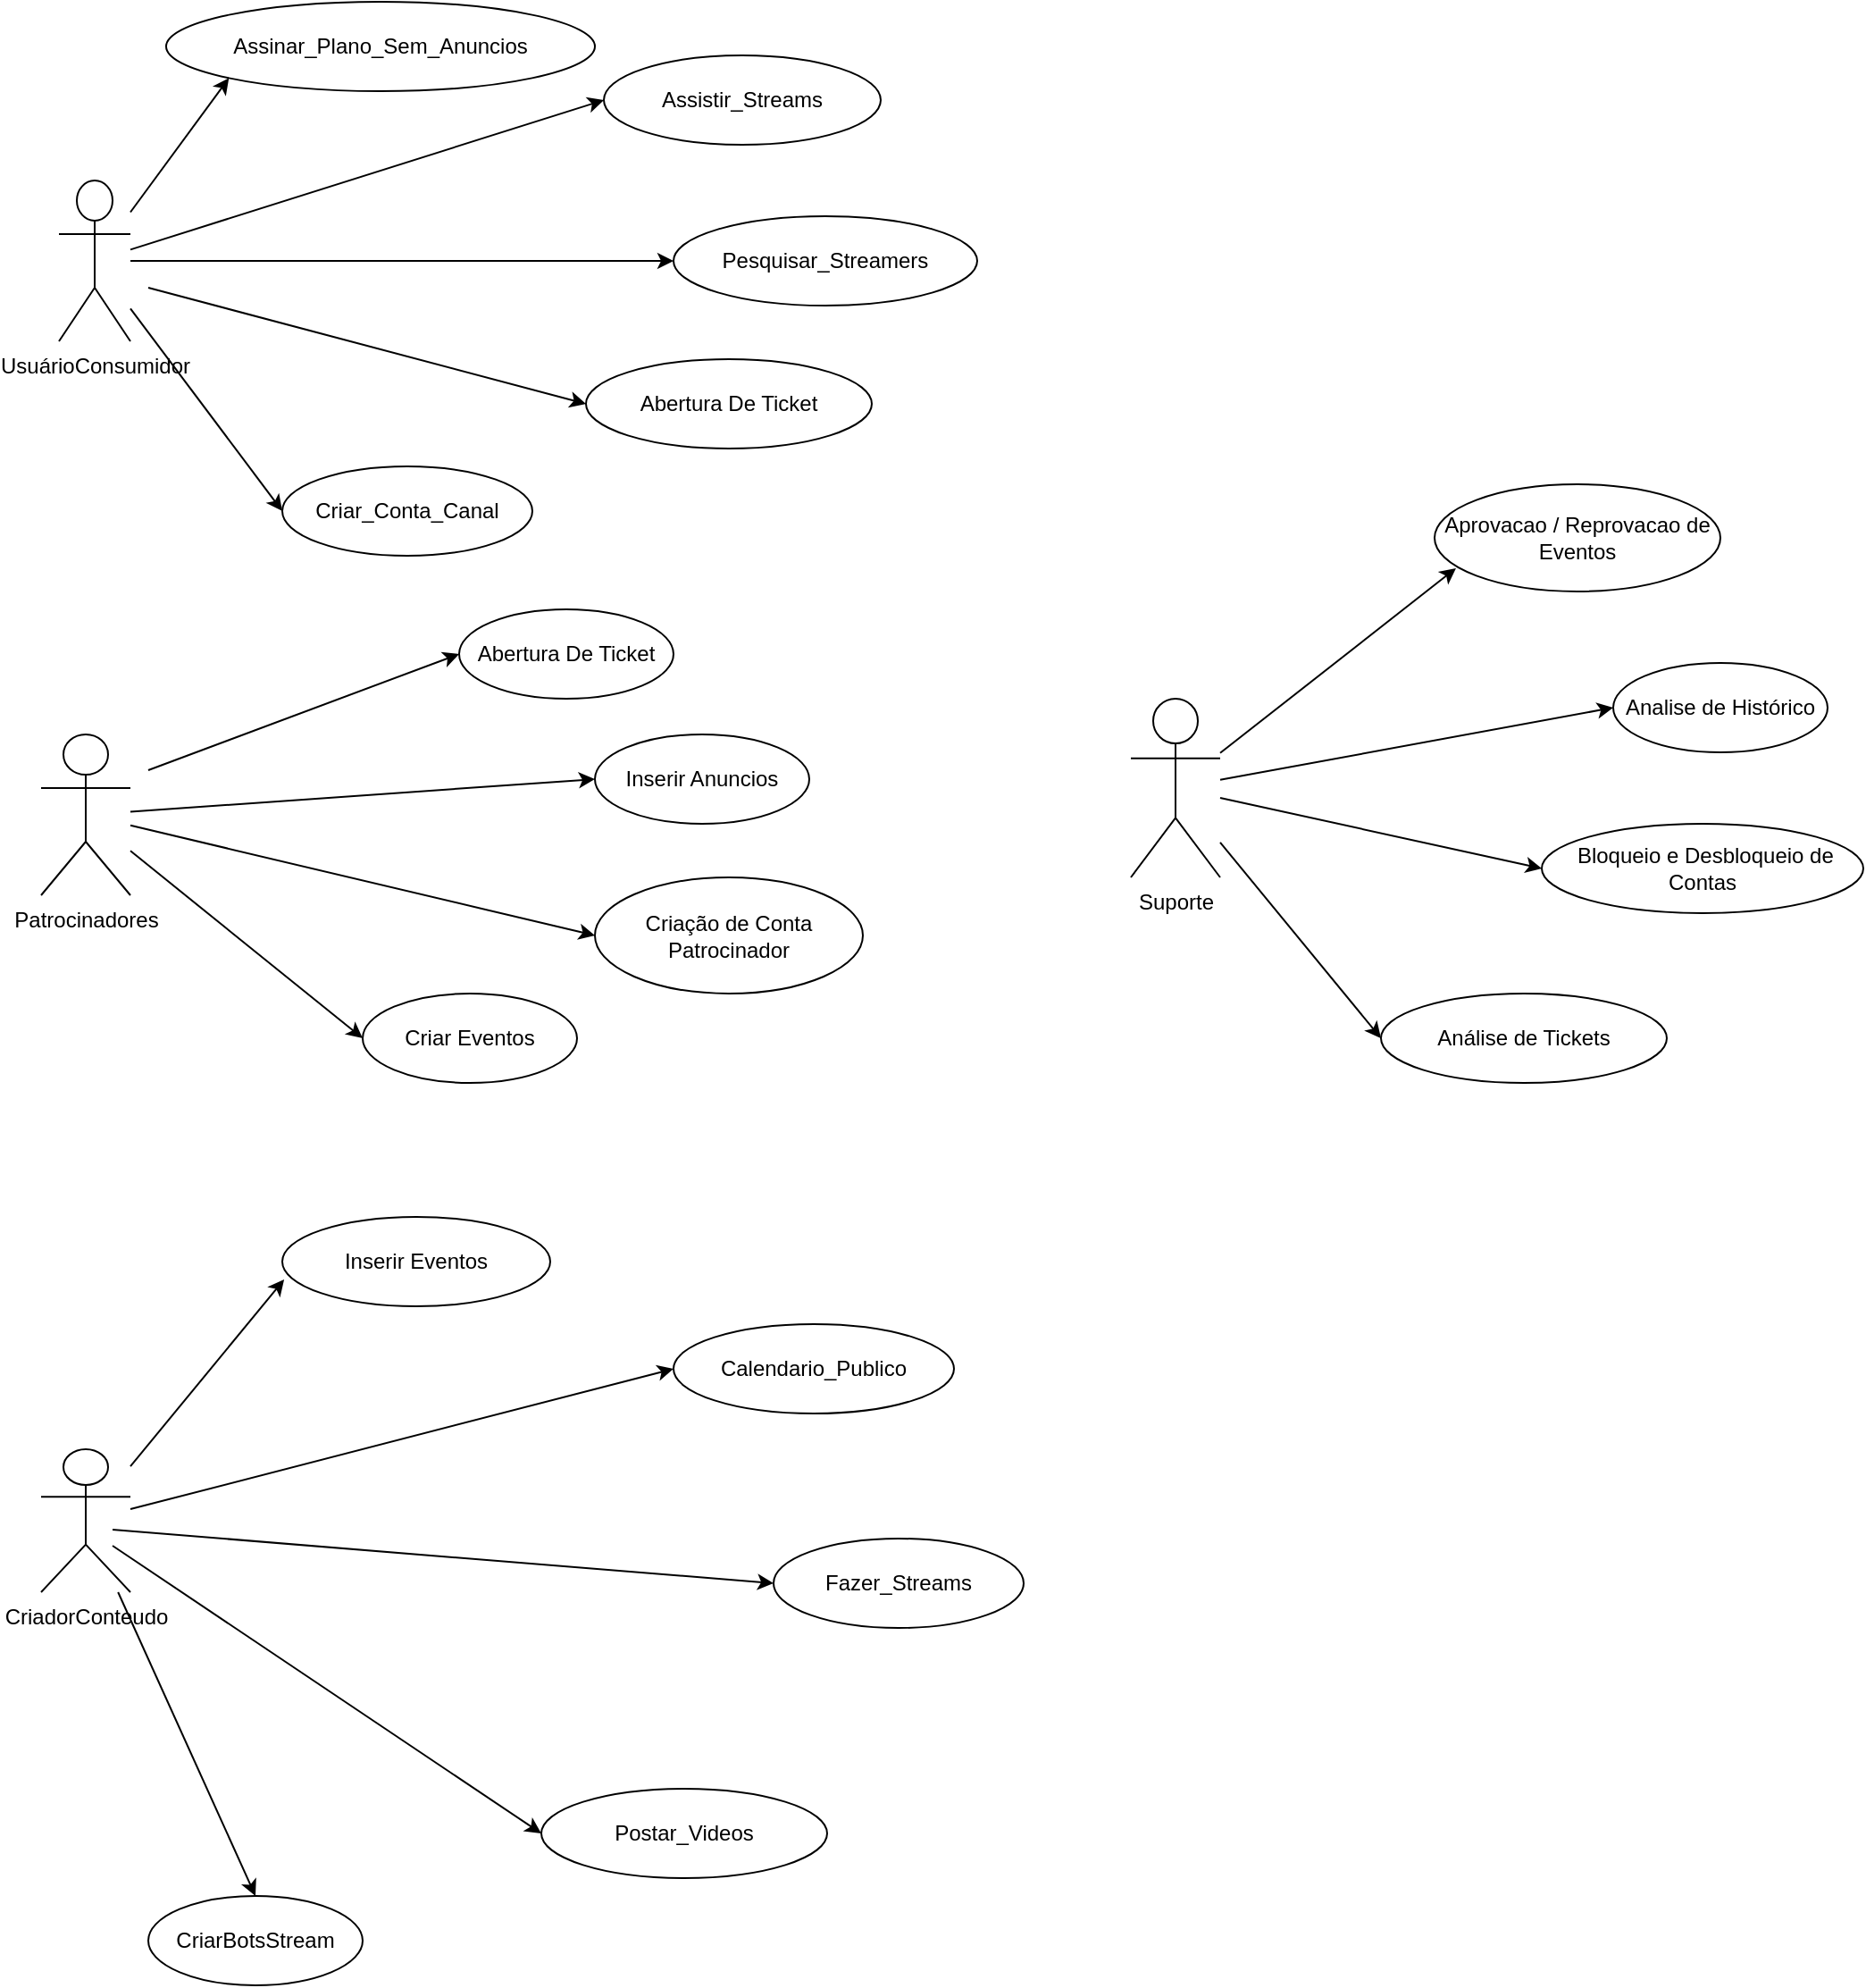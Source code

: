 <mxfile version="28.2.5" pages="19">
  <diagram name="Casos_De_Uso" id="0Wb1LLlp7r290baFD5k5">
    <mxGraphModel dx="1246" dy="676" grid="1" gridSize="10" guides="1" tooltips="1" connect="1" arrows="1" fold="1" page="1" pageScale="1" pageWidth="827" pageHeight="1169" math="0" shadow="0">
      <root>
        <mxCell id="0" />
        <mxCell id="1" parent="0" />
        <mxCell id="L4y1q8X-tsEWpmJVP0X6-1" value="UsuárioConsumidor" style="shape=umlActor;verticalLabelPosition=bottom;verticalAlign=top;html=1;outlineConnect=0;" parent="1" vertex="1">
          <mxGeometry x="70" y="130" width="40" height="90" as="geometry" />
        </mxCell>
        <mxCell id="L4y1q8X-tsEWpmJVP0X6-3" value="Assistir_Streams" style="ellipse;whiteSpace=wrap;html=1;" parent="1" vertex="1">
          <mxGeometry x="375" y="60" width="155" height="50" as="geometry" />
        </mxCell>
        <mxCell id="L4y1q8X-tsEWpmJVP0X6-4" value="" style="endArrow=classic;html=1;rounded=0;entryX=0;entryY=0.5;entryDx=0;entryDy=0;" parent="1" source="L4y1q8X-tsEWpmJVP0X6-1" target="L4y1q8X-tsEWpmJVP0X6-3" edge="1">
          <mxGeometry width="50" height="50" relative="1" as="geometry">
            <mxPoint x="120" y="160" as="sourcePoint" />
            <mxPoint x="310.0" y="165" as="targetPoint" />
          </mxGeometry>
        </mxCell>
        <mxCell id="L4y1q8X-tsEWpmJVP0X6-10" value="Calendario_Publico" style="ellipse;whiteSpace=wrap;html=1;" parent="1" vertex="1">
          <mxGeometry x="414" y="770" width="157" height="50" as="geometry" />
        </mxCell>
        <mxCell id="L4y1q8X-tsEWpmJVP0X6-11" value="" style="endArrow=classic;html=1;rounded=0;entryX=0;entryY=0.5;entryDx=0;entryDy=0;" parent="1" source="L4y1q8X-tsEWpmJVP0X6-16" target="L4y1q8X-tsEWpmJVP0X6-10" edge="1">
          <mxGeometry width="50" height="50" relative="1" as="geometry">
            <mxPoint x="320" y="620" as="sourcePoint" />
            <mxPoint x="370" y="570" as="targetPoint" />
          </mxGeometry>
        </mxCell>
        <mxCell id="L4y1q8X-tsEWpmJVP0X6-12" value="Pesquisar_Streamers" style="ellipse;whiteSpace=wrap;html=1;" parent="1" vertex="1">
          <mxGeometry x="414" y="150" width="170" height="50" as="geometry" />
        </mxCell>
        <mxCell id="L4y1q8X-tsEWpmJVP0X6-13" value="" style="endArrow=classic;html=1;rounded=0;entryX=0;entryY=0.5;entryDx=0;entryDy=0;" parent="1" source="L4y1q8X-tsEWpmJVP0X6-1" target="L4y1q8X-tsEWpmJVP0X6-12" edge="1">
          <mxGeometry width="50" height="50" relative="1" as="geometry">
            <mxPoint x="330" y="240" as="sourcePoint" />
            <mxPoint x="229" y="265" as="targetPoint" />
          </mxGeometry>
        </mxCell>
        <mxCell id="L4y1q8X-tsEWpmJVP0X6-14" value="Inserir Eventos" style="ellipse;whiteSpace=wrap;html=1;" parent="1" vertex="1">
          <mxGeometry x="195" y="710" width="150" height="50" as="geometry" />
        </mxCell>
        <mxCell id="L4y1q8X-tsEWpmJVP0X6-15" value="" style="endArrow=classic;html=1;rounded=0;entryX=0.007;entryY=0.7;entryDx=0;entryDy=0;entryPerimeter=0;" parent="1" source="L4y1q8X-tsEWpmJVP0X6-16" target="L4y1q8X-tsEWpmJVP0X6-14" edge="1">
          <mxGeometry width="50" height="50" relative="1" as="geometry">
            <mxPoint x="110" y="590" as="sourcePoint" />
            <mxPoint x="370" y="570" as="targetPoint" />
          </mxGeometry>
        </mxCell>
        <mxCell id="L4y1q8X-tsEWpmJVP0X6-16" value="CriadorConteudo" style="shape=umlActor;verticalLabelPosition=bottom;verticalAlign=top;html=1;outlineConnect=0;" parent="1" vertex="1">
          <mxGeometry x="60" y="840" width="50" height="80" as="geometry" />
        </mxCell>
        <mxCell id="L4y1q8X-tsEWpmJVP0X6-17" value="Fazer_Streams" style="ellipse;whiteSpace=wrap;html=1;" parent="1" vertex="1">
          <mxGeometry x="470" y="890" width="140" height="50" as="geometry" />
        </mxCell>
        <mxCell id="L4y1q8X-tsEWpmJVP0X6-18" value="" style="endArrow=classic;html=1;rounded=0;entryX=0;entryY=0.5;entryDx=0;entryDy=0;" parent="1" target="L4y1q8X-tsEWpmJVP0X6-17" edge="1">
          <mxGeometry width="50" height="50" relative="1" as="geometry">
            <mxPoint x="100" y="885" as="sourcePoint" />
            <mxPoint x="370" y="910" as="targetPoint" />
          </mxGeometry>
        </mxCell>
        <mxCell id="L4y1q8X-tsEWpmJVP0X6-19" value="Postar_Videos" style="ellipse;whiteSpace=wrap;html=1;" parent="1" vertex="1">
          <mxGeometry x="340" y="1030" width="160" height="50" as="geometry" />
        </mxCell>
        <mxCell id="L4y1q8X-tsEWpmJVP0X6-20" value="" style="endArrow=classic;html=1;rounded=0;entryX=0;entryY=0.5;entryDx=0;entryDy=0;" parent="1" target="L4y1q8X-tsEWpmJVP0X6-19" edge="1">
          <mxGeometry width="50" height="50" relative="1" as="geometry">
            <mxPoint x="100" y="894" as="sourcePoint" />
            <mxPoint x="370" y="910" as="targetPoint" />
          </mxGeometry>
        </mxCell>
        <mxCell id="L4y1q8X-tsEWpmJVP0X6-25" value="Assinar_Plano_Sem_Anuncios" style="ellipse;whiteSpace=wrap;html=1;" parent="1" vertex="1">
          <mxGeometry x="130" y="30" width="240" height="50" as="geometry" />
        </mxCell>
        <mxCell id="L4y1q8X-tsEWpmJVP0X6-26" value="" style="endArrow=classic;html=1;rounded=0;entryX=0;entryY=1;entryDx=0;entryDy=0;" parent="1" source="L4y1q8X-tsEWpmJVP0X6-1" target="L4y1q8X-tsEWpmJVP0X6-25" edge="1">
          <mxGeometry width="50" height="50" relative="1" as="geometry">
            <mxPoint x="330" y="140" as="sourcePoint" />
            <mxPoint x="380" y="90" as="targetPoint" />
          </mxGeometry>
        </mxCell>
        <mxCell id="L4y1q8X-tsEWpmJVP0X6-27" value="Patrocinadores" style="shape=umlActor;verticalLabelPosition=bottom;verticalAlign=top;html=1;outlineConnect=0;" parent="1" vertex="1">
          <mxGeometry x="60" y="440" width="50" height="90" as="geometry" />
        </mxCell>
        <mxCell id="7ROJ7HDXmXH9lJl7lErS-1" value="Inserir Anuncios" style="ellipse;whiteSpace=wrap;html=1;" parent="1" vertex="1">
          <mxGeometry x="370" y="440" width="120" height="50" as="geometry" />
        </mxCell>
        <mxCell id="7ROJ7HDXmXH9lJl7lErS-2" value="" style="endArrow=classic;html=1;rounded=0;entryX=0;entryY=0.5;entryDx=0;entryDy=0;" parent="1" source="L4y1q8X-tsEWpmJVP0X6-27" target="7ROJ7HDXmXH9lJl7lErS-1" edge="1">
          <mxGeometry width="50" height="50" relative="1" as="geometry">
            <mxPoint x="160" y="480" as="sourcePoint" />
            <mxPoint x="210" y="430" as="targetPoint" />
          </mxGeometry>
        </mxCell>
        <mxCell id="7ROJ7HDXmXH9lJl7lErS-11" value="CriarBotsStream" style="ellipse;whiteSpace=wrap;html=1;" parent="1" vertex="1">
          <mxGeometry x="120" y="1090" width="120" height="50" as="geometry" />
        </mxCell>
        <mxCell id="7ROJ7HDXmXH9lJl7lErS-12" value="" style="endArrow=classic;html=1;rounded=0;entryX=0.5;entryY=0;entryDx=0;entryDy=0;" parent="1" source="L4y1q8X-tsEWpmJVP0X6-16" target="7ROJ7HDXmXH9lJl7lErS-11" edge="1">
          <mxGeometry width="50" height="50" relative="1" as="geometry">
            <mxPoint x="320" y="980" as="sourcePoint" />
            <mxPoint x="370" y="930" as="targetPoint" />
          </mxGeometry>
        </mxCell>
        <mxCell id="7ROJ7HDXmXH9lJl7lErS-14" value="Criar Eventos" style="ellipse;whiteSpace=wrap;html=1;" parent="1" vertex="1">
          <mxGeometry x="240" y="585" width="120" height="50" as="geometry" />
        </mxCell>
        <mxCell id="7ROJ7HDXmXH9lJl7lErS-16" value="" style="endArrow=classic;html=1;rounded=0;entryX=0;entryY=0.5;entryDx=0;entryDy=0;" parent="1" source="L4y1q8X-tsEWpmJVP0X6-27" target="7ROJ7HDXmXH9lJl7lErS-14" edge="1">
          <mxGeometry width="50" height="50" relative="1" as="geometry">
            <mxPoint x="200" y="520" as="sourcePoint" />
            <mxPoint x="250" y="470" as="targetPoint" />
          </mxGeometry>
        </mxCell>
        <mxCell id="ZrL4zfCOlltBhY1VTEnL-3" value="Criar_Conta_Canal" style="ellipse;whiteSpace=wrap;html=1;" parent="1" vertex="1">
          <mxGeometry x="195" y="290" width="140" height="50" as="geometry" />
        </mxCell>
        <mxCell id="ZrL4zfCOlltBhY1VTEnL-4" value="" style="endArrow=classic;html=1;rounded=0;entryX=0;entryY=0.5;entryDx=0;entryDy=0;" parent="1" source="L4y1q8X-tsEWpmJVP0X6-1" target="ZrL4zfCOlltBhY1VTEnL-3" edge="1">
          <mxGeometry width="50" height="50" relative="1" as="geometry">
            <mxPoint x="240" y="290" as="sourcePoint" />
            <mxPoint x="290" y="240" as="targetPoint" />
          </mxGeometry>
        </mxCell>
        <mxCell id="XtGuCXn9MKY7Pm9UXY0x-1" value="Criação de Conta Patrocinador" style="ellipse;whiteSpace=wrap;html=1;" parent="1" vertex="1">
          <mxGeometry x="370" y="520" width="150" height="65" as="geometry" />
        </mxCell>
        <mxCell id="XtGuCXn9MKY7Pm9UXY0x-2" value="" style="endArrow=classic;html=1;rounded=0;entryX=0;entryY=0.5;entryDx=0;entryDy=0;" parent="1" source="L4y1q8X-tsEWpmJVP0X6-27" target="XtGuCXn9MKY7Pm9UXY0x-1" edge="1">
          <mxGeometry width="50" height="50" relative="1" as="geometry">
            <mxPoint x="390" y="470" as="sourcePoint" />
            <mxPoint x="440" y="420" as="targetPoint" />
          </mxGeometry>
        </mxCell>
        <mxCell id="7gga1upPuzg5sBPf2-la-1" value="Suporte" style="shape=umlActor;verticalLabelPosition=bottom;verticalAlign=top;html=1;outlineConnect=0;" parent="1" vertex="1">
          <mxGeometry x="670" y="420" width="50" height="100" as="geometry" />
        </mxCell>
        <mxCell id="7gga1upPuzg5sBPf2-la-3" value="Analise de Histórico" style="ellipse;whiteSpace=wrap;html=1;" parent="1" vertex="1">
          <mxGeometry x="940" y="400" width="120" height="50" as="geometry" />
        </mxCell>
        <mxCell id="7gga1upPuzg5sBPf2-la-4" value="" style="endArrow=classic;html=1;rounded=0;entryX=0;entryY=0.5;entryDx=0;entryDy=0;" parent="1" source="7gga1upPuzg5sBPf2-la-1" target="7gga1upPuzg5sBPf2-la-3" edge="1">
          <mxGeometry width="50" height="50" relative="1" as="geometry">
            <mxPoint x="660" y="570" as="sourcePoint" />
            <mxPoint x="710" y="520" as="targetPoint" />
          </mxGeometry>
        </mxCell>
        <mxCell id="7gga1upPuzg5sBPf2-la-5" value="&amp;nbsp;Bloqueio e Desbloqueio de Contas" style="ellipse;whiteSpace=wrap;html=1;" parent="1" vertex="1">
          <mxGeometry x="900" y="490" width="180" height="50" as="geometry" />
        </mxCell>
        <mxCell id="7gga1upPuzg5sBPf2-la-6" value="" style="endArrow=classic;html=1;rounded=0;entryX=0;entryY=0.5;entryDx=0;entryDy=0;" parent="1" source="7gga1upPuzg5sBPf2-la-1" target="7gga1upPuzg5sBPf2-la-5" edge="1">
          <mxGeometry width="50" height="50" relative="1" as="geometry">
            <mxPoint x="660" y="570" as="sourcePoint" />
            <mxPoint x="710" y="520" as="targetPoint" />
          </mxGeometry>
        </mxCell>
        <mxCell id="7gga1upPuzg5sBPf2-la-7" value="Análise de Tickets" style="ellipse;whiteSpace=wrap;html=1;" parent="1" vertex="1">
          <mxGeometry x="810" y="585" width="160" height="50" as="geometry" />
        </mxCell>
        <mxCell id="VYiU-T1dn0OYZ-MHx4N6-1" value="" style="endArrow=classic;html=1;rounded=0;entryX=0;entryY=0.5;entryDx=0;entryDy=0;" parent="1" source="7gga1upPuzg5sBPf2-la-1" target="7gga1upPuzg5sBPf2-la-7" edge="1">
          <mxGeometry width="50" height="50" relative="1" as="geometry">
            <mxPoint x="730" y="490" as="sourcePoint" />
            <mxPoint x="940" y="440" as="targetPoint" />
          </mxGeometry>
        </mxCell>
        <mxCell id="MFhM5mKUUqgbmOTYggDm-1" value="Abertura De Ticket" style="ellipse;whiteSpace=wrap;html=1;" vertex="1" parent="1">
          <mxGeometry x="294" y="370" width="120" height="50" as="geometry" />
        </mxCell>
        <mxCell id="MFhM5mKUUqgbmOTYggDm-2" value="Aprovacao / Reprovacao de Eventos" style="ellipse;whiteSpace=wrap;html=1;" vertex="1" parent="1">
          <mxGeometry x="840" y="300" width="160" height="60" as="geometry" />
        </mxCell>
        <mxCell id="MFhM5mKUUqgbmOTYggDm-3" value="" style="endArrow=classic;html=1;rounded=0;entryX=0.075;entryY=0.783;entryDx=0;entryDy=0;entryPerimeter=0;" edge="1" parent="1" source="7gga1upPuzg5sBPf2-la-1" target="MFhM5mKUUqgbmOTYggDm-2">
          <mxGeometry width="50" height="50" relative="1" as="geometry">
            <mxPoint x="740" y="510" as="sourcePoint" />
            <mxPoint x="790" y="460" as="targetPoint" />
          </mxGeometry>
        </mxCell>
        <mxCell id="MFhM5mKUUqgbmOTYggDm-4" value="" style="endArrow=classic;html=1;rounded=0;entryX=0;entryY=0.5;entryDx=0;entryDy=0;" edge="1" parent="1" target="MFhM5mKUUqgbmOTYggDm-1">
          <mxGeometry width="50" height="50" relative="1" as="geometry">
            <mxPoint x="120" y="460" as="sourcePoint" />
            <mxPoint x="560" y="510" as="targetPoint" />
          </mxGeometry>
        </mxCell>
        <mxCell id="MFhM5mKUUqgbmOTYggDm-5" value="Abertura De Ticket" style="ellipse;whiteSpace=wrap;html=1;" vertex="1" parent="1">
          <mxGeometry x="365" y="230" width="160" height="50" as="geometry" />
        </mxCell>
        <mxCell id="MFhM5mKUUqgbmOTYggDm-6" value="" style="endArrow=classic;html=1;rounded=0;entryX=0;entryY=0.5;entryDx=0;entryDy=0;" edge="1" parent="1" target="MFhM5mKUUqgbmOTYggDm-5">
          <mxGeometry width="50" height="50" relative="1" as="geometry">
            <mxPoint x="120" y="190" as="sourcePoint" />
            <mxPoint x="680" y="190" as="targetPoint" />
          </mxGeometry>
        </mxCell>
      </root>
    </mxGraphModel>
  </diagram>
  <diagram id="MfHt3qGVcwqovySneROy" name="FluxoDeAtividadeCriarConta">
    <mxGraphModel dx="1379" dy="762" grid="1" gridSize="10" guides="1" tooltips="1" connect="1" arrows="1" fold="1" page="1" pageScale="1" pageWidth="827" pageHeight="1169" math="0" shadow="0">
      <root>
        <mxCell id="0" />
        <mxCell id="1" parent="0" />
        <mxCell id="eqwybZmGa9eHu6jBJoFd-1" value="" style="ellipse;whiteSpace=wrap;html=1;aspect=fixed;" vertex="1" parent="1">
          <mxGeometry x="389" y="40" width="50" height="50" as="geometry" />
        </mxCell>
        <mxCell id="eqwybZmGa9eHu6jBJoFd-2" value="Insira o Nome" style="rounded=1;whiteSpace=wrap;html=1;" vertex="1" parent="1">
          <mxGeometry x="170" y="200" width="120" height="60" as="geometry" />
        </mxCell>
        <mxCell id="eqwybZmGa9eHu6jBJoFd-3" value="Insira o Email" style="rounded=1;whiteSpace=wrap;html=1;" vertex="1" parent="1">
          <mxGeometry x="170" y="310" width="120" height="60" as="geometry" />
        </mxCell>
        <mxCell id="eqwybZmGa9eHu6jBJoFd-4" value="Inisra a Senha" style="rounded=1;whiteSpace=wrap;html=1;" vertex="1" parent="1">
          <mxGeometry x="170" y="410" width="120" height="60" as="geometry" />
        </mxCell>
        <mxCell id="eqwybZmGa9eHu6jBJoFd-5" value="Confirmar Senha" style="rounded=1;whiteSpace=wrap;html=1;" vertex="1" parent="1">
          <mxGeometry x="170" y="510" width="120" height="60" as="geometry" />
        </mxCell>
        <mxCell id="eqwybZmGa9eHu6jBJoFd-6" value="Cadastrar com Google" style="rounded=1;whiteSpace=wrap;html=1;" vertex="1" parent="1">
          <mxGeometry x="522" y="340" width="120" height="60" as="geometry" />
        </mxCell>
        <mxCell id="eqwybZmGa9eHu6jBJoFd-7" value="" style="line;strokeWidth=1;fillColor=none;align=left;verticalAlign=middle;spacingTop=-1;spacingLeft=3;spacingRight=3;rotatable=0;labelPosition=right;points=[];portConstraint=eastwest;strokeColor=inherit;" vertex="1" parent="1">
          <mxGeometry x="170" y="150" width="480" height="8" as="geometry" />
        </mxCell>
        <mxCell id="eqwybZmGa9eHu6jBJoFd-8" value="" style="endArrow=classic;html=1;rounded=0;entryX=0.5;entryY=0;entryDx=0;entryDy=0;" edge="1" parent="1" target="eqwybZmGa9eHu6jBJoFd-2">
          <mxGeometry width="50" height="50" relative="1" as="geometry">
            <mxPoint x="230" y="150" as="sourcePoint" />
            <mxPoint x="440" y="370" as="targetPoint" />
          </mxGeometry>
        </mxCell>
        <mxCell id="eqwybZmGa9eHu6jBJoFd-9" value="" style="endArrow=classic;html=1;rounded=0;entryX=0.5;entryY=0;entryDx=0;entryDy=0;exitX=0.858;exitY=0.25;exitDx=0;exitDy=0;exitPerimeter=0;" edge="1" parent="1" source="eqwybZmGa9eHu6jBJoFd-7" target="eqwybZmGa9eHu6jBJoFd-6">
          <mxGeometry width="50" height="50" relative="1" as="geometry">
            <mxPoint x="580" y="160" as="sourcePoint" />
            <mxPoint x="440" y="370" as="targetPoint" />
          </mxGeometry>
        </mxCell>
        <mxCell id="eqwybZmGa9eHu6jBJoFd-10" value="" style="endArrow=classic;html=1;rounded=0;exitX=0.5;exitY=1;exitDx=0;exitDy=0;entryX=0.135;entryY=0.375;entryDx=0;entryDy=0;entryPerimeter=0;" edge="1" parent="1" source="eqwybZmGa9eHu6jBJoFd-1" target="eqwybZmGa9eHu6jBJoFd-7">
          <mxGeometry width="50" height="50" relative="1" as="geometry">
            <mxPoint x="390" y="420" as="sourcePoint" />
            <mxPoint x="440" y="370" as="targetPoint" />
          </mxGeometry>
        </mxCell>
        <mxCell id="eqwybZmGa9eHu6jBJoFd-11" value="" style="endArrow=classic;html=1;rounded=0;exitX=0.5;exitY=1;exitDx=0;exitDy=0;entryX=0.863;entryY=0.5;entryDx=0;entryDy=0;entryPerimeter=0;" edge="1" parent="1" source="eqwybZmGa9eHu6jBJoFd-1" target="eqwybZmGa9eHu6jBJoFd-7">
          <mxGeometry width="50" height="50" relative="1" as="geometry">
            <mxPoint x="390" y="420" as="sourcePoint" />
            <mxPoint x="440" y="370" as="targetPoint" />
          </mxGeometry>
        </mxCell>
        <mxCell id="eqwybZmGa9eHu6jBJoFd-12" value="" style="shape=line;html=1;strokeWidth=6;strokeColor=#ff0000;" vertex="1" parent="1">
          <mxGeometry x="170" y="640" width="480" height="10" as="geometry" />
        </mxCell>
        <mxCell id="eqwybZmGa9eHu6jBJoFd-13" value="" style="edgeStyle=orthogonalEdgeStyle;html=1;verticalAlign=bottom;endArrow=open;endSize=8;strokeColor=#ff0000;rounded=0;" edge="1" source="eqwybZmGa9eHu6jBJoFd-12" parent="1" target="eqwybZmGa9eHu6jBJoFd-23">
          <mxGeometry relative="1" as="geometry">
            <mxPoint x="414" y="730" as="targetPoint" />
            <Array as="points">
              <mxPoint x="410" y="700" />
              <mxPoint x="415" y="700" />
            </Array>
          </mxGeometry>
        </mxCell>
        <mxCell id="eqwybZmGa9eHu6jBJoFd-16" value="" style="endArrow=classic;html=1;rounded=0;exitX=0.5;exitY=1;exitDx=0;exitDy=0;entryX=0.5;entryY=0;entryDx=0;entryDy=0;" edge="1" parent="1" source="eqwybZmGa9eHu6jBJoFd-2" target="eqwybZmGa9eHu6jBJoFd-3">
          <mxGeometry width="50" height="50" relative="1" as="geometry">
            <mxPoint x="390" y="420" as="sourcePoint" />
            <mxPoint x="440" y="370" as="targetPoint" />
          </mxGeometry>
        </mxCell>
        <mxCell id="eqwybZmGa9eHu6jBJoFd-17" value="" style="endArrow=classic;html=1;rounded=0;exitX=0.5;exitY=1;exitDx=0;exitDy=0;entryX=0.5;entryY=0;entryDx=0;entryDy=0;" edge="1" parent="1" source="eqwybZmGa9eHu6jBJoFd-3" target="eqwybZmGa9eHu6jBJoFd-4">
          <mxGeometry width="50" height="50" relative="1" as="geometry">
            <mxPoint x="390" y="420" as="sourcePoint" />
            <mxPoint x="440" y="370" as="targetPoint" />
          </mxGeometry>
        </mxCell>
        <mxCell id="eqwybZmGa9eHu6jBJoFd-18" value="" style="endArrow=classic;html=1;rounded=0;exitX=0.5;exitY=1;exitDx=0;exitDy=0;entryX=0.5;entryY=0;entryDx=0;entryDy=0;" edge="1" parent="1" source="eqwybZmGa9eHu6jBJoFd-4" target="eqwybZmGa9eHu6jBJoFd-5">
          <mxGeometry width="50" height="50" relative="1" as="geometry">
            <mxPoint x="390" y="420" as="sourcePoint" />
            <mxPoint x="440" y="370" as="targetPoint" />
          </mxGeometry>
        </mxCell>
        <mxCell id="eqwybZmGa9eHu6jBJoFd-19" value="" style="endArrow=classic;html=1;rounded=0;exitX=0.5;exitY=1;exitDx=0;exitDy=0;entryX=0.125;entryY=0.3;entryDx=0;entryDy=0;entryPerimeter=0;" edge="1" parent="1" source="eqwybZmGa9eHu6jBJoFd-5" target="eqwybZmGa9eHu6jBJoFd-12">
          <mxGeometry width="50" height="50" relative="1" as="geometry">
            <mxPoint x="390" y="420" as="sourcePoint" />
            <mxPoint x="440" y="370" as="targetPoint" />
          </mxGeometry>
        </mxCell>
        <mxCell id="eqwybZmGa9eHu6jBJoFd-20" value="" style="endArrow=classic;html=1;rounded=0;exitX=0.5;exitY=1;exitDx=0;exitDy=0;entryX=0.858;entryY=0.3;entryDx=0;entryDy=0;entryPerimeter=0;" edge="1" parent="1" source="eqwybZmGa9eHu6jBJoFd-6" target="eqwybZmGa9eHu6jBJoFd-12">
          <mxGeometry width="50" height="50" relative="1" as="geometry">
            <mxPoint x="390" y="420" as="sourcePoint" />
            <mxPoint x="440" y="370" as="targetPoint" />
          </mxGeometry>
        </mxCell>
        <mxCell id="eqwybZmGa9eHu6jBJoFd-21" value="Plataforma" style="text;html=1;align=center;verticalAlign=middle;whiteSpace=wrap;rounded=0;" vertex="1" parent="1">
          <mxGeometry x="170" y="110" width="60" height="30" as="geometry" />
        </mxCell>
        <mxCell id="eqwybZmGa9eHu6jBJoFd-22" value="Via Google" style="text;html=1;align=center;verticalAlign=middle;whiteSpace=wrap;rounded=0;" vertex="1" parent="1">
          <mxGeometry x="570" y="110" width="60" height="30" as="geometry" />
        </mxCell>
        <mxCell id="eqwybZmGa9eHu6jBJoFd-23" value="" style="rhombus;whiteSpace=wrap;html=1;" vertex="1" parent="1">
          <mxGeometry x="374" y="730" width="80" height="80" as="geometry" />
        </mxCell>
        <mxCell id="eqwybZmGa9eHu6jBJoFd-25" value="Login Plataforma?" style="text;html=1;align=center;verticalAlign=middle;whiteSpace=wrap;rounded=0;" vertex="1" parent="1">
          <mxGeometry x="420" y="670" width="60" height="30" as="geometry" />
        </mxCell>
        <mxCell id="eqwybZmGa9eHu6jBJoFd-27" value="Confirmar Token Email" style="rounded=1;whiteSpace=wrap;html=1;" vertex="1" parent="1">
          <mxGeometry x="590" y="740" width="110" height="60" as="geometry" />
        </mxCell>
        <mxCell id="eqwybZmGa9eHu6jBJoFd-28" value="" style="endArrow=classic;html=1;rounded=0;entryX=0;entryY=0.5;entryDx=0;entryDy=0;exitX=1;exitY=0.5;exitDx=0;exitDy=0;" edge="1" parent="1" source="eqwybZmGa9eHu6jBJoFd-23" target="eqwybZmGa9eHu6jBJoFd-27">
          <mxGeometry width="50" height="50" relative="1" as="geometry">
            <mxPoint x="390" y="820" as="sourcePoint" />
            <mxPoint x="440" y="770" as="targetPoint" />
          </mxGeometry>
        </mxCell>
        <mxCell id="eqwybZmGa9eHu6jBJoFd-29" value="Sim" style="text;html=1;align=center;verticalAlign=middle;whiteSpace=wrap;rounded=0;" vertex="1" parent="1">
          <mxGeometry x="470" y="770" width="60" height="30" as="geometry" />
        </mxCell>
        <mxCell id="eqwybZmGa9eHu6jBJoFd-30" value="Sucesso Bem Vindo" style="rounded=1;whiteSpace=wrap;html=1;" vertex="1" parent="1">
          <mxGeometry x="354" y="950" width="120" height="60" as="geometry" />
        </mxCell>
        <mxCell id="eqwybZmGa9eHu6jBJoFd-31" value="" style="endArrow=classic;html=1;rounded=0;entryX=0.5;entryY=0;entryDx=0;entryDy=0;exitX=0.5;exitY=1;exitDx=0;exitDy=0;" edge="1" parent="1" source="eqwybZmGa9eHu6jBJoFd-23" target="eqwybZmGa9eHu6jBJoFd-30">
          <mxGeometry width="50" height="50" relative="1" as="geometry">
            <mxPoint x="390" y="820" as="sourcePoint" />
            <mxPoint x="440" y="770" as="targetPoint" />
          </mxGeometry>
        </mxCell>
        <mxCell id="eqwybZmGa9eHu6jBJoFd-32" value="Não" style="text;html=1;align=center;verticalAlign=middle;whiteSpace=wrap;rounded=0;" vertex="1" parent="1">
          <mxGeometry x="360" y="830" width="50" height="30" as="geometry" />
        </mxCell>
        <mxCell id="eqwybZmGa9eHu6jBJoFd-33" value="" style="rhombus;whiteSpace=wrap;html=1;" vertex="1" parent="1">
          <mxGeometry x="605" y="850" width="80" height="80" as="geometry" />
        </mxCell>
        <mxCell id="eqwybZmGa9eHu6jBJoFd-34" value="" style="endArrow=classic;html=1;rounded=0;entryX=0.5;entryY=0;entryDx=0;entryDy=0;exitX=0.5;exitY=1;exitDx=0;exitDy=0;" edge="1" parent="1" source="eqwybZmGa9eHu6jBJoFd-27" target="eqwybZmGa9eHu6jBJoFd-33">
          <mxGeometry width="50" height="50" relative="1" as="geometry">
            <mxPoint x="390" y="820" as="sourcePoint" />
            <mxPoint x="440" y="770" as="targetPoint" />
          </mxGeometry>
        </mxCell>
        <mxCell id="eqwybZmGa9eHu6jBJoFd-35" value="Token valido?" style="text;html=1;align=center;verticalAlign=middle;whiteSpace=wrap;rounded=0;" vertex="1" parent="1">
          <mxGeometry x="642" y="810" width="60" height="30" as="geometry" />
        </mxCell>
        <mxCell id="eqwybZmGa9eHu6jBJoFd-36" value="Erro Token Incorreto Inserido" style="rounded=1;whiteSpace=wrap;html=1;" vertex="1" parent="1">
          <mxGeometry x="778" y="860" width="120" height="60" as="geometry" />
        </mxCell>
        <mxCell id="eqwybZmGa9eHu6jBJoFd-37" value="" style="endArrow=classic;html=1;rounded=0;entryX=0;entryY=0.5;entryDx=0;entryDy=0;exitX=1;exitY=0.5;exitDx=0;exitDy=0;" edge="1" parent="1" source="eqwybZmGa9eHu6jBJoFd-33" target="eqwybZmGa9eHu6jBJoFd-36">
          <mxGeometry width="50" height="50" relative="1" as="geometry">
            <mxPoint x="390" y="820" as="sourcePoint" />
            <mxPoint x="440" y="770" as="targetPoint" />
          </mxGeometry>
        </mxCell>
        <mxCell id="eqwybZmGa9eHu6jBJoFd-38" value="Não" style="text;html=1;align=center;verticalAlign=middle;whiteSpace=wrap;rounded=0;" vertex="1" parent="1">
          <mxGeometry x="702" y="860" width="60" height="30" as="geometry" />
        </mxCell>
        <mxCell id="eqwybZmGa9eHu6jBJoFd-39" value="" style="endArrow=classic;html=1;rounded=0;exitX=0.5;exitY=1;exitDx=0;exitDy=0;entryX=1;entryY=0.5;entryDx=0;entryDy=0;" edge="1" parent="1" source="eqwybZmGa9eHu6jBJoFd-33" target="eqwybZmGa9eHu6jBJoFd-30">
          <mxGeometry width="50" height="50" relative="1" as="geometry">
            <mxPoint x="390" y="820" as="sourcePoint" />
            <mxPoint x="440" y="770" as="targetPoint" />
          </mxGeometry>
        </mxCell>
        <mxCell id="eqwybZmGa9eHu6jBJoFd-40" value="Sim" style="text;html=1;align=center;verticalAlign=middle;whiteSpace=wrap;rounded=0;" vertex="1" parent="1">
          <mxGeometry x="560" y="950" width="60" height="30" as="geometry" />
        </mxCell>
        <mxCell id="eqwybZmGa9eHu6jBJoFd-41" value="" style="ellipse;html=1;shape=endState;fillColor=#000000;strokeColor=#ff0000;" vertex="1" parent="1">
          <mxGeometry x="394" y="1080" width="40" height="40" as="geometry" />
        </mxCell>
        <mxCell id="eqwybZmGa9eHu6jBJoFd-42" value="" style="endArrow=classic;html=1;rounded=0;exitX=0.5;exitY=1;exitDx=0;exitDy=0;entryX=0.5;entryY=0;entryDx=0;entryDy=0;" edge="1" parent="1" source="eqwybZmGa9eHu6jBJoFd-30" target="eqwybZmGa9eHu6jBJoFd-41">
          <mxGeometry width="50" height="50" relative="1" as="geometry">
            <mxPoint x="390" y="1120" as="sourcePoint" />
            <mxPoint x="440" y="1070" as="targetPoint" />
          </mxGeometry>
        </mxCell>
      </root>
    </mxGraphModel>
  </diagram>
  <diagram id="hAKQ2IcH8jbp8x199lC5" name="FluxoDeAtividadesEfetuarLogin">
    <mxGraphModel dx="872" dy="481" grid="1" gridSize="10" guides="1" tooltips="1" connect="1" arrows="1" fold="1" page="1" pageScale="1" pageWidth="827" pageHeight="1169" math="0" shadow="0">
      <root>
        <mxCell id="0" />
        <mxCell id="1" parent="0" />
        <mxCell id="e1rQOJ5hF8O7Qvi22GS2-1" value="" style="ellipse;whiteSpace=wrap;html=1;aspect=fixed;" parent="1" vertex="1">
          <mxGeometry x="392" y="20" width="44" height="44" as="geometry" />
        </mxCell>
        <mxCell id="e1rQOJ5hF8O7Qvi22GS2-7" style="edgeStyle=orthogonalEdgeStyle;rounded=0;orthogonalLoop=1;jettySize=auto;html=1;" parent="1" source="e1rQOJ5hF8O7Qvi22GS2-2" target="e1rQOJ5hF8O7Qvi22GS2-3" edge="1">
          <mxGeometry relative="1" as="geometry" />
        </mxCell>
        <mxCell id="e1rQOJ5hF8O7Qvi22GS2-2" value="Inserir_Email" style="rounded=1;whiteSpace=wrap;html=1;" parent="1" vertex="1">
          <mxGeometry x="250" y="159" width="94" height="50" as="geometry" />
        </mxCell>
        <mxCell id="e1rQOJ5hF8O7Qvi22GS2-3" value="Inserir_Senha" style="rounded=1;whiteSpace=wrap;html=1;" parent="1" vertex="1">
          <mxGeometry x="247" y="239" width="100" height="50" as="geometry" />
        </mxCell>
        <mxCell id="e1rQOJ5hF8O7Qvi22GS2-4" value="" style="line;strokeWidth=1;fillColor=none;align=left;verticalAlign=middle;spacingTop=-1;spacingLeft=3;spacingRight=3;rotatable=0;labelPosition=right;points=[];portConstraint=eastwest;strokeColor=inherit;" parent="1" vertex="1">
          <mxGeometry x="250" y="100" width="330" height="8" as="geometry" />
        </mxCell>
        <mxCell id="e1rQOJ5hF8O7Qvi22GS2-8" value="Selecionar_Logi&lt;br&gt;n_Google" style="rounded=1;whiteSpace=wrap;html=1;" parent="1" vertex="1">
          <mxGeometry x="498" y="159" width="110" height="71" as="geometry" />
        </mxCell>
        <mxCell id="e1rQOJ5hF8O7Qvi22GS2-9" value="" style="endArrow=classic;html=1;rounded=0;exitX=0.5;exitY=1;exitDx=0;exitDy=0;" parent="1" source="e1rQOJ5hF8O7Qvi22GS2-1" edge="1">
          <mxGeometry width="50" height="50" relative="1" as="geometry">
            <mxPoint x="390" y="270" as="sourcePoint" />
            <mxPoint x="414" y="100" as="targetPoint" />
          </mxGeometry>
        </mxCell>
        <mxCell id="e1rQOJ5hF8O7Qvi22GS2-10" value="" style="endArrow=classic;html=1;rounded=0;exitX=0.142;exitY=0.75;exitDx=0;exitDy=0;exitPerimeter=0;entryX=0.5;entryY=0;entryDx=0;entryDy=0;" parent="1" source="e1rQOJ5hF8O7Qvi22GS2-4" target="e1rQOJ5hF8O7Qvi22GS2-2" edge="1">
          <mxGeometry width="50" height="50" relative="1" as="geometry">
            <mxPoint x="390" y="270" as="sourcePoint" />
            <mxPoint x="440" y="220" as="targetPoint" />
          </mxGeometry>
        </mxCell>
        <mxCell id="e1rQOJ5hF8O7Qvi22GS2-11" value="" style="endArrow=classic;html=1;rounded=0;exitX=0.918;exitY=0.75;exitDx=0;exitDy=0;exitPerimeter=0;entryX=0.5;entryY=0;entryDx=0;entryDy=0;" parent="1" source="e1rQOJ5hF8O7Qvi22GS2-4" target="e1rQOJ5hF8O7Qvi22GS2-8" edge="1">
          <mxGeometry width="50" height="50" relative="1" as="geometry">
            <mxPoint x="390" y="270" as="sourcePoint" />
            <mxPoint x="440" y="220" as="targetPoint" />
          </mxGeometry>
        </mxCell>
        <mxCell id="e1rQOJ5hF8O7Qvi22GS2-12" value="" style="shape=line;html=1;strokeWidth=6;strokeColor=#ff0000;" parent="1" vertex="1">
          <mxGeometry x="252" y="410" width="320" height="10" as="geometry" />
        </mxCell>
        <mxCell id="e1rQOJ5hF8O7Qvi22GS2-13" value="" style="edgeStyle=orthogonalEdgeStyle;html=1;verticalAlign=bottom;endArrow=open;endSize=8;strokeColor=#ff0000;rounded=0;entryX=0.5;entryY=0;entryDx=0;entryDy=0;" parent="1" source="e1rQOJ5hF8O7Qvi22GS2-12" target="e1rQOJ5hF8O7Qvi22GS2-17" edge="1">
          <mxGeometry relative="1" as="geometry">
            <mxPoint x="412" y="500" as="targetPoint" />
          </mxGeometry>
        </mxCell>
        <mxCell id="e1rQOJ5hF8O7Qvi22GS2-14" value="" style="endArrow=classic;html=1;rounded=0;exitX=0.5;exitY=1;exitDx=0;exitDy=0;entryX=0.141;entryY=0.2;entryDx=0;entryDy=0;entryPerimeter=0;" parent="1" source="e1rQOJ5hF8O7Qvi22GS2-3" target="e1rQOJ5hF8O7Qvi22GS2-12" edge="1">
          <mxGeometry width="50" height="50" relative="1" as="geometry">
            <mxPoint x="390" y="370" as="sourcePoint" />
            <mxPoint x="440" y="320" as="targetPoint" />
          </mxGeometry>
        </mxCell>
        <mxCell id="e1rQOJ5hF8O7Qvi22GS2-15" value="" style="endArrow=classic;html=1;rounded=0;exitX=0.5;exitY=1;exitDx=0;exitDy=0;entryX=0.944;entryY=0.2;entryDx=0;entryDy=0;entryPerimeter=0;" parent="1" source="e1rQOJ5hF8O7Qvi22GS2-8" target="e1rQOJ5hF8O7Qvi22GS2-12" edge="1">
          <mxGeometry width="50" height="50" relative="1" as="geometry">
            <mxPoint x="390" y="370" as="sourcePoint" />
            <mxPoint x="440" y="320" as="targetPoint" />
          </mxGeometry>
        </mxCell>
        <mxCell id="e1rQOJ5hF8O7Qvi22GS2-17" value="" style="rhombus;whiteSpace=wrap;html=1;" parent="1" vertex="1">
          <mxGeometry x="372" y="520" width="80" height="80" as="geometry" />
        </mxCell>
        <mxCell id="e1rQOJ5hF8O7Qvi22GS2-18" value="Dados Corretos?" style="text;html=1;align=center;verticalAlign=middle;whiteSpace=wrap;rounded=0;" parent="1" vertex="1">
          <mxGeometry x="414" y="450" width="60" height="30" as="geometry" />
        </mxCell>
        <mxCell id="e1rQOJ5hF8O7Qvi22GS2-20" value="Erro ao realizar Login Tente Novamente" style="rounded=1;whiteSpace=wrap;html=1;" parent="1" vertex="1">
          <mxGeometry x="550" y="530" width="120" height="60" as="geometry" />
        </mxCell>
        <mxCell id="e1rQOJ5hF8O7Qvi22GS2-21" value="" style="endArrow=classic;html=1;rounded=0;entryX=0;entryY=0.5;entryDx=0;entryDy=0;exitX=1;exitY=0.5;exitDx=0;exitDy=0;" parent="1" source="e1rQOJ5hF8O7Qvi22GS2-17" target="e1rQOJ5hF8O7Qvi22GS2-20" edge="1">
          <mxGeometry width="50" height="50" relative="1" as="geometry">
            <mxPoint x="400" y="600" as="sourcePoint" />
            <mxPoint x="450" y="550" as="targetPoint" />
          </mxGeometry>
        </mxCell>
        <mxCell id="e1rQOJ5hF8O7Qvi22GS2-22" value="Não" style="text;html=1;align=center;verticalAlign=middle;whiteSpace=wrap;rounded=0;" parent="1" vertex="1">
          <mxGeometry x="460" y="530" width="60" height="30" as="geometry" />
        </mxCell>
        <mxCell id="e1rQOJ5hF8O7Qvi22GS2-23" value="Seja Bem Vindo de Volta" style="rounded=1;whiteSpace=wrap;html=1;" parent="1" vertex="1">
          <mxGeometry x="351" y="663" width="120" height="60" as="geometry" />
        </mxCell>
        <mxCell id="e1rQOJ5hF8O7Qvi22GS2-25" value="" style="endArrow=classic;html=1;rounded=0;exitX=0.5;exitY=1;exitDx=0;exitDy=0;entryX=0.5;entryY=0;entryDx=0;entryDy=0;" parent="1" source="e1rQOJ5hF8O7Qvi22GS2-17" target="e1rQOJ5hF8O7Qvi22GS2-23" edge="1">
          <mxGeometry width="50" height="50" relative="1" as="geometry">
            <mxPoint x="400" y="600" as="sourcePoint" />
            <mxPoint x="450" y="550" as="targetPoint" />
          </mxGeometry>
        </mxCell>
        <mxCell id="e1rQOJ5hF8O7Qvi22GS2-26" value="Sim" style="text;html=1;align=center;verticalAlign=middle;whiteSpace=wrap;rounded=0;" parent="1" vertex="1">
          <mxGeometry x="414" y="610" width="60" height="30" as="geometry" />
        </mxCell>
        <mxCell id="e1rQOJ5hF8O7Qvi22GS2-27" value="" style="ellipse;html=1;shape=endState;fillColor=#000000;strokeColor=#ff0000;" parent="1" vertex="1">
          <mxGeometry x="389" y="773" width="43" height="40" as="geometry" />
        </mxCell>
        <mxCell id="e1rQOJ5hF8O7Qvi22GS2-29" value="" style="endArrow=classic;html=1;rounded=0;entryX=0.5;entryY=0;entryDx=0;entryDy=0;exitX=0.5;exitY=1;exitDx=0;exitDy=0;" parent="1" source="e1rQOJ5hF8O7Qvi22GS2-23" target="e1rQOJ5hF8O7Qvi22GS2-27" edge="1">
          <mxGeometry width="50" height="50" relative="1" as="geometry">
            <mxPoint x="420" y="740" as="sourcePoint" />
            <mxPoint x="450" y="670" as="targetPoint" />
          </mxGeometry>
        </mxCell>
      </root>
    </mxGraphModel>
  </diagram>
  <diagram id="JRikCGclTTHMJUmT5hZS" name="FluxoDeAtividadesAssinarPlanosSemAnuncios">
    <mxGraphModel dx="872" dy="473" grid="1" gridSize="10" guides="1" tooltips="1" connect="1" arrows="1" fold="1" page="1" pageScale="1" pageWidth="827" pageHeight="1169" math="0" shadow="0">
      <root>
        <mxCell id="0" />
        <mxCell id="1" parent="0" />
        <mxCell id="vYA8YlURmx9ZVAWr7hK7-1" value="" style="ellipse;whiteSpace=wrap;html=1;aspect=fixed;" parent="1" vertex="1">
          <mxGeometry x="393" y="220" width="41" height="41" as="geometry" />
        </mxCell>
        <mxCell id="vYA8YlURmx9ZVAWr7hK7-2" value="Escolher Plano" style="rounded=1;whiteSpace=wrap;html=1;" parent="1" vertex="1">
          <mxGeometry x="358" y="290" width="110" height="40" as="geometry" />
        </mxCell>
        <mxCell id="vYA8YlURmx9ZVAWr7hK7-3" value="" style="endArrow=classic;html=1;rounded=0;exitX=0.5;exitY=1;exitDx=0;exitDy=0;entryX=0.5;entryY=0;entryDx=0;entryDy=0;" parent="1" source="vYA8YlURmx9ZVAWr7hK7-1" target="vYA8YlURmx9ZVAWr7hK7-2" edge="1">
          <mxGeometry width="50" height="50" relative="1" as="geometry">
            <mxPoint x="390" y="480" as="sourcePoint" />
            <mxPoint x="440" y="430" as="targetPoint" />
          </mxGeometry>
        </mxCell>
        <mxCell id="vYA8YlURmx9ZVAWr7hK7-4" value="Inserir Forma de Pagamento" style="rounded=1;whiteSpace=wrap;html=1;" parent="1" vertex="1">
          <mxGeometry x="358" y="360" width="112" height="50" as="geometry" />
        </mxCell>
        <mxCell id="vYA8YlURmx9ZVAWr7hK7-5" value="" style="endArrow=classic;html=1;rounded=0;exitX=0.5;exitY=1;exitDx=0;exitDy=0;entryX=0.5;entryY=0;entryDx=0;entryDy=0;" parent="1" source="vYA8YlURmx9ZVAWr7hK7-2" target="vYA8YlURmx9ZVAWr7hK7-4" edge="1">
          <mxGeometry width="50" height="50" relative="1" as="geometry">
            <mxPoint x="390" y="480" as="sourcePoint" />
            <mxPoint x="440" y="430" as="targetPoint" />
          </mxGeometry>
        </mxCell>
        <mxCell id="cyB9izOUdDAxBiJd5xxL-1" value="" style="line;strokeWidth=1;fillColor=none;align=left;verticalAlign=middle;spacingTop=-1;spacingLeft=3;spacingRight=3;rotatable=0;labelPosition=right;points=[];portConstraint=eastwest;strokeColor=inherit;" parent="1" vertex="1">
          <mxGeometry x="142" y="460" width="536" height="8" as="geometry" />
        </mxCell>
        <mxCell id="cyB9izOUdDAxBiJd5xxL-2" value="" style="endArrow=classic;html=1;rounded=0;entryX=0.5;entryY=0;entryDx=0;entryDy=0;" parent="1" target="cyB9izOUdDAxBiJd5xxL-7" edge="1">
          <mxGeometry width="50" height="50" relative="1" as="geometry">
            <mxPoint x="260" y="470" as="sourcePoint" />
            <mxPoint x="343" y="545" as="targetPoint" />
          </mxGeometry>
        </mxCell>
        <mxCell id="cyB9izOUdDAxBiJd5xxL-3" value="" style="endArrow=classic;html=1;rounded=0;exitX=0.512;exitY=1.154;exitDx=0;exitDy=0;exitPerimeter=0;entryX=0.5;entryY=0;entryDx=0;entryDy=0;" parent="1" source="cyB9izOUdDAxBiJd5xxL-1" target="cyB9izOUdDAxBiJd5xxL-8" edge="1">
          <mxGeometry width="50" height="50" relative="1" as="geometry">
            <mxPoint x="378" y="490" as="sourcePoint" />
            <mxPoint x="498" y="550" as="targetPoint" />
          </mxGeometry>
        </mxCell>
        <mxCell id="cyB9izOUdDAxBiJd5xxL-4" value="" style="endArrow=classic;html=1;rounded=0;exitX=0.779;exitY=0.962;exitDx=0;exitDy=0;exitPerimeter=0;entryX=0.5;entryY=0;entryDx=0;entryDy=0;" parent="1" source="cyB9izOUdDAxBiJd5xxL-1" target="cyB9izOUdDAxBiJd5xxL-9" edge="1">
          <mxGeometry width="50" height="50" relative="1" as="geometry">
            <mxPoint x="633.5" y="464" as="sourcePoint" />
            <mxPoint x="634" y="560" as="targetPoint" />
          </mxGeometry>
        </mxCell>
        <mxCell id="cyB9izOUdDAxBiJd5xxL-7" value="Debito" style="rounded=1;whiteSpace=wrap;html=1;" parent="1" vertex="1">
          <mxGeometry x="200" y="552" width="120" height="43" as="geometry" />
        </mxCell>
        <mxCell id="cyB9izOUdDAxBiJd5xxL-8" value="Credito" style="rounded=1;whiteSpace=wrap;html=1;" parent="1" vertex="1">
          <mxGeometry x="357" y="552" width="120" height="43" as="geometry" />
        </mxCell>
        <mxCell id="cyB9izOUdDAxBiJd5xxL-9" value="Pix" style="rounded=1;whiteSpace=wrap;html=1;" parent="1" vertex="1">
          <mxGeometry x="500" y="551" width="120" height="43" as="geometry" />
        </mxCell>
        <mxCell id="cyB9izOUdDAxBiJd5xxL-17" value="" style="endArrow=classic;html=1;rounded=0;exitX=0.5;exitY=1;exitDx=0;exitDy=0;entryX=0.5;entryY=0;entryDx=0;entryDy=0;" parent="1" source="cyB9izOUdDAxBiJd5xxL-7" edge="1">
          <mxGeometry width="50" height="50" relative="1" as="geometry">
            <mxPoint x="334" y="740" as="sourcePoint" />
            <mxPoint x="260" y="638" as="targetPoint" />
          </mxGeometry>
        </mxCell>
        <mxCell id="cyB9izOUdDAxBiJd5xxL-22" value="Selecionar Quantidade de Parcelas" style="rounded=1;whiteSpace=wrap;html=1;" parent="1" vertex="1">
          <mxGeometry x="360" y="638" width="114" height="62" as="geometry" />
        </mxCell>
        <mxCell id="cyB9izOUdDAxBiJd5xxL-23" value="" style="endArrow=classic;html=1;rounded=0;exitX=0.5;exitY=1;exitDx=0;exitDy=0;entryX=0.5;entryY=0;entryDx=0;entryDy=0;" parent="1" source="cyB9izOUdDAxBiJd5xxL-8" target="cyB9izOUdDAxBiJd5xxL-22" edge="1">
          <mxGeometry width="50" height="50" relative="1" as="geometry">
            <mxPoint x="416.5" y="681" as="sourcePoint" />
            <mxPoint x="494" y="650" as="targetPoint" />
          </mxGeometry>
        </mxCell>
        <mxCell id="cyB9izOUdDAxBiJd5xxL-24" value="Ler QR Code" style="rounded=1;whiteSpace=wrap;html=1;" parent="1" vertex="1">
          <mxGeometry x="503" y="848.5" width="114" height="43" as="geometry" />
        </mxCell>
        <mxCell id="cyB9izOUdDAxBiJd5xxL-25" value="" style="endArrow=classic;html=1;rounded=0;entryX=0.5;entryY=0;entryDx=0;entryDy=0;exitX=0.5;exitY=1;exitDx=0;exitDy=0;" parent="1" source="cyB9izOUdDAxBiJd5xxL-9" target="cyB9izOUdDAxBiJd5xxL-24" edge="1">
          <mxGeometry width="50" height="50" relative="1" as="geometry">
            <mxPoint x="304" y="760" as="sourcePoint" />
            <mxPoint x="354" y="710" as="targetPoint" />
          </mxGeometry>
        </mxCell>
        <mxCell id="cyB9izOUdDAxBiJd5xxL-34" value="" style="shape=line;html=1;strokeWidth=6;strokeColor=#ff0000;" parent="1" vertex="1">
          <mxGeometry x="112" y="1410" width="610" height="10" as="geometry" />
        </mxCell>
        <mxCell id="cyB9izOUdDAxBiJd5xxL-35" value="" style="edgeStyle=orthogonalEdgeStyle;html=1;verticalAlign=bottom;endArrow=open;endSize=8;strokeColor=#ff0000;rounded=0;entryX=0.5;entryY=0;entryDx=0;entryDy=0;" parent="1" source="cyB9izOUdDAxBiJd5xxL-34" target="yU3RdAlYThRb6PwqIOMg-27" edge="1">
          <mxGeometry relative="1" as="geometry">
            <mxPoint x="417" y="1458" as="targetPoint" />
          </mxGeometry>
        </mxCell>
        <mxCell id="cyB9izOUdDAxBiJd5xxL-40" value="" style="endArrow=classic;html=1;rounded=0;exitX=0.5;exitY=1;exitDx=0;exitDy=0;entryX=0.507;entryY=0.303;entryDx=0;entryDy=0;entryPerimeter=0;" parent="1" source="vYA8YlURmx9ZVAWr7hK7-4" target="cyB9izOUdDAxBiJd5xxL-1" edge="1">
          <mxGeometry width="50" height="50" relative="1" as="geometry">
            <mxPoint x="400" y="510" as="sourcePoint" />
            <mxPoint x="450" y="460" as="targetPoint" />
          </mxGeometry>
        </mxCell>
        <mxCell id="yU3RdAlYThRb6PwqIOMg-1" value="Inserir Numero do Cartão" style="rounded=1;whiteSpace=wrap;html=1;" parent="1" vertex="1">
          <mxGeometry x="200" y="640" width="120" height="60" as="geometry" />
        </mxCell>
        <mxCell id="yU3RdAlYThRb6PwqIOMg-2" value="Inserir Nome do Titular" style="rounded=1;whiteSpace=wrap;html=1;" parent="1" vertex="1">
          <mxGeometry x="200" y="750" width="120" height="60" as="geometry" />
        </mxCell>
        <mxCell id="yU3RdAlYThRb6PwqIOMg-3" value="Inserir Data de Validade" style="rounded=1;whiteSpace=wrap;html=1;" parent="1" vertex="1">
          <mxGeometry x="200" y="870" width="120" height="60" as="geometry" />
        </mxCell>
        <mxCell id="yU3RdAlYThRb6PwqIOMg-4" value="Inserir Código de Segurança" style="rounded=1;whiteSpace=wrap;html=1;" parent="1" vertex="1">
          <mxGeometry x="200" y="990" width="120" height="60" as="geometry" />
        </mxCell>
        <mxCell id="yU3RdAlYThRb6PwqIOMg-5" value="" style="endArrow=classic;html=1;rounded=0;exitX=0.5;exitY=1;exitDx=0;exitDy=0;entryX=0.5;entryY=0;entryDx=0;entryDy=0;" parent="1" source="yU3RdAlYThRb6PwqIOMg-1" target="yU3RdAlYThRb6PwqIOMg-2" edge="1">
          <mxGeometry width="50" height="50" relative="1" as="geometry">
            <mxPoint x="350" y="900" as="sourcePoint" />
            <mxPoint x="400" y="850" as="targetPoint" />
          </mxGeometry>
        </mxCell>
        <mxCell id="yU3RdAlYThRb6PwqIOMg-6" value="" style="endArrow=classic;html=1;rounded=0;exitX=0.5;exitY=1;exitDx=0;exitDy=0;entryX=0.5;entryY=0;entryDx=0;entryDy=0;" parent="1" source="yU3RdAlYThRb6PwqIOMg-2" target="yU3RdAlYThRb6PwqIOMg-3" edge="1">
          <mxGeometry width="50" height="50" relative="1" as="geometry">
            <mxPoint x="350" y="900" as="sourcePoint" />
            <mxPoint x="400" y="850" as="targetPoint" />
          </mxGeometry>
        </mxCell>
        <mxCell id="yU3RdAlYThRb6PwqIOMg-7" value="" style="endArrow=classic;html=1;rounded=0;exitX=0.5;exitY=1;exitDx=0;exitDy=0;entryX=0.5;entryY=0;entryDx=0;entryDy=0;" parent="1" source="yU3RdAlYThRb6PwqIOMg-3" target="yU3RdAlYThRb6PwqIOMg-4" edge="1">
          <mxGeometry width="50" height="50" relative="1" as="geometry">
            <mxPoint x="350" y="900" as="sourcePoint" />
            <mxPoint x="400" y="850" as="targetPoint" />
          </mxGeometry>
        </mxCell>
        <mxCell id="yU3RdAlYThRb6PwqIOMg-8" value="Insira CPF/CNPJ do titular" style="rounded=1;whiteSpace=wrap;html=1;" parent="1" vertex="1">
          <mxGeometry x="200" y="1100" width="120" height="60" as="geometry" />
        </mxCell>
        <mxCell id="yU3RdAlYThRb6PwqIOMg-9" value="" style="endArrow=classic;html=1;rounded=0;exitX=0.5;exitY=1;exitDx=0;exitDy=0;entryX=0.5;entryY=0;entryDx=0;entryDy=0;" parent="1" source="yU3RdAlYThRb6PwqIOMg-4" target="yU3RdAlYThRb6PwqIOMg-8" edge="1">
          <mxGeometry width="50" height="50" relative="1" as="geometry">
            <mxPoint x="350" y="1130" as="sourcePoint" />
            <mxPoint x="400" y="1080" as="targetPoint" />
          </mxGeometry>
        </mxCell>
        <mxCell id="yU3RdAlYThRb6PwqIOMg-11" value="" style="endArrow=classic;html=1;rounded=0;exitX=0.5;exitY=1;exitDx=0;exitDy=0;" parent="1" source="yU3RdAlYThRb6PwqIOMg-8" edge="1">
          <mxGeometry width="50" height="50" relative="1" as="geometry">
            <mxPoint x="350" y="1040" as="sourcePoint" />
            <mxPoint x="260" y="1412" as="targetPoint" />
          </mxGeometry>
        </mxCell>
        <mxCell id="yU3RdAlYThRb6PwqIOMg-12" value="Inserir Numero do Cartão" style="rounded=1;whiteSpace=wrap;html=1;" parent="1" vertex="1">
          <mxGeometry x="357" y="730" width="120" height="60" as="geometry" />
        </mxCell>
        <mxCell id="yU3RdAlYThRb6PwqIOMg-13" value="Inserir Nome do Titular" style="rounded=1;whiteSpace=wrap;html=1;" parent="1" vertex="1">
          <mxGeometry x="357" y="840" width="120" height="60" as="geometry" />
        </mxCell>
        <mxCell id="yU3RdAlYThRb6PwqIOMg-14" value="Inserir Data de Validade" style="rounded=1;whiteSpace=wrap;html=1;" parent="1" vertex="1">
          <mxGeometry x="357" y="960" width="120" height="60" as="geometry" />
        </mxCell>
        <mxCell id="yU3RdAlYThRb6PwqIOMg-15" value="Inserir Código de Segurança" style="rounded=1;whiteSpace=wrap;html=1;" parent="1" vertex="1">
          <mxGeometry x="357" y="1080" width="120" height="60" as="geometry" />
        </mxCell>
        <mxCell id="yU3RdAlYThRb6PwqIOMg-16" value="" style="endArrow=classic;html=1;rounded=0;exitX=0.5;exitY=1;exitDx=0;exitDy=0;entryX=0.5;entryY=0;entryDx=0;entryDy=0;" parent="1" source="yU3RdAlYThRb6PwqIOMg-12" target="yU3RdAlYThRb6PwqIOMg-13" edge="1">
          <mxGeometry width="50" height="50" relative="1" as="geometry">
            <mxPoint x="507" y="990" as="sourcePoint" />
            <mxPoint x="557" y="940" as="targetPoint" />
          </mxGeometry>
        </mxCell>
        <mxCell id="yU3RdAlYThRb6PwqIOMg-17" value="" style="endArrow=classic;html=1;rounded=0;exitX=0.5;exitY=1;exitDx=0;exitDy=0;entryX=0.5;entryY=0;entryDx=0;entryDy=0;" parent="1" source="yU3RdAlYThRb6PwqIOMg-13" target="yU3RdAlYThRb6PwqIOMg-14" edge="1">
          <mxGeometry width="50" height="50" relative="1" as="geometry">
            <mxPoint x="507" y="990" as="sourcePoint" />
            <mxPoint x="557" y="940" as="targetPoint" />
          </mxGeometry>
        </mxCell>
        <mxCell id="yU3RdAlYThRb6PwqIOMg-18" value="" style="endArrow=classic;html=1;rounded=0;exitX=0.5;exitY=1;exitDx=0;exitDy=0;entryX=0.5;entryY=0;entryDx=0;entryDy=0;" parent="1" source="yU3RdAlYThRb6PwqIOMg-14" target="yU3RdAlYThRb6PwqIOMg-15" edge="1">
          <mxGeometry width="50" height="50" relative="1" as="geometry">
            <mxPoint x="507" y="990" as="sourcePoint" />
            <mxPoint x="557" y="940" as="targetPoint" />
          </mxGeometry>
        </mxCell>
        <mxCell id="yU3RdAlYThRb6PwqIOMg-19" value="Insira CPF/CNPJ do titular" style="rounded=1;whiteSpace=wrap;html=1;" parent="1" vertex="1">
          <mxGeometry x="357" y="1190" width="120" height="60" as="geometry" />
        </mxCell>
        <mxCell id="yU3RdAlYThRb6PwqIOMg-20" value="" style="endArrow=classic;html=1;rounded=0;exitX=0.5;exitY=1;exitDx=0;exitDy=0;entryX=0.5;entryY=0;entryDx=0;entryDy=0;" parent="1" source="yU3RdAlYThRb6PwqIOMg-15" target="yU3RdAlYThRb6PwqIOMg-19" edge="1">
          <mxGeometry width="50" height="50" relative="1" as="geometry">
            <mxPoint x="507" y="1220" as="sourcePoint" />
            <mxPoint x="557" y="1170" as="targetPoint" />
          </mxGeometry>
        </mxCell>
        <mxCell id="yU3RdAlYThRb6PwqIOMg-21" value="Insira o Endereço de cobrança&amp;nbsp;" style="rounded=1;whiteSpace=wrap;html=1;" parent="1" vertex="1">
          <mxGeometry x="357" y="1290" width="120" height="60" as="geometry" />
        </mxCell>
        <mxCell id="yU3RdAlYThRb6PwqIOMg-22" value="" style="endArrow=classic;html=1;rounded=0;exitX=0.5;exitY=1;exitDx=0;exitDy=0;entryX=0.5;entryY=0;entryDx=0;entryDy=0;" parent="1" source="yU3RdAlYThRb6PwqIOMg-19" target="yU3RdAlYThRb6PwqIOMg-21" edge="1">
          <mxGeometry width="50" height="50" relative="1" as="geometry">
            <mxPoint x="507" y="1130" as="sourcePoint" />
            <mxPoint x="557" y="1080" as="targetPoint" />
          </mxGeometry>
        </mxCell>
        <mxCell id="yU3RdAlYThRb6PwqIOMg-23" value="" style="endArrow=classic;html=1;rounded=0;exitX=0.5;exitY=1;exitDx=0;exitDy=0;entryX=0.5;entryY=0;entryDx=0;entryDy=0;" parent="1" source="cyB9izOUdDAxBiJd5xxL-22" target="yU3RdAlYThRb6PwqIOMg-12" edge="1">
          <mxGeometry width="50" height="50" relative="1" as="geometry">
            <mxPoint x="350" y="810" as="sourcePoint" />
            <mxPoint x="400" y="760" as="targetPoint" />
          </mxGeometry>
        </mxCell>
        <mxCell id="yU3RdAlYThRb6PwqIOMg-24" value="" style="endArrow=classic;html=1;rounded=0;exitX=0.5;exitY=1;exitDx=0;exitDy=0;" parent="1" source="yU3RdAlYThRb6PwqIOMg-21" edge="1">
          <mxGeometry width="50" height="50" relative="1" as="geometry">
            <mxPoint x="350" y="1390" as="sourcePoint" />
            <mxPoint x="416" y="1418" as="targetPoint" />
          </mxGeometry>
        </mxCell>
        <mxCell id="yU3RdAlYThRb6PwqIOMg-25" value="" style="endArrow=classic;html=1;rounded=0;exitX=0.5;exitY=1;exitDx=0;exitDy=0;entryX=0.734;entryY=0.459;entryDx=0;entryDy=0;entryPerimeter=0;" parent="1" source="cyB9izOUdDAxBiJd5xxL-24" target="cyB9izOUdDAxBiJd5xxL-34" edge="1">
          <mxGeometry width="50" height="50" relative="1" as="geometry">
            <mxPoint x="350" y="1160" as="sourcePoint" />
            <mxPoint x="560" y="1400" as="targetPoint" />
          </mxGeometry>
        </mxCell>
        <mxCell id="yU3RdAlYThRb6PwqIOMg-27" value="" style="rhombus;whiteSpace=wrap;html=1;" parent="1" vertex="1">
          <mxGeometry x="377" y="1500" width="83" height="80" as="geometry" />
        </mxCell>
        <mxCell id="yU3RdAlYThRb6PwqIOMg-28" value="Pagamento Efetivado com Sucesso?" style="text;html=1;align=center;verticalAlign=middle;whiteSpace=wrap;rounded=0;" parent="1" vertex="1">
          <mxGeometry x="417" y="1440" width="123" height="50" as="geometry" />
        </mxCell>
        <mxCell id="yU3RdAlYThRb6PwqIOMg-29" value="Erro ao efetuar pagamento, tente novamente" style="rounded=1;whiteSpace=wrap;html=1;" parent="1" vertex="1">
          <mxGeometry x="530" y="1510" width="170" height="60" as="geometry" />
        </mxCell>
        <mxCell id="yU3RdAlYThRb6PwqIOMg-30" value="" style="endArrow=classic;html=1;rounded=0;entryX=0;entryY=0.5;entryDx=0;entryDy=0;exitX=1;exitY=0.5;exitDx=0;exitDy=0;" parent="1" source="yU3RdAlYThRb6PwqIOMg-27" target="yU3RdAlYThRb6PwqIOMg-29" edge="1">
          <mxGeometry width="50" height="50" relative="1" as="geometry">
            <mxPoint x="350" y="1630" as="sourcePoint" />
            <mxPoint x="400" y="1580" as="targetPoint" />
          </mxGeometry>
        </mxCell>
        <mxCell id="yU3RdAlYThRb6PwqIOMg-31" value="Não" style="text;html=1;align=center;verticalAlign=middle;whiteSpace=wrap;rounded=0;" parent="1" vertex="1">
          <mxGeometry x="460" y="1500" width="60" height="30" as="geometry" />
        </mxCell>
        <mxCell id="yU3RdAlYThRb6PwqIOMg-34" value="Sim" style="text;html=1;align=center;verticalAlign=middle;whiteSpace=wrap;rounded=0;" parent="1" vertex="1">
          <mxGeometry x="430" y="1604" width="60" height="30" as="geometry" />
        </mxCell>
        <mxCell id="yU3RdAlYThRb6PwqIOMg-35" value="Redirecionar usuário com a assinatura ativa" style="rounded=1;whiteSpace=wrap;html=1;" parent="1" vertex="1">
          <mxGeometry x="341.5" y="1661" width="153" height="60" as="geometry" />
        </mxCell>
        <mxCell id="yU3RdAlYThRb6PwqIOMg-36" value="" style="endArrow=classic;html=1;rounded=0;exitX=0.5;exitY=1;exitDx=0;exitDy=0;entryX=0.5;entryY=0;entryDx=0;entryDy=0;" parent="1" source="yU3RdAlYThRb6PwqIOMg-27" target="yU3RdAlYThRb6PwqIOMg-35" edge="1">
          <mxGeometry width="50" height="50" relative="1" as="geometry">
            <mxPoint x="350" y="1630" as="sourcePoint" />
            <mxPoint x="400" y="1580" as="targetPoint" />
          </mxGeometry>
        </mxCell>
        <mxCell id="yU3RdAlYThRb6PwqIOMg-37" value="" style="ellipse;html=1;shape=endState;fillColor=#000000;strokeColor=#ff0000;" parent="1" vertex="1">
          <mxGeometry x="399" y="1784" width="38" height="40" as="geometry" />
        </mxCell>
        <mxCell id="yU3RdAlYThRb6PwqIOMg-38" value="" style="endArrow=classic;html=1;rounded=0;entryX=0.5;entryY=0;entryDx=0;entryDy=0;exitX=0.5;exitY=1;exitDx=0;exitDy=0;" parent="1" source="yU3RdAlYThRb6PwqIOMg-35" target="yU3RdAlYThRb6PwqIOMg-37" edge="1">
          <mxGeometry width="50" height="50" relative="1" as="geometry">
            <mxPoint x="350" y="1630" as="sourcePoint" />
            <mxPoint x="400" y="1580" as="targetPoint" />
          </mxGeometry>
        </mxCell>
        <mxCell id="yU3RdAlYThRb6PwqIOMg-39" value="" style="endArrow=classic;html=1;rounded=0;exitX=0.5;exitY=1;exitDx=0;exitDy=0;entryX=1;entryY=0.5;entryDx=0;entryDy=0;" parent="1" source="yU3RdAlYThRb6PwqIOMg-29" target="yU3RdAlYThRb6PwqIOMg-37" edge="1">
          <mxGeometry width="50" height="50" relative="1" as="geometry">
            <mxPoint x="350" y="1750" as="sourcePoint" />
            <mxPoint x="400" y="1700" as="targetPoint" />
            <Array as="points">
              <mxPoint x="615" y="1804" />
            </Array>
          </mxGeometry>
        </mxCell>
        <mxCell id="nNLKVvjkIp0508KvfZm0-1" value="Nesta etapa de planos haverão diferentes vantagens para cada tipo de plano além de seus valores, ex: inserir mais Bots personalizados, adicionar gifs de perfil, posts de videos mais longo e muitos outros, além de 0 anuncios." style="text;html=1;align=center;verticalAlign=middle;whiteSpace=wrap;rounded=0;" vertex="1" parent="1">
          <mxGeometry x="480" y="220" width="200" height="100" as="geometry" />
        </mxCell>
      </root>
    </mxGraphModel>
  </diagram>
  <diagram id="zKZVSEMpmZLyZg2eKAa3" name="FluxoDeAtividadeCriarCanal">
    <mxGraphModel dx="1938" dy="1051" grid="1" gridSize="10" guides="1" tooltips="1" connect="1" arrows="1" fold="1" page="1" pageScale="1" pageWidth="827" pageHeight="1169" math="0" shadow="0">
      <root>
        <mxCell id="0" />
        <mxCell id="1" parent="0" />
        <mxCell id="7e1s7HvGyzzkE5dOozb0-1" value="" style="ellipse;whiteSpace=wrap;html=1;aspect=fixed;" parent="1" vertex="1">
          <mxGeometry x="392" y="30" width="44" height="44" as="geometry" />
        </mxCell>
        <mxCell id="7e1s7HvGyzzkE5dOozb0-2" value="Insira um nome para o Canal" style="rounded=1;whiteSpace=wrap;html=1;" parent="1" vertex="1">
          <mxGeometry x="354" y="130" width="120" height="60" as="geometry" />
        </mxCell>
        <mxCell id="7e1s7HvGyzzkE5dOozb0-3" value="" style="endArrow=classic;html=1;rounded=0;exitX=0.5;exitY=1;exitDx=0;exitDy=0;entryX=0.5;entryY=0;entryDx=0;entryDy=0;" parent="1" source="7e1s7HvGyzzkE5dOozb0-1" target="7e1s7HvGyzzkE5dOozb0-2" edge="1">
          <mxGeometry width="50" height="50" relative="1" as="geometry">
            <mxPoint x="390" y="270" as="sourcePoint" />
            <mxPoint x="440" y="220" as="targetPoint" />
          </mxGeometry>
        </mxCell>
        <mxCell id="7e1s7HvGyzzkE5dOozb0-4" value="Insira uma foto de perfil" style="rounded=1;whiteSpace=wrap;html=1;" parent="1" vertex="1">
          <mxGeometry x="351" y="239" width="120" height="60" as="geometry" />
        </mxCell>
        <mxCell id="7e1s7HvGyzzkE5dOozb0-5" value="" style="endArrow=classic;html=1;rounded=0;entryX=0.5;entryY=0;entryDx=0;entryDy=0;" parent="1" target="7e1s7HvGyzzkE5dOozb0-4" edge="1">
          <mxGeometry width="50" height="50" relative="1" as="geometry">
            <mxPoint x="411" y="190" as="sourcePoint" />
            <mxPoint x="440" y="220" as="targetPoint" />
          </mxGeometry>
        </mxCell>
        <mxCell id="7e1s7HvGyzzkE5dOozb0-6" value="Insira uma foto de capa" style="rounded=1;whiteSpace=wrap;html=1;" parent="1" vertex="1">
          <mxGeometry x="351" y="356" width="120" height="60" as="geometry" />
        </mxCell>
        <mxCell id="7e1s7HvGyzzkE5dOozb0-7" value="" style="endArrow=classic;html=1;rounded=0;exitX=0.5;exitY=1;exitDx=0;exitDy=0;entryX=0.5;entryY=0;entryDx=0;entryDy=0;" parent="1" source="7e1s7HvGyzzkE5dOozb0-4" target="7e1s7HvGyzzkE5dOozb0-6" edge="1">
          <mxGeometry width="50" height="50" relative="1" as="geometry">
            <mxPoint x="390" y="270" as="sourcePoint" />
            <mxPoint x="440" y="220" as="targetPoint" />
          </mxGeometry>
        </mxCell>
        <mxCell id="-BGtozQQR8jAf-pexVwG-2" value="" style="rhombus;whiteSpace=wrap;html=1;" vertex="1" parent="1">
          <mxGeometry x="371" y="520" width="80" height="80" as="geometry" />
        </mxCell>
        <mxCell id="-BGtozQQR8jAf-pexVwG-3" value="Dados Validos Inseridos?" style="text;html=1;align=center;verticalAlign=middle;whiteSpace=wrap;rounded=0;" vertex="1" parent="1">
          <mxGeometry x="414" y="460" width="126" height="30" as="geometry" />
        </mxCell>
        <mxCell id="-BGtozQQR8jAf-pexVwG-4" value="" style="endArrow=classic;html=1;rounded=0;exitX=0.5;exitY=1;exitDx=0;exitDy=0;entryX=0.5;entryY=0;entryDx=0;entryDy=0;" edge="1" parent="1" source="7e1s7HvGyzzkE5dOozb0-6" target="-BGtozQQR8jAf-pexVwG-2">
          <mxGeometry width="50" height="50" relative="1" as="geometry">
            <mxPoint x="390" y="670" as="sourcePoint" />
            <mxPoint x="440" y="620" as="targetPoint" />
          </mxGeometry>
        </mxCell>
        <mxCell id="-BGtozQQR8jAf-pexVwG-5" value="Verifique os valores inseridos e tente novamente" style="rounded=1;whiteSpace=wrap;html=1;" vertex="1" parent="1">
          <mxGeometry x="580" y="530" width="120" height="60" as="geometry" />
        </mxCell>
        <mxCell id="-BGtozQQR8jAf-pexVwG-6" value="" style="endArrow=classic;html=1;rounded=0;entryX=0;entryY=0.5;entryDx=0;entryDy=0;exitX=1;exitY=0.5;exitDx=0;exitDy=0;" edge="1" parent="1" source="-BGtozQQR8jAf-pexVwG-2" target="-BGtozQQR8jAf-pexVwG-5">
          <mxGeometry width="50" height="50" relative="1" as="geometry">
            <mxPoint x="390" y="670" as="sourcePoint" />
            <mxPoint x="440" y="620" as="targetPoint" />
          </mxGeometry>
        </mxCell>
        <mxCell id="-BGtozQQR8jAf-pexVwG-7" value="Não" style="text;html=1;align=center;verticalAlign=middle;whiteSpace=wrap;rounded=0;" vertex="1" parent="1">
          <mxGeometry x="480" y="530" width="60" height="30" as="geometry" />
        </mxCell>
        <mxCell id="-BGtozQQR8jAf-pexVwG-8" value="Sucesso" style="rounded=1;whiteSpace=wrap;html=1;" vertex="1" parent="1">
          <mxGeometry x="351" y="690" width="120" height="60" as="geometry" />
        </mxCell>
        <mxCell id="-BGtozQQR8jAf-pexVwG-9" value="" style="endArrow=classic;html=1;rounded=0;exitX=0.5;exitY=1;exitDx=0;exitDy=0;entryX=0.5;entryY=0;entryDx=0;entryDy=0;" edge="1" parent="1" source="-BGtozQQR8jAf-pexVwG-2" target="-BGtozQQR8jAf-pexVwG-8">
          <mxGeometry width="50" height="50" relative="1" as="geometry">
            <mxPoint x="390" y="670" as="sourcePoint" />
            <mxPoint x="440" y="620" as="targetPoint" />
          </mxGeometry>
        </mxCell>
        <mxCell id="-BGtozQQR8jAf-pexVwG-10" value="Sim" style="text;html=1;align=center;verticalAlign=middle;whiteSpace=wrap;rounded=0;" vertex="1" parent="1">
          <mxGeometry x="411" y="630" width="60" height="30" as="geometry" />
        </mxCell>
        <mxCell id="-BGtozQQR8jAf-pexVwG-12" value="" style="ellipse;html=1;shape=endState;fillColor=#000000;strokeColor=#ff0000;" vertex="1" parent="1">
          <mxGeometry x="381" y="880" width="60" height="60" as="geometry" />
        </mxCell>
        <mxCell id="-BGtozQQR8jAf-pexVwG-13" value="" style="endArrow=classic;html=1;rounded=0;exitX=0.5;exitY=1;exitDx=0;exitDy=0;entryX=0.5;entryY=0;entryDx=0;entryDy=0;" edge="1" parent="1" source="-BGtozQQR8jAf-pexVwG-8" target="-BGtozQQR8jAf-pexVwG-12">
          <mxGeometry width="50" height="50" relative="1" as="geometry">
            <mxPoint x="390" y="870" as="sourcePoint" />
            <mxPoint x="440" y="820" as="targetPoint" />
          </mxGeometry>
        </mxCell>
        <mxCell id="-BGtozQQR8jAf-pexVwG-14" value="" style="endArrow=classic;html=1;rounded=0;exitX=0.558;exitY=0.95;exitDx=0;exitDy=0;exitPerimeter=0;entryX=1;entryY=0.5;entryDx=0;entryDy=0;" edge="1" parent="1" source="-BGtozQQR8jAf-pexVwG-5" target="-BGtozQQR8jAf-pexVwG-12">
          <mxGeometry width="50" height="50" relative="1" as="geometry">
            <mxPoint x="390" y="770" as="sourcePoint" />
            <mxPoint x="440" y="720" as="targetPoint" />
          </mxGeometry>
        </mxCell>
      </root>
    </mxGraphModel>
  </diagram>
  <diagram id="EYOK2cvxFZMpNdvIxKjr" name="FluxoDeAtividadePesquisarStream">
    <mxGraphModel dx="872" dy="473" grid="1" gridSize="10" guides="1" tooltips="1" connect="1" arrows="1" fold="1" page="1" pageScale="1" pageWidth="827" pageHeight="1169" math="0" shadow="0">
      <root>
        <mxCell id="0" />
        <mxCell id="1" parent="0" />
        <mxCell id="U84DVrh0Hz5JTTlLlisw-1" value="" style="ellipse;whiteSpace=wrap;html=1;aspect=fixed;" vertex="1" parent="1">
          <mxGeometry x="394" y="20" width="40" height="40" as="geometry" />
        </mxCell>
        <mxCell id="U84DVrh0Hz5JTTlLlisw-2" value="Insira o nome do canal/ nome do video" style="rounded=1;whiteSpace=wrap;html=1;" vertex="1" parent="1">
          <mxGeometry x="344.5" y="110" width="139" height="50" as="geometry" />
        </mxCell>
        <mxCell id="U84DVrh0Hz5JTTlLlisw-3" value="" style="endArrow=classic;html=1;rounded=0;exitX=0.5;exitY=1;exitDx=0;exitDy=0;entryX=0.5;entryY=0;entryDx=0;entryDy=0;" edge="1" parent="1" source="U84DVrh0Hz5JTTlLlisw-1" target="U84DVrh0Hz5JTTlLlisw-2">
          <mxGeometry width="50" height="50" relative="1" as="geometry">
            <mxPoint x="390" y="270" as="sourcePoint" />
            <mxPoint x="440" y="220" as="targetPoint" />
          </mxGeometry>
        </mxCell>
        <mxCell id="U84DVrh0Hz5JTTlLlisw-4" value="" style="rhombus;whiteSpace=wrap;html=1;" vertex="1" parent="1">
          <mxGeometry x="384" y="241" width="60" height="60" as="geometry" />
        </mxCell>
        <mxCell id="U84DVrh0Hz5JTTlLlisw-5" value="Valor Semelhante Encontrado?" style="text;html=1;align=center;verticalAlign=middle;whiteSpace=wrap;rounded=0;" vertex="1" parent="1">
          <mxGeometry x="414" y="183" width="116" height="40" as="geometry" />
        </mxCell>
        <mxCell id="U84DVrh0Hz5JTTlLlisw-6" value="" style="endArrow=classic;html=1;rounded=0;exitX=0.5;exitY=1;exitDx=0;exitDy=0;entryX=0.5;entryY=0;entryDx=0;entryDy=0;" edge="1" parent="1" source="U84DVrh0Hz5JTTlLlisw-2" target="U84DVrh0Hz5JTTlLlisw-4">
          <mxGeometry width="50" height="50" relative="1" as="geometry">
            <mxPoint x="420" y="170" as="sourcePoint" />
            <mxPoint x="440" y="220" as="targetPoint" />
          </mxGeometry>
        </mxCell>
        <mxCell id="U84DVrh0Hz5JTTlLlisw-7" value="Nenhum valor semelhante encontrado" style="rounded=1;whiteSpace=wrap;html=1;" vertex="1" parent="1">
          <mxGeometry x="540" y="240" width="150" height="60" as="geometry" />
        </mxCell>
        <mxCell id="U84DVrh0Hz5JTTlLlisw-8" value="" style="endArrow=classic;html=1;rounded=0;entryX=0;entryY=0.5;entryDx=0;entryDy=0;" edge="1" parent="1" target="U84DVrh0Hz5JTTlLlisw-7">
          <mxGeometry width="50" height="50" relative="1" as="geometry">
            <mxPoint x="440" y="270" as="sourcePoint" />
            <mxPoint x="440" y="220" as="targetPoint" />
          </mxGeometry>
        </mxCell>
        <mxCell id="U84DVrh0Hz5JTTlLlisw-9" value="Não" style="text;html=1;align=center;verticalAlign=middle;whiteSpace=wrap;rounded=0;" vertex="1" parent="1">
          <mxGeometry x="450" y="241" width="60" height="30" as="geometry" />
        </mxCell>
        <mxCell id="U84DVrh0Hz5JTTlLlisw-10" value="Selecionar Canal ou transmissão" style="rounded=1;whiteSpace=wrap;html=1;" vertex="1" parent="1">
          <mxGeometry x="354" y="370" width="120" height="60" as="geometry" />
        </mxCell>
        <mxCell id="U84DVrh0Hz5JTTlLlisw-11" value="" style="endArrow=classic;html=1;rounded=0;exitX=0.5;exitY=1;exitDx=0;exitDy=0;entryX=0.5;entryY=0;entryDx=0;entryDy=0;" edge="1" parent="1" source="U84DVrh0Hz5JTTlLlisw-4" target="U84DVrh0Hz5JTTlLlisw-10">
          <mxGeometry width="50" height="50" relative="1" as="geometry">
            <mxPoint x="390" y="270" as="sourcePoint" />
            <mxPoint x="440" y="220" as="targetPoint" />
          </mxGeometry>
        </mxCell>
        <mxCell id="U84DVrh0Hz5JTTlLlisw-12" value="Sim" style="text;html=1;align=center;verticalAlign=middle;whiteSpace=wrap;rounded=0;" vertex="1" parent="1">
          <mxGeometry x="414" y="320" width="60" height="30" as="geometry" />
        </mxCell>
        <mxCell id="U84DVrh0Hz5JTTlLlisw-13" value="" style="ellipse;html=1;shape=endState;fillColor=#000000;strokeColor=#ff0000;" vertex="1" parent="1">
          <mxGeometry x="394" y="516" width="40" height="40" as="geometry" />
        </mxCell>
        <mxCell id="U84DVrh0Hz5JTTlLlisw-14" value="" style="endArrow=classic;html=1;rounded=0;exitX=0.5;exitY=1;exitDx=0;exitDy=0;entryX=0.5;entryY=0;entryDx=0;entryDy=0;" edge="1" parent="1" source="U84DVrh0Hz5JTTlLlisw-10" target="U84DVrh0Hz5JTTlLlisw-13">
          <mxGeometry width="50" height="50" relative="1" as="geometry">
            <mxPoint x="390" y="570" as="sourcePoint" />
            <mxPoint x="440" y="520" as="targetPoint" />
          </mxGeometry>
        </mxCell>
        <mxCell id="U84DVrh0Hz5JTTlLlisw-15" value="" style="endArrow=classic;html=1;rounded=0;exitX=0.5;exitY=1;exitDx=0;exitDy=0;entryX=1;entryY=0.5;entryDx=0;entryDy=0;" edge="1" parent="1" source="U84DVrh0Hz5JTTlLlisw-7" target="U84DVrh0Hz5JTTlLlisw-13">
          <mxGeometry width="50" height="50" relative="1" as="geometry">
            <mxPoint x="390" y="470" as="sourcePoint" />
            <mxPoint x="440" y="420" as="targetPoint" />
          </mxGeometry>
        </mxCell>
      </root>
    </mxGraphModel>
  </diagram>
  <diagram id="VGW74-mZOZg8NfxXjkdL" name="FluxoDeAtividadeCriaçãoDeContaPatrocinador">
    <mxGraphModel dx="3488" dy="1892" grid="1" gridSize="10" guides="1" tooltips="1" connect="1" arrows="1" fold="1" page="1" pageScale="1" pageWidth="827" pageHeight="1169" math="0" shadow="0">
      <root>
        <mxCell id="0" />
        <mxCell id="1" parent="0" />
        <mxCell id="JfdJMcU0K1CzhDZEnFhz-1" value="" style="ellipse;whiteSpace=wrap;html=1;aspect=fixed;" parent="1" vertex="1">
          <mxGeometry x="387" y="40" width="54" height="54" as="geometry" />
        </mxCell>
        <mxCell id="Gp7Pvuu-sBpykVEUqlfW-2" value="" style="endArrow=classic;html=1;rounded=0;exitX=0.5;exitY=1;exitDx=0;exitDy=0;entryX=0.5;entryY=0;entryDx=0;entryDy=0;" parent="1" source="JfdJMcU0K1CzhDZEnFhz-1" target="DJLugbuOvwZKEKLcBVLR-1" edge="1">
          <mxGeometry width="50" height="50" relative="1" as="geometry">
            <mxPoint x="390" y="270" as="sourcePoint" />
            <mxPoint x="414" y="152" as="targetPoint" />
          </mxGeometry>
        </mxCell>
        <mxCell id="DJLugbuOvwZKEKLcBVLR-1" value="Nome da Empresa" style="rounded=1;whiteSpace=wrap;html=1;" vertex="1" parent="1">
          <mxGeometry x="354" y="153" width="120" height="60" as="geometry" />
        </mxCell>
        <mxCell id="DJLugbuOvwZKEKLcBVLR-2" value="Razão Social" style="rounded=1;whiteSpace=wrap;html=1;" vertex="1" parent="1">
          <mxGeometry x="354" y="270" width="120" height="60" as="geometry" />
        </mxCell>
        <mxCell id="DJLugbuOvwZKEKLcBVLR-3" value="CNPJ" style="rounded=1;whiteSpace=wrap;html=1;" vertex="1" parent="1">
          <mxGeometry x="354" y="380" width="120" height="60" as="geometry" />
        </mxCell>
        <mxCell id="DJLugbuOvwZKEKLcBVLR-4" value="" style="endArrow=classic;html=1;rounded=0;exitX=0.5;exitY=1;exitDx=0;exitDy=0;entryX=0.5;entryY=0;entryDx=0;entryDy=0;" edge="1" parent="1" source="DJLugbuOvwZKEKLcBVLR-1" target="DJLugbuOvwZKEKLcBVLR-2">
          <mxGeometry width="50" height="50" relative="1" as="geometry">
            <mxPoint x="390" y="370" as="sourcePoint" />
            <mxPoint x="440" y="320" as="targetPoint" />
          </mxGeometry>
        </mxCell>
        <mxCell id="DJLugbuOvwZKEKLcBVLR-5" value="Numero para Contato" style="rounded=1;whiteSpace=wrap;html=1;" vertex="1" parent="1">
          <mxGeometry x="355" y="623" width="120" height="60" as="geometry" />
        </mxCell>
        <mxCell id="DJLugbuOvwZKEKLcBVLR-6" value="" style="endArrow=classic;html=1;rounded=0;exitX=0.5;exitY=1;exitDx=0;exitDy=0;entryX=0.5;entryY=0;entryDx=0;entryDy=0;" edge="1" parent="1" source="DJLugbuOvwZKEKLcBVLR-2" target="DJLugbuOvwZKEKLcBVLR-3">
          <mxGeometry width="50" height="50" relative="1" as="geometry">
            <mxPoint x="390" y="570" as="sourcePoint" />
            <mxPoint x="440" y="520" as="targetPoint" />
          </mxGeometry>
        </mxCell>
        <mxCell id="DJLugbuOvwZKEKLcBVLR-8" value="" style="rhombus;whiteSpace=wrap;html=1;" vertex="1" parent="1">
          <mxGeometry x="374" y="973" width="80" height="80" as="geometry" />
        </mxCell>
        <mxCell id="DJLugbuOvwZKEKLcBVLR-9" value="Enviar para o Suporte" style="rounded=1;whiteSpace=wrap;html=1;" vertex="1" parent="1">
          <mxGeometry x="355" y="845" width="120" height="60" as="geometry" />
        </mxCell>
        <mxCell id="DJLugbuOvwZKEKLcBVLR-10" value="" style="endArrow=classic;html=1;rounded=0;exitX=0.5;exitY=1;exitDx=0;exitDy=0;entryX=0.5;entryY=0;entryDx=0;entryDy=0;" edge="1" parent="1" source="DJLugbuOvwZKEKLcBVLR-5" target="DJLugbuOvwZKEKLcBVLR-15">
          <mxGeometry width="50" height="50" relative="1" as="geometry">
            <mxPoint x="391" y="803" as="sourcePoint" />
            <mxPoint x="415" y="723" as="targetPoint" />
          </mxGeometry>
        </mxCell>
        <mxCell id="DJLugbuOvwZKEKLcBVLR-12" value="Dados de Empresa Validos?" style="text;html=1;align=center;verticalAlign=middle;whiteSpace=wrap;rounded=0;" vertex="1" parent="1">
          <mxGeometry x="415" y="909" width="116" height="60" as="geometry" />
        </mxCell>
        <mxCell id="DJLugbuOvwZKEKLcBVLR-13" value="Após uma análise sua empresa atual não estão de acordo com o necessário" style="rounded=1;whiteSpace=wrap;html=1;" vertex="1" parent="1">
          <mxGeometry x="551" y="983" width="190" height="60" as="geometry" />
        </mxCell>
        <mxCell id="DJLugbuOvwZKEKLcBVLR-14" value="" style="endArrow=classic;html=1;rounded=0;entryX=0;entryY=0.5;entryDx=0;entryDy=0;exitX=1;exitY=0.5;exitDx=0;exitDy=0;" edge="1" parent="1" source="DJLugbuOvwZKEKLcBVLR-8" target="DJLugbuOvwZKEKLcBVLR-13">
          <mxGeometry width="50" height="50" relative="1" as="geometry">
            <mxPoint x="391" y="903" as="sourcePoint" />
            <mxPoint x="441" y="853" as="targetPoint" />
          </mxGeometry>
        </mxCell>
        <mxCell id="DJLugbuOvwZKEKLcBVLR-15" value="Aceite de Termos de Uso" style="rounded=1;whiteSpace=wrap;html=1;" vertex="1" parent="1">
          <mxGeometry x="355" y="733" width="120" height="60" as="geometry" />
        </mxCell>
        <mxCell id="DJLugbuOvwZKEKLcBVLR-17" value="" style="endArrow=classic;html=1;rounded=0;entryX=0.5;entryY=0;entryDx=0;entryDy=0;exitX=0.5;exitY=1;exitDx=0;exitDy=0;" edge="1" parent="1" source="DJLugbuOvwZKEKLcBVLR-9" target="DJLugbuOvwZKEKLcBVLR-8">
          <mxGeometry width="50" height="50" relative="1" as="geometry">
            <mxPoint x="331" y="923" as="sourcePoint" />
            <mxPoint x="441" y="853" as="targetPoint" />
          </mxGeometry>
        </mxCell>
        <mxCell id="DJLugbuOvwZKEKLcBVLR-18" value="" style="endArrow=classic;html=1;rounded=0;exitX=0.5;exitY=1;exitDx=0;exitDy=0;entryX=0.5;entryY=0;entryDx=0;entryDy=0;" edge="1" parent="1" source="DJLugbuOvwZKEKLcBVLR-15" target="DJLugbuOvwZKEKLcBVLR-9">
          <mxGeometry width="50" height="50" relative="1" as="geometry">
            <mxPoint x="391" y="803" as="sourcePoint" />
            <mxPoint x="441" y="753" as="targetPoint" />
          </mxGeometry>
        </mxCell>
        <mxCell id="DJLugbuOvwZKEKLcBVLR-19" value="Insira a Chave para ativar Conta Empresa" style="rounded=1;whiteSpace=wrap;html=1;" vertex="1" parent="1">
          <mxGeometry x="346" y="1141" width="136" height="69" as="geometry" />
        </mxCell>
        <mxCell id="DJLugbuOvwZKEKLcBVLR-20" value="Email da Empresa" style="rounded=1;whiteSpace=wrap;html=1;" vertex="1" parent="1">
          <mxGeometry x="354" y="500" width="120" height="60" as="geometry" />
        </mxCell>
        <mxCell id="DJLugbuOvwZKEKLcBVLR-21" value="" style="endArrow=classic;html=1;rounded=0;exitX=0.5;exitY=1;exitDx=0;exitDy=0;entryX=0.5;entryY=0;entryDx=0;entryDy=0;" edge="1" parent="1" source="DJLugbuOvwZKEKLcBVLR-3" target="DJLugbuOvwZKEKLcBVLR-20">
          <mxGeometry width="50" height="50" relative="1" as="geometry">
            <mxPoint x="450" y="570" as="sourcePoint" />
            <mxPoint x="500" y="520" as="targetPoint" />
          </mxGeometry>
        </mxCell>
        <mxCell id="DJLugbuOvwZKEKLcBVLR-22" value="" style="endArrow=classic;html=1;rounded=0;exitX=0.5;exitY=1;exitDx=0;exitDy=0;entryX=0.5;entryY=0;entryDx=0;entryDy=0;" edge="1" parent="1" source="DJLugbuOvwZKEKLcBVLR-20" target="DJLugbuOvwZKEKLcBVLR-5">
          <mxGeometry width="50" height="50" relative="1" as="geometry">
            <mxPoint x="390" y="680" as="sourcePoint" />
            <mxPoint x="440" y="630" as="targetPoint" />
          </mxGeometry>
        </mxCell>
        <mxCell id="DJLugbuOvwZKEKLcBVLR-23" value="" style="endArrow=classic;html=1;rounded=0;exitX=0.5;exitY=1;exitDx=0;exitDy=0;" edge="1" parent="1" source="DJLugbuOvwZKEKLcBVLR-8" target="DJLugbuOvwZKEKLcBVLR-19">
          <mxGeometry width="50" height="50" relative="1" as="geometry">
            <mxPoint x="400" y="1160" as="sourcePoint" />
            <mxPoint x="450" y="1110" as="targetPoint" />
          </mxGeometry>
        </mxCell>
        <mxCell id="DJLugbuOvwZKEKLcBVLR-24" value="Não" style="text;html=1;align=center;verticalAlign=middle;whiteSpace=wrap;rounded=0;" vertex="1" parent="1">
          <mxGeometry x="474" y="983" width="60" height="30" as="geometry" />
        </mxCell>
        <mxCell id="DJLugbuOvwZKEKLcBVLR-25" value="Sim" style="text;html=1;align=center;verticalAlign=middle;whiteSpace=wrap;rounded=0;" vertex="1" parent="1">
          <mxGeometry x="414" y="1080" width="60" height="30" as="geometry" />
        </mxCell>
        <mxCell id="DJLugbuOvwZKEKLcBVLR-26" value="" style="ellipse;html=1;shape=endState;fillColor=#000000;strokeColor=#ff0000;direction=south;" vertex="1" parent="1">
          <mxGeometry x="390.5" y="1530" width="49" height="50" as="geometry" />
        </mxCell>
        <mxCell id="DJLugbuOvwZKEKLcBVLR-27" value="" style="rhombus;whiteSpace=wrap;html=1;" vertex="1" parent="1">
          <mxGeometry x="372.5" y="1280" width="83.5" height="80" as="geometry" />
        </mxCell>
        <mxCell id="DJLugbuOvwZKEKLcBVLR-28" value="" style="endArrow=classic;html=1;rounded=0;exitX=0.5;exitY=1;exitDx=0;exitDy=0;" edge="1" parent="1" source="DJLugbuOvwZKEKLcBVLR-19">
          <mxGeometry width="50" height="50" relative="1" as="geometry">
            <mxPoint x="360" y="1350" as="sourcePoint" />
            <mxPoint x="414" y="1280" as="targetPoint" />
          </mxGeometry>
        </mxCell>
        <mxCell id="DJLugbuOvwZKEKLcBVLR-29" value="Chave correta Inserida?" style="text;html=1;align=center;verticalAlign=middle;whiteSpace=wrap;rounded=0;" vertex="1" parent="1">
          <mxGeometry x="415" y="1220" width="85" height="50" as="geometry" />
        </mxCell>
        <mxCell id="DJLugbuOvwZKEKLcBVLR-30" value="Erro insira uma chave valida" style="rounded=1;whiteSpace=wrap;html=1;" vertex="1" parent="1">
          <mxGeometry x="170" y="1291" width="120" height="60" as="geometry" />
        </mxCell>
        <mxCell id="DJLugbuOvwZKEKLcBVLR-31" value="" style="endArrow=classic;html=1;rounded=0;exitX=0;exitY=0.5;exitDx=0;exitDy=0;entryX=1;entryY=0.5;entryDx=0;entryDy=0;" edge="1" parent="1" source="DJLugbuOvwZKEKLcBVLR-27" target="DJLugbuOvwZKEKLcBVLR-30">
          <mxGeometry width="50" height="50" relative="1" as="geometry">
            <mxPoint x="280" y="1390" as="sourcePoint" />
            <mxPoint x="330" y="1340" as="targetPoint" />
          </mxGeometry>
        </mxCell>
        <mxCell id="DJLugbuOvwZKEKLcBVLR-32" value="Bem Vindo" style="rounded=1;whiteSpace=wrap;html=1;" vertex="1" parent="1">
          <mxGeometry x="362.5" y="1430" width="105" height="50" as="geometry" />
        </mxCell>
        <mxCell id="DJLugbuOvwZKEKLcBVLR-33" value="Não" style="text;html=1;align=center;verticalAlign=middle;whiteSpace=wrap;rounded=0;" vertex="1" parent="1">
          <mxGeometry x="302.5" y="1291" width="60" height="30" as="geometry" />
        </mxCell>
        <mxCell id="DJLugbuOvwZKEKLcBVLR-34" value="Não" style="text;html=1;align=center;verticalAlign=middle;whiteSpace=wrap;rounded=0;" vertex="1" parent="1">
          <mxGeometry x="415" y="1380" width="60" height="30" as="geometry" />
        </mxCell>
        <mxCell id="DJLugbuOvwZKEKLcBVLR-35" value="" style="endArrow=classic;html=1;rounded=0;exitX=0.5;exitY=1;exitDx=0;exitDy=0;entryX=0.5;entryY=0;entryDx=0;entryDy=0;" edge="1" parent="1" source="DJLugbuOvwZKEKLcBVLR-27" target="DJLugbuOvwZKEKLcBVLR-32">
          <mxGeometry width="50" height="50" relative="1" as="geometry">
            <mxPoint x="280" y="1390" as="sourcePoint" />
            <mxPoint x="330" y="1340" as="targetPoint" />
          </mxGeometry>
        </mxCell>
        <mxCell id="DJLugbuOvwZKEKLcBVLR-36" value="" style="endArrow=classic;html=1;rounded=0;entryX=0;entryY=0.5;entryDx=0;entryDy=0;exitX=0.5;exitY=1;exitDx=0;exitDy=0;" edge="1" parent="1" source="DJLugbuOvwZKEKLcBVLR-32" target="DJLugbuOvwZKEKLcBVLR-26">
          <mxGeometry width="50" height="50" relative="1" as="geometry">
            <mxPoint x="280" y="1390" as="sourcePoint" />
            <mxPoint x="330" y="1340" as="targetPoint" />
          </mxGeometry>
        </mxCell>
        <mxCell id="DJLugbuOvwZKEKLcBVLR-37" value="" style="endArrow=classic;html=1;rounded=0;exitX=1;exitY=1;exitDx=0;exitDy=0;entryX=0.5;entryY=0;entryDx=0;entryDy=0;" edge="1" parent="1" source="DJLugbuOvwZKEKLcBVLR-13" target="DJLugbuOvwZKEKLcBVLR-26">
          <mxGeometry width="50" height="50" relative="1" as="geometry">
            <mxPoint x="-20" y="1370" as="sourcePoint" />
            <mxPoint x="30" y="1320" as="targetPoint" />
            <Array as="points">
              <mxPoint x="741" y="1555" />
            </Array>
          </mxGeometry>
        </mxCell>
        <mxCell id="DJLugbuOvwZKEKLcBVLR-38" value="" style="endArrow=classic;html=1;rounded=0;exitX=0.25;exitY=1;exitDx=0;exitDy=0;entryX=1;entryY=1;entryDx=0;entryDy=0;" edge="1" parent="1" source="DJLugbuOvwZKEKLcBVLR-30" target="DJLugbuOvwZKEKLcBVLR-26">
          <mxGeometry width="50" height="50" relative="1" as="geometry">
            <mxPoint x="-20" y="1370" as="sourcePoint" />
            <mxPoint x="30" y="1320" as="targetPoint" />
            <Array as="points">
              <mxPoint x="200" y="1572" />
            </Array>
          </mxGeometry>
        </mxCell>
      </root>
    </mxGraphModel>
  </diagram>
  <diagram id="4RLhVSeiUT6I0U0zm1cQ" name="FluxoDeAtividadeInserirAnuncios">
    <mxGraphModel dx="872" dy="473" grid="1" gridSize="10" guides="1" tooltips="1" connect="1" arrows="1" fold="1" page="1" pageScale="1" pageWidth="827" pageHeight="1169" math="0" shadow="0">
      <root>
        <mxCell id="0" />
        <mxCell id="1" parent="0" />
        <mxCell id="Zmh8Dy05JyVpdC0hQ-au-1" value="" style="ellipse;whiteSpace=wrap;html=1;aspect=fixed;" parent="1" vertex="1">
          <mxGeometry x="389" y="50" width="50" height="50" as="geometry" />
        </mxCell>
        <mxCell id="Zmh8Dy05JyVpdC0hQ-au-2" value="Insira o tipo de Anuncio" style="rounded=1;whiteSpace=wrap;html=1;" parent="1" vertex="1">
          <mxGeometry x="354" y="160" width="120" height="60" as="geometry" />
        </mxCell>
        <mxCell id="Zmh8Dy05JyVpdC0hQ-au-3" value="" style="endArrow=classic;html=1;rounded=0;exitX=0.5;exitY=1;exitDx=0;exitDy=0;entryX=0.5;entryY=0;entryDx=0;entryDy=0;" parent="1" source="Zmh8Dy05JyVpdC0hQ-au-1" target="Zmh8Dy05JyVpdC0hQ-au-2" edge="1">
          <mxGeometry width="50" height="50" relative="1" as="geometry">
            <mxPoint x="390" y="220" as="sourcePoint" />
            <mxPoint x="440" y="170" as="targetPoint" />
          </mxGeometry>
        </mxCell>
        <mxCell id="Zmh8Dy05JyVpdC0hQ-au-4" value="" style="line;strokeWidth=1;fillColor=none;align=left;verticalAlign=middle;spacingTop=-1;spacingLeft=3;spacingRight=3;rotatable=0;labelPosition=right;points=[];portConstraint=eastwest;strokeColor=inherit;" parent="1" vertex="1">
          <mxGeometry x="150" y="290" width="520" height="8" as="geometry" />
        </mxCell>
        <mxCell id="Zmh8Dy05JyVpdC0hQ-au-5" value="" style="endArrow=classic;html=1;rounded=0;exitX=0.5;exitY=1;exitDx=0;exitDy=0;entryX=0.508;entryY=0.25;entryDx=0;entryDy=0;entryPerimeter=0;" parent="1" source="Zmh8Dy05JyVpdC0hQ-au-2" target="Zmh8Dy05JyVpdC0hQ-au-4" edge="1">
          <mxGeometry width="50" height="50" relative="1" as="geometry">
            <mxPoint x="390" y="320" as="sourcePoint" />
            <mxPoint x="440" y="270" as="targetPoint" />
          </mxGeometry>
        </mxCell>
        <mxCell id="Zmh8Dy05JyVpdC0hQ-au-6" value="Imagem" style="text;html=1;align=center;verticalAlign=middle;whiteSpace=wrap;rounded=0;" parent="1" vertex="1">
          <mxGeometry x="171" y="264" width="60" height="30" as="geometry" />
        </mxCell>
        <mxCell id="Zmh8Dy05JyVpdC0hQ-au-7" value="Video" style="text;html=1;align=center;verticalAlign=middle;whiteSpace=wrap;rounded=0;" parent="1" vertex="1">
          <mxGeometry x="610" y="265" width="60" height="30" as="geometry" />
        </mxCell>
        <mxCell id="Zmh8Dy05JyVpdC0hQ-au-8" value="Insira uma Imagem Referente" style="rounded=1;whiteSpace=wrap;html=1;" parent="1" vertex="1">
          <mxGeometry x="140" y="350" width="120" height="60" as="geometry" />
        </mxCell>
        <mxCell id="Zmh8Dy05JyVpdC0hQ-au-9" value="" style="endArrow=classic;html=1;rounded=0;exitX=0.5;exitY=1;exitDx=0;exitDy=0;entryX=0.5;entryY=0;entryDx=0;entryDy=0;" parent="1" source="Zmh8Dy05JyVpdC0hQ-au-6" target="Zmh8Dy05JyVpdC0hQ-au-8" edge="1">
          <mxGeometry width="50" height="50" relative="1" as="geometry">
            <mxPoint x="390" y="460" as="sourcePoint" />
            <mxPoint x="440" y="410" as="targetPoint" />
          </mxGeometry>
        </mxCell>
        <mxCell id="Zmh8Dy05JyVpdC0hQ-au-10" value="Insira um descritivo para quem visualizar" style="rounded=1;whiteSpace=wrap;html=1;" parent="1" vertex="1">
          <mxGeometry x="140" y="455" width="120" height="60" as="geometry" />
        </mxCell>
        <mxCell id="Zmh8Dy05JyVpdC0hQ-au-11" value="" style="endArrow=classic;html=1;rounded=0;exitX=0.5;exitY=1;exitDx=0;exitDy=0;entryX=0.5;entryY=0;entryDx=0;entryDy=0;" parent="1" source="Zmh8Dy05JyVpdC0hQ-au-8" target="Zmh8Dy05JyVpdC0hQ-au-10" edge="1">
          <mxGeometry width="50" height="50" relative="1" as="geometry">
            <mxPoint x="390" y="460" as="sourcePoint" />
            <mxPoint x="440" y="410" as="targetPoint" />
          </mxGeometry>
        </mxCell>
        <mxCell id="Zmh8Dy05JyVpdC0hQ-au-12" value="Insira os Públicos Alvos" style="rounded=1;whiteSpace=wrap;html=1;" parent="1" vertex="1">
          <mxGeometry x="140" y="558" width="120" height="60" as="geometry" />
        </mxCell>
        <mxCell id="Zmh8Dy05JyVpdC0hQ-au-13" value="" style="endArrow=classic;html=1;rounded=0;exitX=0.5;exitY=1;exitDx=0;exitDy=0;entryX=0.5;entryY=0;entryDx=0;entryDy=0;" parent="1" source="Zmh8Dy05JyVpdC0hQ-au-10" target="Zmh8Dy05JyVpdC0hQ-au-12" edge="1">
          <mxGeometry width="50" height="50" relative="1" as="geometry">
            <mxPoint x="390" y="460" as="sourcePoint" />
            <mxPoint x="440" y="410" as="targetPoint" />
          </mxGeometry>
        </mxCell>
        <mxCell id="Zmh8Dy05JyVpdC0hQ-au-14" value="Insira Um Vídeo Referente" style="rounded=1;whiteSpace=wrap;html=1;" parent="1" vertex="1">
          <mxGeometry x="580" y="350" width="120" height="60" as="geometry" />
        </mxCell>
        <mxCell id="Zmh8Dy05JyVpdC0hQ-au-15" value="" style="endArrow=classic;html=1;rounded=0;exitX=0.5;exitY=1;exitDx=0;exitDy=0;entryX=0.5;entryY=0;entryDx=0;entryDy=0;" parent="1" source="Zmh8Dy05JyVpdC0hQ-au-7" target="Zmh8Dy05JyVpdC0hQ-au-14" edge="1">
          <mxGeometry width="50" height="50" relative="1" as="geometry">
            <mxPoint x="390" y="460" as="sourcePoint" />
            <mxPoint x="440" y="410" as="targetPoint" />
          </mxGeometry>
        </mxCell>
        <mxCell id="Zmh8Dy05JyVpdC0hQ-au-16" value="Insira um descritivo para quem visualizar" style="rounded=1;whiteSpace=wrap;html=1;" parent="1" vertex="1">
          <mxGeometry x="580" y="455" width="120" height="60" as="geometry" />
        </mxCell>
        <mxCell id="Zmh8Dy05JyVpdC0hQ-au-17" value="" style="endArrow=classic;html=1;rounded=0;exitX=0.5;exitY=1;exitDx=0;exitDy=0;entryX=0.5;entryY=0;entryDx=0;entryDy=0;" parent="1" source="Zmh8Dy05JyVpdC0hQ-au-14" target="Zmh8Dy05JyVpdC0hQ-au-16" edge="1">
          <mxGeometry width="50" height="50" relative="1" as="geometry">
            <mxPoint x="390" y="460" as="sourcePoint" />
            <mxPoint x="440" y="410" as="targetPoint" />
          </mxGeometry>
        </mxCell>
        <mxCell id="Zmh8Dy05JyVpdC0hQ-au-18" value="Insira os Públicos Alvos" style="rounded=1;whiteSpace=wrap;html=1;" parent="1" vertex="1">
          <mxGeometry x="580" y="558" width="120" height="60" as="geometry" />
        </mxCell>
        <mxCell id="Zmh8Dy05JyVpdC0hQ-au-19" value="" style="endArrow=classic;html=1;rounded=0;entryX=0.5;entryY=0;entryDx=0;entryDy=0;exitX=0.5;exitY=1;exitDx=0;exitDy=0;" parent="1" source="Zmh8Dy05JyVpdC0hQ-au-16" target="Zmh8Dy05JyVpdC0hQ-au-18" edge="1">
          <mxGeometry width="50" height="50" relative="1" as="geometry">
            <mxPoint x="390" y="460" as="sourcePoint" />
            <mxPoint x="440" y="410" as="targetPoint" />
          </mxGeometry>
        </mxCell>
        <mxCell id="Zmh8Dy05JyVpdC0hQ-au-20" value="" style="shape=line;html=1;strokeWidth=6;strokeColor=#ff0000;" parent="1" vertex="1">
          <mxGeometry x="150" y="700" width="520" height="10" as="geometry" />
        </mxCell>
        <mxCell id="Zmh8Dy05JyVpdC0hQ-au-21" value="" style="edgeStyle=orthogonalEdgeStyle;html=1;verticalAlign=bottom;endArrow=open;endSize=8;strokeColor=#ff0000;rounded=0;entryX=0.5;entryY=0;entryDx=0;entryDy=0;" parent="1" source="Zmh8Dy05JyVpdC0hQ-au-20" target="Zmh8Dy05JyVpdC0hQ-au-25" edge="1">
          <mxGeometry relative="1" as="geometry">
            <mxPoint x="410" y="780" as="targetPoint" />
          </mxGeometry>
        </mxCell>
        <mxCell id="Zmh8Dy05JyVpdC0hQ-au-22" value="" style="endArrow=classic;html=1;rounded=0;exitX=0.5;exitY=1;exitDx=0;exitDy=0;entryX=0.094;entryY=0.8;entryDx=0;entryDy=0;entryPerimeter=0;" parent="1" source="Zmh8Dy05JyVpdC0hQ-au-12" target="Zmh8Dy05JyVpdC0hQ-au-20" edge="1">
          <mxGeometry width="50" height="50" relative="1" as="geometry">
            <mxPoint x="390" y="660" as="sourcePoint" />
            <mxPoint x="440" y="610" as="targetPoint" />
          </mxGeometry>
        </mxCell>
        <mxCell id="Zmh8Dy05JyVpdC0hQ-au-24" value="" style="endArrow=classic;html=1;rounded=0;exitX=0.5;exitY=1;exitDx=0;exitDy=0;entryX=0.942;entryY=0.3;entryDx=0;entryDy=0;entryPerimeter=0;" parent="1" source="Zmh8Dy05JyVpdC0hQ-au-18" target="Zmh8Dy05JyVpdC0hQ-au-20" edge="1">
          <mxGeometry width="50" height="50" relative="1" as="geometry">
            <mxPoint x="390" y="660" as="sourcePoint" />
            <mxPoint x="440" y="610" as="targetPoint" />
          </mxGeometry>
        </mxCell>
        <mxCell id="Zmh8Dy05JyVpdC0hQ-au-25" value="Análise Final" style="rounded=1;whiteSpace=wrap;html=1;" parent="1" vertex="1">
          <mxGeometry x="350" y="767" width="120" height="60" as="geometry" />
        </mxCell>
        <mxCell id="Zmh8Dy05JyVpdC0hQ-au-27" value="Enviar" style="rounded=1;whiteSpace=wrap;html=1;" parent="1" vertex="1">
          <mxGeometry x="350" y="874" width="120" height="60" as="geometry" />
        </mxCell>
        <mxCell id="Zmh8Dy05JyVpdC0hQ-au-28" value="" style="endArrow=classic;html=1;rounded=0;exitX=0.5;exitY=1;exitDx=0;exitDy=0;entryX=0.5;entryY=0;entryDx=0;entryDy=0;" parent="1" source="Zmh8Dy05JyVpdC0hQ-au-25" target="Zmh8Dy05JyVpdC0hQ-au-27" edge="1">
          <mxGeometry width="50" height="50" relative="1" as="geometry">
            <mxPoint x="390" y="760" as="sourcePoint" />
            <mxPoint x="440" y="710" as="targetPoint" />
          </mxGeometry>
        </mxCell>
        <mxCell id="Zmh8Dy05JyVpdC0hQ-au-29" value="" style="rhombus;whiteSpace=wrap;html=1;" parent="1" vertex="1">
          <mxGeometry x="370" y="1018" width="80" height="80" as="geometry" />
        </mxCell>
        <mxCell id="Zmh8Dy05JyVpdC0hQ-au-30" value="Anuncio Válido Inserido?" style="text;html=1;align=center;verticalAlign=middle;whiteSpace=wrap;rounded=0;" parent="1" vertex="1">
          <mxGeometry x="410" y="950" width="130" height="50" as="geometry" />
        </mxCell>
        <mxCell id="Zmh8Dy05JyVpdC0hQ-au-31" value="" style="endArrow=classic;html=1;rounded=0;exitX=0.5;exitY=1;exitDx=0;exitDy=0;entryX=0.5;entryY=0;entryDx=0;entryDy=0;" parent="1" source="Zmh8Dy05JyVpdC0hQ-au-27" target="Zmh8Dy05JyVpdC0hQ-au-29" edge="1">
          <mxGeometry width="50" height="50" relative="1" as="geometry">
            <mxPoint x="390" y="1060" as="sourcePoint" />
            <mxPoint x="440" y="1010" as="targetPoint" />
          </mxGeometry>
        </mxCell>
        <mxCell id="Zmh8Dy05JyVpdC0hQ-au-33" value="Contem Algum erro referente corrija e tente novamente" style="rounded=1;whiteSpace=wrap;html=1;" parent="1" vertex="1">
          <mxGeometry x="520" y="1028" width="120" height="60" as="geometry" />
        </mxCell>
        <mxCell id="Zmh8Dy05JyVpdC0hQ-au-34" value="" style="endArrow=classic;html=1;rounded=0;entryX=0;entryY=0.5;entryDx=0;entryDy=0;exitX=1;exitY=0.5;exitDx=0;exitDy=0;" parent="1" source="Zmh8Dy05JyVpdC0hQ-au-29" target="Zmh8Dy05JyVpdC0hQ-au-33" edge="1">
          <mxGeometry width="50" height="50" relative="1" as="geometry">
            <mxPoint x="390" y="1060" as="sourcePoint" />
            <mxPoint x="440" y="1010" as="targetPoint" />
          </mxGeometry>
        </mxCell>
        <mxCell id="Zmh8Dy05JyVpdC0hQ-au-35" value="Sucesso ao Inserir Anuncio" style="rounded=1;whiteSpace=wrap;html=1;" parent="1" vertex="1">
          <mxGeometry x="350" y="1156" width="120" height="60" as="geometry" />
        </mxCell>
        <mxCell id="Zmh8Dy05JyVpdC0hQ-au-36" value="" style="endArrow=classic;html=1;rounded=0;exitX=0.5;exitY=1;exitDx=0;exitDy=0;entryX=0.5;entryY=0;entryDx=0;entryDy=0;" parent="1" source="Zmh8Dy05JyVpdC0hQ-au-29" target="Zmh8Dy05JyVpdC0hQ-au-35" edge="1">
          <mxGeometry width="50" height="50" relative="1" as="geometry">
            <mxPoint x="390" y="1060" as="sourcePoint" />
            <mxPoint x="440" y="1010" as="targetPoint" />
          </mxGeometry>
        </mxCell>
        <mxCell id="Zmh8Dy05JyVpdC0hQ-au-37" value="Dados referentes aos anuncios poderão ser visualizados em um dashboard de empresas" style="text;html=1;align=center;verticalAlign=middle;whiteSpace=wrap;rounded=0;" parent="1" vertex="1">
          <mxGeometry x="260" y="1244" width="140" height="80" as="geometry" />
        </mxCell>
        <mxCell id="Zmh8Dy05JyVpdC0hQ-au-38" value="" style="ellipse;html=1;shape=endState;fillColor=#000000;strokeColor=#ff0000;" parent="1" vertex="1">
          <mxGeometry x="386" y="1350" width="46" height="50" as="geometry" />
        </mxCell>
        <mxCell id="Zmh8Dy05JyVpdC0hQ-au-39" value="" style="endArrow=classic;html=1;rounded=0;entryX=0.5;entryY=0;entryDx=0;entryDy=0;exitX=0.5;exitY=1;exitDx=0;exitDy=0;" parent="1" source="Zmh8Dy05JyVpdC0hQ-au-35" target="Zmh8Dy05JyVpdC0hQ-au-38" edge="1">
          <mxGeometry width="50" height="50" relative="1" as="geometry">
            <mxPoint x="390" y="1260" as="sourcePoint" />
            <mxPoint x="440" y="1210" as="targetPoint" />
          </mxGeometry>
        </mxCell>
        <mxCell id="qKGyoXL9B_hfotZ_W6Ac-1" value="Aqui equipes das marcas fazem a análise de suas views e gastos com seus anuncios exibidos em lives ao vivo, videos e imagens do usuário" style="text;html=1;align=center;verticalAlign=middle;whiteSpace=wrap;rounded=0;" vertex="1" parent="1">
          <mxGeometry x="540" y="60" width="140" height="100" as="geometry" />
        </mxCell>
      </root>
    </mxGraphModel>
  </diagram>
  <diagram id="FHHyZIygNgG6gB4KIrlN" name="FluxoDeAtividadeCriacaoDeEventos">
    <mxGraphModel dx="1026" dy="556" grid="1" gridSize="10" guides="1" tooltips="1" connect="1" arrows="1" fold="1" page="1" pageScale="1" pageWidth="827" pageHeight="1169" math="0" shadow="0">
      <root>
        <mxCell id="0" />
        <mxCell id="1" parent="0" />
        <mxCell id="uU_YUAbCW5NhV7dDNMU--1" value="" style="ellipse;whiteSpace=wrap;html=1;aspect=fixed;" vertex="1" parent="1">
          <mxGeometry x="389" y="20" width="50" height="50" as="geometry" />
        </mxCell>
        <mxCell id="uU_YUAbCW5NhV7dDNMU--2" value="Inserir Nome do Evento" style="rounded=1;whiteSpace=wrap;html=1;" vertex="1" parent="1">
          <mxGeometry x="354" y="114" width="120" height="60" as="geometry" />
        </mxCell>
        <mxCell id="uU_YUAbCW5NhV7dDNMU--3" value="" style="endArrow=classic;html=1;rounded=0;exitX=0.5;exitY=1;exitDx=0;exitDy=0;entryX=0.5;entryY=0;entryDx=0;entryDy=0;" edge="1" parent="1" source="uU_YUAbCW5NhV7dDNMU--1" target="uU_YUAbCW5NhV7dDNMU--2">
          <mxGeometry width="50" height="50" relative="1" as="geometry">
            <mxPoint x="390" y="270" as="sourcePoint" />
            <mxPoint x="440" y="220" as="targetPoint" />
          </mxGeometry>
        </mxCell>
        <mxCell id="uU_YUAbCW5NhV7dDNMU--4" value="Esses Eventos tem o uso para streamers fazerem em suas lives stream de forma personalizada, como uma promoção paga" style="text;html=1;align=center;verticalAlign=middle;whiteSpace=wrap;rounded=0;" vertex="1" parent="1">
          <mxGeometry x="490" y="60" width="230" height="100" as="geometry" />
        </mxCell>
        <mxCell id="uU_YUAbCW5NhV7dDNMU--5" value="Inserir o que deve ser feito no evento" style="rounded=1;whiteSpace=wrap;html=1;" vertex="1" parent="1">
          <mxGeometry x="354" y="220" width="120" height="60" as="geometry" />
        </mxCell>
        <mxCell id="uU_YUAbCW5NhV7dDNMU--6" value="Inserir Canais Participantes" style="rounded=1;whiteSpace=wrap;html=1;" vertex="1" parent="1">
          <mxGeometry x="354" y="331" width="120" height="60" as="geometry" />
        </mxCell>
        <mxCell id="uU_YUAbCW5NhV7dDNMU--7" value="" style="endArrow=classic;html=1;rounded=0;exitX=0.5;exitY=1;exitDx=0;exitDy=0;entryX=0.5;entryY=0;entryDx=0;entryDy=0;" edge="1" parent="1" source="uU_YUAbCW5NhV7dDNMU--2" target="uU_YUAbCW5NhV7dDNMU--5">
          <mxGeometry width="50" height="50" relative="1" as="geometry">
            <mxPoint x="330" y="340" as="sourcePoint" />
            <mxPoint x="380" y="290" as="targetPoint" />
          </mxGeometry>
        </mxCell>
        <mxCell id="uU_YUAbCW5NhV7dDNMU--8" value="" style="endArrow=classic;html=1;rounded=0;exitX=0.5;exitY=1;exitDx=0;exitDy=0;entryX=0.5;entryY=0;entryDx=0;entryDy=0;" edge="1" parent="1" source="uU_YUAbCW5NhV7dDNMU--5" target="uU_YUAbCW5NhV7dDNMU--6">
          <mxGeometry width="50" height="50" relative="1" as="geometry">
            <mxPoint x="330" y="340" as="sourcePoint" />
            <mxPoint x="380" y="290" as="targetPoint" />
          </mxGeometry>
        </mxCell>
        <mxCell id="uU_YUAbCW5NhV7dDNMU--9" value="Podendo ser Liberado para toda Comunidade" style="text;html=1;align=center;verticalAlign=middle;whiteSpace=wrap;rounded=0;" vertex="1" parent="1">
          <mxGeometry x="560" y="346" width="180" height="30" as="geometry" />
        </mxCell>
        <mxCell id="uU_YUAbCW5NhV7dDNMU--11" value="" style="endArrow=none;dashed=1;html=1;dashPattern=1 3;strokeWidth=2;rounded=0;entryX=0;entryY=0.5;entryDx=0;entryDy=0;exitX=1;exitY=0.5;exitDx=0;exitDy=0;" edge="1" parent="1" source="uU_YUAbCW5NhV7dDNMU--6" target="uU_YUAbCW5NhV7dDNMU--9">
          <mxGeometry width="50" height="50" relative="1" as="geometry">
            <mxPoint x="230" y="350" as="sourcePoint" />
            <mxPoint x="280" y="300" as="targetPoint" />
          </mxGeometry>
        </mxCell>
        <mxCell id="uU_YUAbCW5NhV7dDNMU--12" value="Metodo de Comprovação de Conclusão" style="rounded=1;whiteSpace=wrap;html=1;" vertex="1" parent="1">
          <mxGeometry x="354" y="441" width="120" height="60" as="geometry" />
        </mxCell>
        <mxCell id="uU_YUAbCW5NhV7dDNMU--13" value="" style="endArrow=classic;html=1;rounded=0;exitX=0.5;exitY=1;exitDx=0;exitDy=0;entryX=0.5;entryY=0;entryDx=0;entryDy=0;" edge="1" parent="1" source="uU_YUAbCW5NhV7dDNMU--6" target="uU_YUAbCW5NhV7dDNMU--12">
          <mxGeometry width="50" height="50" relative="1" as="geometry">
            <mxPoint x="410" y="380" as="sourcePoint" />
            <mxPoint x="460" y="330" as="targetPoint" />
          </mxGeometry>
        </mxCell>
        <mxCell id="uU_YUAbCW5NhV7dDNMU--15" value="" style="ellipse;html=1;shape=endState;fillColor=#000000;strokeColor=#ff0000;" vertex="1" parent="1">
          <mxGeometry x="389" y="1082" width="50" height="50" as="geometry" />
        </mxCell>
        <mxCell id="uU_YUAbCW5NhV7dDNMU--16" value="Revise os dados e tente Novamente" style="rounded=1;whiteSpace=wrap;html=1;" vertex="1" parent="1">
          <mxGeometry x="560" y="836" width="120" height="60" as="geometry" />
        </mxCell>
        <mxCell id="uU_YUAbCW5NhV7dDNMU--17" value="" style="rhombus;whiteSpace=wrap;html=1;" vertex="1" parent="1">
          <mxGeometry x="374" y="826" width="80" height="80" as="geometry" />
        </mxCell>
        <mxCell id="uU_YUAbCW5NhV7dDNMU--19" value="Dados Inseridos Corretamente?" style="text;html=1;align=center;verticalAlign=middle;whiteSpace=wrap;rounded=0;" vertex="1" parent="1">
          <mxGeometry x="414" y="766" width="121" height="60" as="geometry" />
        </mxCell>
        <mxCell id="uU_YUAbCW5NhV7dDNMU--20" value="Evento Criado Com Sucesso" style="rounded=1;whiteSpace=wrap;html=1;" vertex="1" parent="1">
          <mxGeometry x="354" y="974" width="120" height="60" as="geometry" />
        </mxCell>
        <mxCell id="uU_YUAbCW5NhV7dDNMU--23" value="" style="endArrow=classic;html=1;rounded=0;exitX=0.5;exitY=1;exitDx=0;exitDy=0;entryX=0.5;entryY=0;entryDx=0;entryDy=0;" edge="1" parent="1" source="uU_YUAbCW5NhV7dDNMU--20" target="uU_YUAbCW5NhV7dDNMU--15">
          <mxGeometry width="50" height="50" relative="1" as="geometry">
            <mxPoint x="330" y="870" as="sourcePoint" />
            <mxPoint x="380" y="820" as="targetPoint" />
          </mxGeometry>
        </mxCell>
        <mxCell id="uU_YUAbCW5NhV7dDNMU--24" value="Data de Conclusão" style="rounded=1;whiteSpace=wrap;html=1;" vertex="1" parent="1">
          <mxGeometry x="354" y="675" width="120" height="60" as="geometry" />
        </mxCell>
        <mxCell id="uU_YUAbCW5NhV7dDNMU--26" value="" style="endArrow=classic;html=1;rounded=0;exitX=0.5;exitY=1;exitDx=0;exitDy=0;entryX=0.5;entryY=0;entryDx=0;entryDy=0;" edge="1" parent="1" source="uU_YUAbCW5NhV7dDNMU--24" target="uU_YUAbCW5NhV7dDNMU--17">
          <mxGeometry width="50" height="50" relative="1" as="geometry">
            <mxPoint x="330" y="720" as="sourcePoint" />
            <mxPoint x="380" y="670" as="targetPoint" />
          </mxGeometry>
        </mxCell>
        <mxCell id="uU_YUAbCW5NhV7dDNMU--27" value="" style="endArrow=classic;html=1;rounded=0;entryX=0;entryY=0.5;entryDx=0;entryDy=0;exitX=1;exitY=0.5;exitDx=0;exitDy=0;" edge="1" parent="1" source="uU_YUAbCW5NhV7dDNMU--17" target="uU_YUAbCW5NhV7dDNMU--16">
          <mxGeometry width="50" height="50" relative="1" as="geometry">
            <mxPoint x="330" y="720" as="sourcePoint" />
            <mxPoint x="380" y="670" as="targetPoint" />
          </mxGeometry>
        </mxCell>
        <mxCell id="uU_YUAbCW5NhV7dDNMU--28" value="" style="endArrow=classic;html=1;rounded=0;entryX=0.5;entryY=0;entryDx=0;entryDy=0;exitX=0.5;exitY=1;exitDx=0;exitDy=0;" edge="1" parent="1" source="uU_YUAbCW5NhV7dDNMU--17" target="uU_YUAbCW5NhV7dDNMU--20">
          <mxGeometry width="50" height="50" relative="1" as="geometry">
            <mxPoint x="330" y="720" as="sourcePoint" />
            <mxPoint x="380" y="670" as="targetPoint" />
          </mxGeometry>
        </mxCell>
        <mxCell id="uU_YUAbCW5NhV7dDNMU--29" value="Não" style="text;html=1;align=center;verticalAlign=middle;whiteSpace=wrap;rounded=0;" vertex="1" parent="1">
          <mxGeometry x="474" y="836" width="60" height="30" as="geometry" />
        </mxCell>
        <mxCell id="uU_YUAbCW5NhV7dDNMU--30" value="Sim" style="text;html=1;align=center;verticalAlign=middle;whiteSpace=wrap;rounded=0;" vertex="1" parent="1">
          <mxGeometry x="414" y="924" width="60" height="30" as="geometry" />
        </mxCell>
        <mxCell id="uU_YUAbCW5NhV7dDNMU--31" value="Recompensas por Conclusão" style="rounded=1;whiteSpace=wrap;html=1;" vertex="1" parent="1">
          <mxGeometry x="354" y="554.5" width="120" height="60" as="geometry" />
        </mxCell>
        <mxCell id="uU_YUAbCW5NhV7dDNMU--32" value="" style="endArrow=classic;html=1;rounded=0;exitX=0.5;exitY=1;exitDx=0;exitDy=0;entryX=0.5;entryY=0;entryDx=0;entryDy=0;" edge="1" parent="1" source="uU_YUAbCW5NhV7dDNMU--12" target="uU_YUAbCW5NhV7dDNMU--31">
          <mxGeometry width="50" height="50" relative="1" as="geometry">
            <mxPoint x="330" y="580" as="sourcePoint" />
            <mxPoint x="380" y="530" as="targetPoint" />
          </mxGeometry>
        </mxCell>
        <mxCell id="uU_YUAbCW5NhV7dDNMU--33" value="" style="endArrow=classic;html=1;rounded=0;entryX=0.5;entryY=0;entryDx=0;entryDy=0;exitX=0.5;exitY=1;exitDx=0;exitDy=0;" edge="1" parent="1" source="uU_YUAbCW5NhV7dDNMU--31" target="uU_YUAbCW5NhV7dDNMU--24">
          <mxGeometry width="50" height="50" relative="1" as="geometry">
            <mxPoint x="330" y="580" as="sourcePoint" />
            <mxPoint x="380" y="530" as="targetPoint" />
          </mxGeometry>
        </mxCell>
      </root>
    </mxGraphModel>
  </diagram>
  <diagram id="14MpEKLNzsGoP4oOjYKc" name="FluxoDeAtividadeAcordos/Negocios">
    <mxGraphModel dx="1585" dy="860" grid="1" gridSize="10" guides="1" tooltips="1" connect="1" arrows="1" fold="1" page="1" pageScale="1" pageWidth="827" pageHeight="1169" math="0" shadow="0">
      <root>
        <mxCell id="0" />
        <mxCell id="1" parent="0" />
        <mxCell id="4YlPOx2OZMyGjJRAfUao-1" value="" style="ellipse;whiteSpace=wrap;html=1;aspect=fixed;" vertex="1" parent="1">
          <mxGeometry x="387" y="30" width="54" height="54" as="geometry" />
        </mxCell>
        <mxCell id="4YlPOx2OZMyGjJRAfUao-2" value="Selecionar Eventos Existentes" style="rounded=1;whiteSpace=wrap;html=1;" vertex="1" parent="1">
          <mxGeometry x="354" y="128" width="120" height="60" as="geometry" />
        </mxCell>
        <mxCell id="c1rVKGXqSSCk0mpedJQF-1" value="" style="endArrow=classic;html=1;rounded=0;exitX=0.5;exitY=1;exitDx=0;exitDy=0;entryX=0.5;entryY=0;entryDx=0;entryDy=0;" edge="1" parent="1" source="4YlPOx2OZMyGjJRAfUao-1" target="4YlPOx2OZMyGjJRAfUao-2">
          <mxGeometry width="50" height="50" relative="1" as="geometry">
            <mxPoint x="390" y="270" as="sourcePoint" />
            <mxPoint x="440" y="220" as="targetPoint" />
          </mxGeometry>
        </mxCell>
        <mxCell id="c1rVKGXqSSCk0mpedJQF-2" value="Aceitar Termos do Evento" style="rounded=1;whiteSpace=wrap;html=1;" vertex="1" parent="1">
          <mxGeometry x="354" y="230" width="120" height="60" as="geometry" />
        </mxCell>
        <mxCell id="c1rVKGXqSSCk0mpedJQF-3" value="" style="endArrow=classic;html=1;rounded=0;exitX=0.5;exitY=1;exitDx=0;exitDy=0;entryX=0.5;entryY=0;entryDx=0;entryDy=0;" edge="1" parent="1" source="4YlPOx2OZMyGjJRAfUao-2" target="c1rVKGXqSSCk0mpedJQF-2">
          <mxGeometry width="50" height="50" relative="1" as="geometry">
            <mxPoint x="390" y="270" as="sourcePoint" />
            <mxPoint x="440" y="220" as="targetPoint" />
          </mxGeometry>
        </mxCell>
        <mxCell id="c1rVKGXqSSCk0mpedJQF-4" value="Análise de Compatilidade" style="rounded=1;whiteSpace=wrap;html=1;" vertex="1" parent="1">
          <mxGeometry x="354" y="340" width="120" height="60" as="geometry" />
        </mxCell>
        <mxCell id="c1rVKGXqSSCk0mpedJQF-5" value="" style="endArrow=classic;html=1;rounded=0;exitX=0.5;exitY=1;exitDx=0;exitDy=0;entryX=0.5;entryY=0;entryDx=0;entryDy=0;" edge="1" parent="1" source="c1rVKGXqSSCk0mpedJQF-2" target="c1rVKGXqSSCk0mpedJQF-4">
          <mxGeometry width="50" height="50" relative="1" as="geometry">
            <mxPoint x="390" y="270" as="sourcePoint" />
            <mxPoint x="440" y="220" as="targetPoint" />
          </mxGeometry>
        </mxCell>
        <mxCell id="c1rVKGXqSSCk0mpedJQF-6" value="" style="rhombus;whiteSpace=wrap;html=1;" vertex="1" parent="1">
          <mxGeometry x="374" y="490" width="80" height="80" as="geometry" />
        </mxCell>
        <mxCell id="c1rVKGXqSSCk0mpedJQF-7" value="Perfil Compativel com o necessário?" style="text;html=1;align=center;verticalAlign=middle;whiteSpace=wrap;rounded=0;" vertex="1" parent="1">
          <mxGeometry x="424" y="420" width="120" height="50" as="geometry" />
        </mxCell>
        <mxCell id="c1rVKGXqSSCk0mpedJQF-8" value="" style="endArrow=classic;html=1;rounded=0;exitX=0.5;exitY=1;exitDx=0;exitDy=0;entryX=0.5;entryY=0;entryDx=0;entryDy=0;" edge="1" parent="1" source="c1rVKGXqSSCk0mpedJQF-4" target="c1rVKGXqSSCk0mpedJQF-6">
          <mxGeometry width="50" height="50" relative="1" as="geometry">
            <mxPoint x="390" y="570" as="sourcePoint" />
            <mxPoint x="440" y="520" as="targetPoint" />
          </mxGeometry>
        </mxCell>
        <mxCell id="c1rVKGXqSSCk0mpedJQF-9" value="Perfil Invalido para Evento" style="rounded=1;whiteSpace=wrap;html=1;" vertex="1" parent="1">
          <mxGeometry x="563" y="500" width="120" height="60" as="geometry" />
        </mxCell>
        <mxCell id="c1rVKGXqSSCk0mpedJQF-10" value="" style="endArrow=classic;html=1;rounded=0;entryX=0;entryY=0.5;entryDx=0;entryDy=0;exitX=1;exitY=0.5;exitDx=0;exitDy=0;" edge="1" parent="1" source="c1rVKGXqSSCk0mpedJQF-6" target="c1rVKGXqSSCk0mpedJQF-9">
          <mxGeometry width="50" height="50" relative="1" as="geometry">
            <mxPoint x="390" y="570" as="sourcePoint" />
            <mxPoint x="440" y="520" as="targetPoint" />
          </mxGeometry>
        </mxCell>
        <mxCell id="c1rVKGXqSSCk0mpedJQF-11" value="Não" style="text;html=1;align=center;verticalAlign=middle;whiteSpace=wrap;rounded=0;" vertex="1" parent="1">
          <mxGeometry x="470" y="500" width="60" height="30" as="geometry" />
        </mxCell>
        <mxCell id="c1rVKGXqSSCk0mpedJQF-12" value="Evento Inciado com Sucesso, boa sorte" style="rounded=1;whiteSpace=wrap;html=1;" vertex="1" parent="1">
          <mxGeometry x="354" y="640" width="120" height="60" as="geometry" />
        </mxCell>
        <mxCell id="c1rVKGXqSSCk0mpedJQF-13" value="" style="endArrow=classic;html=1;rounded=0;exitX=0.5;exitY=1;exitDx=0;exitDy=0;entryX=0.5;entryY=0;entryDx=0;entryDy=0;" edge="1" parent="1" source="c1rVKGXqSSCk0mpedJQF-6" target="c1rVKGXqSSCk0mpedJQF-12">
          <mxGeometry width="50" height="50" relative="1" as="geometry">
            <mxPoint x="390" y="570" as="sourcePoint" />
            <mxPoint x="440" y="520" as="targetPoint" />
          </mxGeometry>
        </mxCell>
        <mxCell id="c1rVKGXqSSCk0mpedJQF-14" value="Sim" style="text;html=1;align=center;verticalAlign=middle;whiteSpace=wrap;rounded=0;" vertex="1" parent="1">
          <mxGeometry x="414" y="585" width="60" height="30" as="geometry" />
        </mxCell>
        <mxCell id="c1rVKGXqSSCk0mpedJQF-15" value="" style="ellipse;html=1;shape=endState;fillColor=#000000;strokeColor=#ff0000;" vertex="1" parent="1">
          <mxGeometry x="388" y="780" width="51" height="50" as="geometry" />
        </mxCell>
        <mxCell id="c1rVKGXqSSCk0mpedJQF-16" value="" style="endArrow=classic;html=1;rounded=0;exitX=0.5;exitY=1;exitDx=0;exitDy=0;entryX=0.5;entryY=0;entryDx=0;entryDy=0;" edge="1" parent="1" source="c1rVKGXqSSCk0mpedJQF-12" target="c1rVKGXqSSCk0mpedJQF-15">
          <mxGeometry width="50" height="50" relative="1" as="geometry">
            <mxPoint x="390" y="770" as="sourcePoint" />
            <mxPoint x="440" y="720" as="targetPoint" />
          </mxGeometry>
        </mxCell>
        <mxCell id="c1rVKGXqSSCk0mpedJQF-18" value="" style="endArrow=classic;html=1;rounded=0;exitX=0.5;exitY=1;exitDx=0;exitDy=0;entryX=1;entryY=0.5;entryDx=0;entryDy=0;" edge="1" parent="1" source="c1rVKGXqSSCk0mpedJQF-9" target="c1rVKGXqSSCk0mpedJQF-15">
          <mxGeometry width="50" height="50" relative="1" as="geometry">
            <mxPoint x="290" y="560" as="sourcePoint" />
            <mxPoint x="340" y="510" as="targetPoint" />
          </mxGeometry>
        </mxCell>
      </root>
    </mxGraphModel>
  </diagram>
  <diagram id="QS-odQ17RdZ5cd5xy2vs" name="FluxoDeAtividadeCalendarioPublico">
    <mxGraphModel dx="872" dy="473" grid="1" gridSize="10" guides="1" tooltips="1" connect="1" arrows="1" fold="1" page="1" pageScale="1" pageWidth="827" pageHeight="1169" math="0" shadow="0">
      <root>
        <mxCell id="0" />
        <mxCell id="1" parent="0" />
        <mxCell id="f2Ewb5qJ3tU1MbiXk8bm-1" value="" style="ellipse;whiteSpace=wrap;html=1;aspect=fixed;" vertex="1" parent="1">
          <mxGeometry x="389" y="50" width="50" height="50" as="geometry" />
        </mxCell>
        <mxCell id="f2Ewb5qJ3tU1MbiXk8bm-3" value="" style="endArrow=classic;html=1;rounded=0;exitX=0.5;exitY=1;exitDx=0;exitDy=0;entryX=0.5;entryY=0;entryDx=0;entryDy=0;" edge="1" parent="1" source="f2Ewb5qJ3tU1MbiXk8bm-1" target="f2Ewb5qJ3tU1MbiXk8bm-4">
          <mxGeometry width="50" height="50" relative="1" as="geometry">
            <mxPoint x="390" y="270" as="sourcePoint" />
            <mxPoint x="413" y="160" as="targetPoint" />
          </mxGeometry>
        </mxCell>
        <mxCell id="f2Ewb5qJ3tU1MbiXk8bm-4" value="Inserir dia" style="rounded=1;whiteSpace=wrap;html=1;" vertex="1" parent="1">
          <mxGeometry x="354" y="146" width="120" height="60" as="geometry" />
        </mxCell>
        <mxCell id="f2Ewb5qJ3tU1MbiXk8bm-7" value="Inserir Hora" style="rounded=1;whiteSpace=wrap;html=1;" vertex="1" parent="1">
          <mxGeometry x="354" y="256" width="120" height="60" as="geometry" />
        </mxCell>
        <mxCell id="f2Ewb5qJ3tU1MbiXk8bm-8" value="" style="endArrow=classic;html=1;rounded=0;exitX=0.5;exitY=1;exitDx=0;exitDy=0;entryX=0.5;entryY=0;entryDx=0;entryDy=0;" edge="1" parent="1" source="f2Ewb5qJ3tU1MbiXk8bm-4" target="f2Ewb5qJ3tU1MbiXk8bm-7">
          <mxGeometry width="50" height="50" relative="1" as="geometry">
            <mxPoint x="390" y="270" as="sourcePoint" />
            <mxPoint x="440" y="220" as="targetPoint" />
          </mxGeometry>
        </mxCell>
        <mxCell id="f2Ewb5qJ3tU1MbiXk8bm-9" value="Inserir o que está previsto" style="rounded=1;whiteSpace=wrap;html=1;" vertex="1" parent="1">
          <mxGeometry x="354" y="380" width="120" height="60" as="geometry" />
        </mxCell>
        <mxCell id="f2Ewb5qJ3tU1MbiXk8bm-10" value="" style="endArrow=classic;html=1;rounded=0;exitX=0.5;exitY=1;exitDx=0;exitDy=0;entryX=0.5;entryY=0;entryDx=0;entryDy=0;" edge="1" parent="1" source="f2Ewb5qJ3tU1MbiXk8bm-7" target="f2Ewb5qJ3tU1MbiXk8bm-9">
          <mxGeometry width="50" height="50" relative="1" as="geometry">
            <mxPoint x="390" y="470" as="sourcePoint" />
            <mxPoint x="440" y="420" as="targetPoint" />
          </mxGeometry>
        </mxCell>
        <mxCell id="f2Ewb5qJ3tU1MbiXk8bm-11" value="" style="ellipse;html=1;shape=endState;fillColor=#000000;strokeColor=#ff0000;" vertex="1" parent="1">
          <mxGeometry x="394" y="513" width="41" height="45" as="geometry" />
        </mxCell>
        <mxCell id="f2Ewb5qJ3tU1MbiXk8bm-12" value="" style="endArrow=classic;html=1;rounded=0;exitX=0.5;exitY=1;exitDx=0;exitDy=0;entryX=0.5;entryY=0;entryDx=0;entryDy=0;" edge="1" parent="1" source="f2Ewb5qJ3tU1MbiXk8bm-9" target="f2Ewb5qJ3tU1MbiXk8bm-11">
          <mxGeometry width="50" height="50" relative="1" as="geometry">
            <mxPoint x="390" y="570" as="sourcePoint" />
            <mxPoint x="440" y="520" as="targetPoint" />
          </mxGeometry>
        </mxCell>
        <mxCell id="f2Ewb5qJ3tU1MbiXk8bm-14" value="Neste Item o dono do canal pode inserir todas as datas em que seus conteudos serão feitos para o publico, Exemplo: Inserir o dia e hora de inicio de uma stream." style="text;html=1;align=center;verticalAlign=middle;whiteSpace=wrap;rounded=0;" vertex="1" parent="1">
          <mxGeometry x="520" y="150" width="140" height="110" as="geometry" />
        </mxCell>
      </root>
    </mxGraphModel>
  </diagram>
  <diagram id="qwJjMnjpAI20UpfV9UQW" name="FluxoDeAtividadesFazerStream">
    <mxGraphModel dx="1244" dy="676" grid="1" gridSize="10" guides="1" tooltips="1" connect="1" arrows="1" fold="1" page="1" pageScale="1" pageWidth="827" pageHeight="1169" math="0" shadow="0">
      <root>
        <mxCell id="0" />
        <mxCell id="1" parent="0" />
        <mxCell id="bj5_RSr-Q5oRvISlGAO2-1" value="" style="ellipse;whiteSpace=wrap;html=1;aspect=fixed;" parent="1" vertex="1">
          <mxGeometry x="388" y="40" width="51" height="51" as="geometry" />
        </mxCell>
        <mxCell id="bj5_RSr-Q5oRvISlGAO2-2" value="Inserir Titulo Stream" style="rounded=1;whiteSpace=wrap;html=1;" parent="1" vertex="1">
          <mxGeometry x="354" y="139" width="120" height="60" as="geometry" />
        </mxCell>
        <mxCell id="ubVjXXY2qbIfxRXJPpJB-1" value="" style="endArrow=classic;html=1;rounded=0;exitX=0.5;exitY=1;exitDx=0;exitDy=0;entryX=0.5;entryY=0;entryDx=0;entryDy=0;" edge="1" parent="1" source="bj5_RSr-Q5oRvISlGAO2-1" target="bj5_RSr-Q5oRvISlGAO2-2">
          <mxGeometry width="50" height="50" relative="1" as="geometry">
            <mxPoint x="390" y="270" as="sourcePoint" />
            <mxPoint x="440" y="220" as="targetPoint" />
          </mxGeometry>
        </mxCell>
        <mxCell id="ubVjXXY2qbIfxRXJPpJB-2" value="Inserir Categoria da Stream" style="rounded=1;whiteSpace=wrap;html=1;" vertex="1" parent="1">
          <mxGeometry x="354" y="241" width="120" height="60" as="geometry" />
        </mxCell>
        <mxCell id="ubVjXXY2qbIfxRXJPpJB-3" value="" style="endArrow=classic;html=1;rounded=0;exitX=0.5;exitY=1;exitDx=0;exitDy=0;entryX=0.5;entryY=0;entryDx=0;entryDy=0;" edge="1" parent="1" source="bj5_RSr-Q5oRvISlGAO2-2" target="ubVjXXY2qbIfxRXJPpJB-2">
          <mxGeometry width="50" height="50" relative="1" as="geometry">
            <mxPoint x="390" y="270" as="sourcePoint" />
            <mxPoint x="440" y="220" as="targetPoint" />
          </mxGeometry>
        </mxCell>
        <mxCell id="ubVjXXY2qbIfxRXJPpJB-4" value="Inserir Restrições da Stream" style="rounded=1;whiteSpace=wrap;html=1;" vertex="1" parent="1">
          <mxGeometry x="354" y="353" width="120" height="60" as="geometry" />
        </mxCell>
        <mxCell id="ubVjXXY2qbIfxRXJPpJB-5" value="" style="endArrow=classic;html=1;rounded=0;exitX=0.5;exitY=1;exitDx=0;exitDy=0;entryX=0.5;entryY=0;entryDx=0;entryDy=0;" edge="1" parent="1" source="ubVjXXY2qbIfxRXJPpJB-2" target="ubVjXXY2qbIfxRXJPpJB-4">
          <mxGeometry width="50" height="50" relative="1" as="geometry">
            <mxPoint x="390" y="470" as="sourcePoint" />
            <mxPoint x="440" y="420" as="targetPoint" />
          </mxGeometry>
        </mxCell>
        <mxCell id="ubVjXXY2qbIfxRXJPpJB-6" value="Metodos de Stream devem ter total suporte a ferramentas como OBS ou StreamLabs para uso além da plataforma" style="text;html=1;align=center;verticalAlign=middle;whiteSpace=wrap;rounded=0;" vertex="1" parent="1">
          <mxGeometry x="510" y="91" width="160" height="89" as="geometry" />
        </mxCell>
        <mxCell id="ubVjXXY2qbIfxRXJPpJB-7" value="Configurar Cenas de Transmissão" style="rounded=1;whiteSpace=wrap;html=1;" vertex="1" parent="1">
          <mxGeometry x="354" y="458" width="120" height="60" as="geometry" />
        </mxCell>
        <mxCell id="ubVjXXY2qbIfxRXJPpJB-8" value="" style="endArrow=classic;html=1;rounded=0;exitX=0.5;exitY=1;exitDx=0;exitDy=0;entryX=0.5;entryY=0;entryDx=0;entryDy=0;" edge="1" parent="1" source="ubVjXXY2qbIfxRXJPpJB-4" target="ubVjXXY2qbIfxRXJPpJB-7">
          <mxGeometry width="50" height="50" relative="1" as="geometry">
            <mxPoint x="390" y="470" as="sourcePoint" />
            <mxPoint x="440" y="420" as="targetPoint" />
          </mxGeometry>
        </mxCell>
        <mxCell id="ubVjXXY2qbIfxRXJPpJB-9" value="Vincular Camera (opc)" style="rounded=1;whiteSpace=wrap;html=1;" vertex="1" parent="1">
          <mxGeometry x="354" y="566" width="120" height="60" as="geometry" />
        </mxCell>
        <mxCell id="ubVjXXY2qbIfxRXJPpJB-10" value="" style="endArrow=classic;html=1;rounded=0;exitX=0.5;exitY=1;exitDx=0;exitDy=0;entryX=0.5;entryY=0;entryDx=0;entryDy=0;" edge="1" parent="1" source="ubVjXXY2qbIfxRXJPpJB-7" target="ubVjXXY2qbIfxRXJPpJB-9">
          <mxGeometry width="50" height="50" relative="1" as="geometry">
            <mxPoint x="390" y="470" as="sourcePoint" />
            <mxPoint x="440" y="420" as="targetPoint" />
          </mxGeometry>
        </mxCell>
        <mxCell id="ubVjXXY2qbIfxRXJPpJB-11" value="Vincular Video" style="rounded=1;whiteSpace=wrap;html=1;" vertex="1" parent="1">
          <mxGeometry x="354" y="669" width="120" height="60" as="geometry" />
        </mxCell>
        <mxCell id="ubVjXXY2qbIfxRXJPpJB-12" value="" style="endArrow=classic;html=1;rounded=0;exitX=0.5;exitY=1;exitDx=0;exitDy=0;entryX=0.5;entryY=0;entryDx=0;entryDy=0;" edge="1" parent="1" source="ubVjXXY2qbIfxRXJPpJB-9" target="ubVjXXY2qbIfxRXJPpJB-11">
          <mxGeometry width="50" height="50" relative="1" as="geometry">
            <mxPoint x="390" y="670" as="sourcePoint" />
            <mxPoint x="440" y="620" as="targetPoint" />
          </mxGeometry>
        </mxCell>
        <mxCell id="ubVjXXY2qbIfxRXJPpJB-13" value="Inserir Bots de Stream (opc)" style="rounded=1;whiteSpace=wrap;html=1;" vertex="1" parent="1">
          <mxGeometry x="354" y="770" width="120" height="60" as="geometry" />
        </mxCell>
        <mxCell id="ubVjXXY2qbIfxRXJPpJB-14" value="" style="endArrow=classic;html=1;rounded=0;exitX=0.5;exitY=1;exitDx=0;exitDy=0;entryX=0.5;entryY=0;entryDx=0;entryDy=0;" edge="1" parent="1" source="ubVjXXY2qbIfxRXJPpJB-11" target="ubVjXXY2qbIfxRXJPpJB-13">
          <mxGeometry width="50" height="50" relative="1" as="geometry">
            <mxPoint x="350" y="690" as="sourcePoint" />
            <mxPoint x="400" y="640" as="targetPoint" />
          </mxGeometry>
        </mxCell>
        <mxCell id="ubVjXXY2qbIfxRXJPpJB-15" value="Iniciar Stream" style="rounded=1;whiteSpace=wrap;html=1;" vertex="1" parent="1">
          <mxGeometry x="354" y="880" width="120" height="60" as="geometry" />
        </mxCell>
        <mxCell id="ubVjXXY2qbIfxRXJPpJB-16" value="" style="endArrow=classic;html=1;rounded=0;exitX=0.5;exitY=1;exitDx=0;exitDy=0;entryX=0.5;entryY=0;entryDx=0;entryDy=0;" edge="1" parent="1" source="ubVjXXY2qbIfxRXJPpJB-13" target="ubVjXXY2qbIfxRXJPpJB-15">
          <mxGeometry width="50" height="50" relative="1" as="geometry">
            <mxPoint x="350" y="810" as="sourcePoint" />
            <mxPoint x="400" y="760" as="targetPoint" />
          </mxGeometry>
        </mxCell>
        <mxCell id="ubVjXXY2qbIfxRXJPpJB-17" value="" style="rhombus;whiteSpace=wrap;html=1;" vertex="1" parent="1">
          <mxGeometry x="374" y="1022" width="80" height="80" as="geometry" />
        </mxCell>
        <mxCell id="ubVjXXY2qbIfxRXJPpJB-18" value="Dados Inseridos Corretamente?" style="text;html=1;align=center;verticalAlign=middle;whiteSpace=wrap;rounded=0;" vertex="1" parent="1">
          <mxGeometry x="420" y="960" width="130" height="30" as="geometry" />
        </mxCell>
        <mxCell id="ubVjXXY2qbIfxRXJPpJB-19" value="" style="endArrow=classic;html=1;rounded=0;entryX=0.5;entryY=0;entryDx=0;entryDy=0;exitX=0.5;exitY=1;exitDx=0;exitDy=0;" edge="1" parent="1" source="ubVjXXY2qbIfxRXJPpJB-15" target="ubVjXXY2qbIfxRXJPpJB-17">
          <mxGeometry width="50" height="50" relative="1" as="geometry">
            <mxPoint x="350" y="930" as="sourcePoint" />
            <mxPoint x="400" y="880" as="targetPoint" />
          </mxGeometry>
        </mxCell>
        <mxCell id="ubVjXXY2qbIfxRXJPpJB-20" value="Não foi possivel iniciar a Stream" style="rounded=1;whiteSpace=wrap;html=1;" vertex="1" parent="1">
          <mxGeometry x="540" y="1032" width="120" height="60" as="geometry" />
        </mxCell>
        <mxCell id="ubVjXXY2qbIfxRXJPpJB-21" value="" style="endArrow=classic;html=1;rounded=0;entryX=0;entryY=0.5;entryDx=0;entryDy=0;exitX=1;exitY=0.5;exitDx=0;exitDy=0;" edge="1" parent="1" source="ubVjXXY2qbIfxRXJPpJB-17" target="ubVjXXY2qbIfxRXJPpJB-20">
          <mxGeometry width="50" height="50" relative="1" as="geometry">
            <mxPoint x="350" y="930" as="sourcePoint" />
            <mxPoint x="400" y="880" as="targetPoint" />
          </mxGeometry>
        </mxCell>
        <mxCell id="ubVjXXY2qbIfxRXJPpJB-22" value="Transmitindo" style="rounded=1;whiteSpace=wrap;html=1;" vertex="1" parent="1">
          <mxGeometry x="354" y="1169" width="120" height="60" as="geometry" />
        </mxCell>
        <mxCell id="ubVjXXY2qbIfxRXJPpJB-23" value="" style="endArrow=classic;html=1;rounded=0;exitX=0.5;exitY=1;exitDx=0;exitDy=0;entryX=0.5;entryY=0;entryDx=0;entryDy=0;" edge="1" parent="1" source="ubVjXXY2qbIfxRXJPpJB-17" target="ubVjXXY2qbIfxRXJPpJB-22">
          <mxGeometry width="50" height="50" relative="1" as="geometry">
            <mxPoint x="350" y="1160" as="sourcePoint" />
            <mxPoint x="400" y="1110" as="targetPoint" />
          </mxGeometry>
        </mxCell>
        <mxCell id="ubVjXXY2qbIfxRXJPpJB-24" value="Sim" style="text;html=1;align=center;verticalAlign=middle;whiteSpace=wrap;rounded=0;" vertex="1" parent="1">
          <mxGeometry x="420" y="1112" width="60" height="30" as="geometry" />
        </mxCell>
        <mxCell id="ubVjXXY2qbIfxRXJPpJB-25" value="Não" style="text;html=1;align=center;verticalAlign=middle;whiteSpace=wrap;rounded=0;" vertex="1" parent="1">
          <mxGeometry x="470" y="1032" width="60" height="30" as="geometry" />
        </mxCell>
        <mxCell id="ubVjXXY2qbIfxRXJPpJB-30" value="" style="ellipse;html=1;shape=endState;fillColor=#000000;strokeColor=#ff0000;" vertex="1" parent="1">
          <mxGeometry x="388.5" y="1301" width="51" height="50" as="geometry" />
        </mxCell>
        <mxCell id="ubVjXXY2qbIfxRXJPpJB-31" value="" style="endArrow=classic;html=1;rounded=0;exitX=0.5;exitY=1;exitDx=0;exitDy=0;entryX=0.5;entryY=0;entryDx=0;entryDy=0;" edge="1" parent="1" source="ubVjXXY2qbIfxRXJPpJB-22" target="ubVjXXY2qbIfxRXJPpJB-30">
          <mxGeometry width="50" height="50" relative="1" as="geometry">
            <mxPoint x="320" y="1350" as="sourcePoint" />
            <mxPoint x="370" y="1300" as="targetPoint" />
          </mxGeometry>
        </mxCell>
        <mxCell id="ubVjXXY2qbIfxRXJPpJB-32" value="" style="endArrow=classic;html=1;rounded=0;exitX=0.75;exitY=1;exitDx=0;exitDy=0;entryX=1;entryY=0.5;entryDx=0;entryDy=0;" edge="1" parent="1" source="ubVjXXY2qbIfxRXJPpJB-20" target="ubVjXXY2qbIfxRXJPpJB-30">
          <mxGeometry width="50" height="50" relative="1" as="geometry">
            <mxPoint x="320" y="1350" as="sourcePoint" />
            <mxPoint x="370" y="1300" as="targetPoint" />
          </mxGeometry>
        </mxCell>
      </root>
    </mxGraphModel>
  </diagram>
  <diagram id="zUlRun5Y9fHMRgnYecez" name="FluxoDeAtividadePostarVideos">
    <mxGraphModel dx="1744" dy="946" grid="1" gridSize="10" guides="1" tooltips="1" connect="1" arrows="1" fold="1" page="1" pageScale="1" pageWidth="827" pageHeight="1169" math="0" shadow="0">
      <root>
        <mxCell id="0" />
        <mxCell id="1" parent="0" />
        <mxCell id="2Cw4ypvcpS77CyDhRXFM-1" value="" style="ellipse;whiteSpace=wrap;html=1;aspect=fixed;" parent="1" vertex="1">
          <mxGeometry x="389" y="35" width="50" height="50" as="geometry" />
        </mxCell>
        <mxCell id="2Cw4ypvcpS77CyDhRXFM-2" value="Selecione um video" style="rounded=1;whiteSpace=wrap;html=1;" parent="1" vertex="1">
          <mxGeometry x="354" y="139" width="120" height="60" as="geometry" />
        </mxCell>
        <mxCell id="2Cw4ypvcpS77CyDhRXFM-3" value="" style="endArrow=classic;html=1;rounded=0;exitX=0.5;exitY=1;exitDx=0;exitDy=0;entryX=0.5;entryY=0;entryDx=0;entryDy=0;" parent="1" source="2Cw4ypvcpS77CyDhRXFM-1" target="2Cw4ypvcpS77CyDhRXFM-2" edge="1">
          <mxGeometry width="50" height="50" relative="1" as="geometry">
            <mxPoint x="390" y="270" as="sourcePoint" />
            <mxPoint x="440" y="220" as="targetPoint" />
          </mxGeometry>
        </mxCell>
        <mxCell id="2Cw4ypvcpS77CyDhRXFM-4" value="Insira uma Foto de Capa" style="rounded=1;whiteSpace=wrap;html=1;" parent="1" vertex="1">
          <mxGeometry x="354" y="250" width="120" height="60" as="geometry" />
        </mxCell>
        <mxCell id="2Cw4ypvcpS77CyDhRXFM-5" value="" style="endArrow=classic;html=1;rounded=0;exitX=0.5;exitY=1;exitDx=0;exitDy=0;entryX=0.5;entryY=0;entryDx=0;entryDy=0;" parent="1" source="2Cw4ypvcpS77CyDhRXFM-2" target="2Cw4ypvcpS77CyDhRXFM-4" edge="1">
          <mxGeometry width="50" height="50" relative="1" as="geometry">
            <mxPoint x="390" y="270" as="sourcePoint" />
            <mxPoint x="440" y="220" as="targetPoint" />
          </mxGeometry>
        </mxCell>
        <mxCell id="2Cw4ypvcpS77CyDhRXFM-6" value="Insira um titulo para o video" style="rounded=1;whiteSpace=wrap;html=1;" parent="1" vertex="1">
          <mxGeometry x="354" y="360" width="120" height="60" as="geometry" />
        </mxCell>
        <mxCell id="2Cw4ypvcpS77CyDhRXFM-7" value="" style="endArrow=classic;html=1;rounded=0;exitX=0.5;exitY=1;exitDx=0;exitDy=0;" parent="1" source="2Cw4ypvcpS77CyDhRXFM-4" target="2Cw4ypvcpS77CyDhRXFM-6" edge="1">
          <mxGeometry width="50" height="50" relative="1" as="geometry">
            <mxPoint x="390" y="470" as="sourcePoint" />
            <mxPoint x="440" y="420" as="targetPoint" />
          </mxGeometry>
        </mxCell>
        <mxCell id="mTDP36qWvFiVSCd_brdR-1" value="Inserir Descrição para o video" style="rounded=1;whiteSpace=wrap;html=1;" parent="1" vertex="1">
          <mxGeometry x="354" y="475" width="120" height="60" as="geometry" />
        </mxCell>
        <mxCell id="mTDP36qWvFiVSCd_brdR-2" value="" style="endArrow=classic;html=1;rounded=0;exitX=0.5;exitY=1;exitDx=0;exitDy=0;entryX=0.5;entryY=0;entryDx=0;entryDy=0;" parent="1" source="2Cw4ypvcpS77CyDhRXFM-6" target="mTDP36qWvFiVSCd_brdR-1" edge="1">
          <mxGeometry width="50" height="50" relative="1" as="geometry">
            <mxPoint x="340" y="410" as="sourcePoint" />
            <mxPoint x="390" y="360" as="targetPoint" />
          </mxGeometry>
        </mxCell>
        <mxCell id="f1BvAwd6fqBTS8m1_kqo-1" value="Canais de Segundos Incluidos" style="rounded=1;whiteSpace=wrap;html=1;" parent="1" vertex="1">
          <mxGeometry x="354" y="586" width="120" height="60" as="geometry" />
        </mxCell>
        <mxCell id="f1BvAwd6fqBTS8m1_kqo-2" value="" style="endArrow=classic;html=1;rounded=0;exitX=0.5;exitY=1;exitDx=0;exitDy=0;entryX=0.5;entryY=0;entryDx=0;entryDy=0;" parent="1" source="mTDP36qWvFiVSCd_brdR-1" target="f1BvAwd6fqBTS8m1_kqo-1" edge="1">
          <mxGeometry width="50" height="50" relative="1" as="geometry">
            <mxPoint x="390" y="570" as="sourcePoint" />
            <mxPoint x="440" y="520" as="targetPoint" />
          </mxGeometry>
        </mxCell>
        <mxCell id="f1BvAwd6fqBTS8m1_kqo-3" value="#tags" style="rounded=1;whiteSpace=wrap;html=1;" parent="1" vertex="1">
          <mxGeometry x="354" y="702" width="120" height="60" as="geometry" />
        </mxCell>
        <mxCell id="f1BvAwd6fqBTS8m1_kqo-4" value="" style="endArrow=classic;html=1;rounded=0;exitX=0.5;exitY=1;exitDx=0;exitDy=0;entryX=0.5;entryY=0;entryDx=0;entryDy=0;" parent="1" source="f1BvAwd6fqBTS8m1_kqo-1" target="f1BvAwd6fqBTS8m1_kqo-3" edge="1">
          <mxGeometry width="50" height="50" relative="1" as="geometry">
            <mxPoint x="390" y="770" as="sourcePoint" />
            <mxPoint x="440" y="720" as="targetPoint" />
          </mxGeometry>
        </mxCell>
        <mxCell id="f1BvAwd6fqBTS8m1_kqo-5" value="" style="rhombus;whiteSpace=wrap;html=1;" parent="1" vertex="1">
          <mxGeometry x="374" y="839" width="80" height="80" as="geometry" />
        </mxCell>
        <mxCell id="f1BvAwd6fqBTS8m1_kqo-6" value="Todos os Dados OK?" style="text;html=1;align=center;verticalAlign=middle;whiteSpace=wrap;rounded=0;" parent="1" vertex="1">
          <mxGeometry x="430" y="780" width="90" height="40" as="geometry" />
        </mxCell>
        <mxCell id="f1BvAwd6fqBTS8m1_kqo-7" value="" style="endArrow=classic;html=1;rounded=0;exitX=0.5;exitY=1;exitDx=0;exitDy=0;entryX=0.5;entryY=0;entryDx=0;entryDy=0;" parent="1" source="f1BvAwd6fqBTS8m1_kqo-3" target="f1BvAwd6fqBTS8m1_kqo-5" edge="1">
          <mxGeometry width="50" height="50" relative="1" as="geometry">
            <mxPoint x="390" y="770" as="sourcePoint" />
            <mxPoint x="440" y="720" as="targetPoint" />
          </mxGeometry>
        </mxCell>
        <mxCell id="f1BvAwd6fqBTS8m1_kqo-8" value="Contém trechos inválidos, tente novamente" style="rounded=1;whiteSpace=wrap;html=1;" parent="1" vertex="1">
          <mxGeometry x="540" y="849" width="120" height="60" as="geometry" />
        </mxCell>
        <mxCell id="f1BvAwd6fqBTS8m1_kqo-9" value="" style="endArrow=classic;html=1;rounded=0;entryX=0;entryY=0.5;entryDx=0;entryDy=0;exitX=1;exitY=0.5;exitDx=0;exitDy=0;" parent="1" source="f1BvAwd6fqBTS8m1_kqo-5" target="f1BvAwd6fqBTS8m1_kqo-8" edge="1">
          <mxGeometry width="50" height="50" relative="1" as="geometry">
            <mxPoint x="390" y="770" as="sourcePoint" />
            <mxPoint x="440" y="720" as="targetPoint" />
          </mxGeometry>
        </mxCell>
        <mxCell id="f1BvAwd6fqBTS8m1_kqo-10" value="Não" style="text;html=1;align=center;verticalAlign=middle;whiteSpace=wrap;rounded=0;" parent="1" vertex="1">
          <mxGeometry x="460" y="849" width="60" height="30" as="geometry" />
        </mxCell>
        <mxCell id="f1BvAwd6fqBTS8m1_kqo-11" value="Video Adicionado com Sucesso" style="rounded=1;whiteSpace=wrap;html=1;" parent="1" vertex="1">
          <mxGeometry x="354" y="1169" width="120" height="60" as="geometry" />
        </mxCell>
        <mxCell id="f1BvAwd6fqBTS8m1_kqo-13" value="Sim" style="text;html=1;align=center;verticalAlign=middle;whiteSpace=wrap;rounded=0;" parent="1" vertex="1">
          <mxGeometry x="414" y="930" width="60" height="30" as="geometry" />
        </mxCell>
        <mxCell id="f1BvAwd6fqBTS8m1_kqo-14" value="" style="ellipse;html=1;shape=endState;fillColor=#000000;strokeColor=#ff0000;" parent="1" vertex="1">
          <mxGeometry x="393.5" y="1345" width="41" height="40" as="geometry" />
        </mxCell>
        <mxCell id="f1BvAwd6fqBTS8m1_kqo-15" value="" style="endArrow=classic;html=1;rounded=0;entryX=0.5;entryY=0;entryDx=0;entryDy=0;exitX=0.5;exitY=1;exitDx=0;exitDy=0;" parent="1" source="f1BvAwd6fqBTS8m1_kqo-11" target="f1BvAwd6fqBTS8m1_kqo-14" edge="1">
          <mxGeometry width="50" height="50" relative="1" as="geometry">
            <mxPoint x="390" y="1070" as="sourcePoint" />
            <mxPoint x="440" y="1020" as="targetPoint" />
          </mxGeometry>
        </mxCell>
        <mxCell id="f1BvAwd6fqBTS8m1_kqo-16" value="" style="endArrow=classic;html=1;rounded=0;exitX=0.75;exitY=1;exitDx=0;exitDy=0;entryX=1;entryY=0.5;entryDx=0;entryDy=0;" parent="1" source="f1BvAwd6fqBTS8m1_kqo-8" target="f1BvAwd6fqBTS8m1_kqo-14" edge="1">
          <mxGeometry width="50" height="50" relative="1" as="geometry">
            <mxPoint x="390" y="1070" as="sourcePoint" />
            <mxPoint x="440" y="1020" as="targetPoint" />
          </mxGeometry>
        </mxCell>
        <mxCell id="o0UMt_yO_G1MM8K638pZ-1" value="Um diferencial será a inserção de canais de terceiros que participão de seus videos, assim ocorrendo menos problemas, no caso por exemplo pode-se pensar em um react, onde você assiste videos de terceiros em seus videos." style="text;html=1;align=center;verticalAlign=middle;whiteSpace=wrap;rounded=0;" parent="1" vertex="1">
          <mxGeometry x="520" y="106.5" width="190" height="125" as="geometry" />
        </mxCell>
        <mxCell id="ML8IUgpHZ9e6ON5htp-R-2" value="" style="endArrow=classic;html=1;rounded=0;exitX=0.5;exitY=1;exitDx=0;exitDy=0;entryX=0.5;entryY=0;entryDx=0;entryDy=0;" edge="1" parent="1" source="f1BvAwd6fqBTS8m1_kqo-5">
          <mxGeometry width="50" height="50" relative="1" as="geometry">
            <mxPoint x="390" y="1170" as="sourcePoint" />
            <mxPoint x="414" y="1020" as="targetPoint" />
          </mxGeometry>
        </mxCell>
        <mxCell id="ML8IUgpHZ9e6ON5htp-R-7" value="Disponibilizar para todos?" style="rounded=1;whiteSpace=wrap;html=1;" vertex="1" parent="1">
          <mxGeometry x="354" y="1020" width="120" height="60" as="geometry" />
        </mxCell>
        <mxCell id="ML8IUgpHZ9e6ON5htp-R-8" value="" style="endArrow=classic;html=1;rounded=0;exitX=0.5;exitY=1;exitDx=0;exitDy=0;entryX=0.5;entryY=0;entryDx=0;entryDy=0;" edge="1" parent="1" source="ML8IUgpHZ9e6ON5htp-R-7" target="f1BvAwd6fqBTS8m1_kqo-11">
          <mxGeometry width="50" height="50" relative="1" as="geometry">
            <mxPoint x="390" y="1170" as="sourcePoint" />
            <mxPoint x="440" y="1120" as="targetPoint" />
          </mxGeometry>
        </mxCell>
      </root>
    </mxGraphModel>
  </diagram>
  <diagram id="qS-UgMfRJysen8dKnd7_" name="FluxoDeAtividadeBotsDeStream">
    <mxGraphModel dx="2491" dy="1351" grid="1" gridSize="10" guides="1" tooltips="1" connect="1" arrows="1" fold="1" page="1" pageScale="1" pageWidth="827" pageHeight="1169" math="0" shadow="0">
      <root>
        <mxCell id="0" />
        <mxCell id="1" parent="0" />
        <mxCell id="tyHcXMow-C-Dd7KRZbIO-1" value="" style="ellipse;whiteSpace=wrap;html=1;aspect=fixed;" parent="1" vertex="1">
          <mxGeometry x="654" y="80" width="60" height="60" as="geometry" />
        </mxCell>
        <mxCell id="tyHcXMow-C-Dd7KRZbIO-2" value="Nesta etapa pode-se inserir de forma simples e dinamica BOTS para fazer o gerenciamento de seu Chat, como bots de terceiros." style="text;html=1;align=center;verticalAlign=middle;whiteSpace=wrap;rounded=0;" parent="1" vertex="1">
          <mxGeometry x="780" y="130" width="200" height="102.5" as="geometry" />
        </mxCell>
        <mxCell id="tyHcXMow-C-Dd7KRZbIO-3" value="Selecione o tipo de BOT" style="rounded=1;whiteSpace=wrap;html=1;" parent="1" vertex="1">
          <mxGeometry x="624" y="172.5" width="120" height="60" as="geometry" />
        </mxCell>
        <mxCell id="tyHcXMow-C-Dd7KRZbIO-4" value="" style="endArrow=classic;html=1;rounded=0;exitX=0.5;exitY=1;exitDx=0;exitDy=0;entryX=0.5;entryY=0;entryDx=0;entryDy=0;" parent="1" source="tyHcXMow-C-Dd7KRZbIO-1" target="tyHcXMow-C-Dd7KRZbIO-3" edge="1">
          <mxGeometry width="50" height="50" relative="1" as="geometry">
            <mxPoint x="660" y="320" as="sourcePoint" />
            <mxPoint x="710" y="270" as="targetPoint" />
          </mxGeometry>
        </mxCell>
        <mxCell id="tyHcXMow-C-Dd7KRZbIO-12" value="" style="line;strokeWidth=1;fillColor=none;align=left;verticalAlign=middle;spacingTop=-1;spacingLeft=3;spacingRight=3;rotatable=0;labelPosition=right;points=[];portConstraint=eastwest;strokeColor=inherit;" parent="1" vertex="1">
          <mxGeometry x="330" y="300" width="840" height="8" as="geometry" />
        </mxCell>
        <mxCell id="tyHcXMow-C-Dd7KRZbIO-13" value="Alertas" style="text;html=1;align=center;verticalAlign=middle;whiteSpace=wrap;rounded=0;" parent="1" vertex="1">
          <mxGeometry x="370" y="270" width="60" height="30" as="geometry" />
        </mxCell>
        <mxCell id="tyHcXMow-C-Dd7KRZbIO-14" value="Chat" style="text;html=1;align=center;verticalAlign=middle;whiteSpace=wrap;rounded=0;" parent="1" vertex="1">
          <mxGeometry x="780" y="278" width="60" height="30" as="geometry" />
        </mxCell>
        <mxCell id="1EsXeoUzfehiws1ghEOu-2" value="" style="endArrow=classic;html=1;rounded=0;exitX=0.5;exitY=1;exitDx=0;exitDy=0;entryX=0.421;entryY=0.868;entryDx=0;entryDy=0;entryPerimeter=0;" edge="1" parent="1" source="tyHcXMow-C-Dd7KRZbIO-3" target="tyHcXMow-C-Dd7KRZbIO-12">
          <mxGeometry width="50" height="50" relative="1" as="geometry">
            <mxPoint x="660" y="320" as="sourcePoint" />
            <mxPoint x="710" y="270" as="targetPoint" />
          </mxGeometry>
        </mxCell>
        <mxCell id="1EsXeoUzfehiws1ghEOu-3" value="Selecione o Tipo Alerta" style="rounded=1;whiteSpace=wrap;html=1;" vertex="1" parent="1">
          <mxGeometry x="340" y="360" width="120" height="60" as="geometry" />
        </mxCell>
        <mxCell id="1EsXeoUzfehiws1ghEOu-4" value="" style="endArrow=classic;html=1;rounded=0;exitX=0.084;exitY=1.056;exitDx=0;exitDy=0;exitPerimeter=0;entryX=0.5;entryY=0;entryDx=0;entryDy=0;" edge="1" parent="1" source="tyHcXMow-C-Dd7KRZbIO-12" target="1EsXeoUzfehiws1ghEOu-3">
          <mxGeometry width="50" height="50" relative="1" as="geometry">
            <mxPoint x="660" y="520" as="sourcePoint" />
            <mxPoint x="710" y="470" as="targetPoint" />
          </mxGeometry>
        </mxCell>
        <mxCell id="1EsXeoUzfehiws1ghEOu-6" value="" style="line;strokeWidth=1;fillColor=none;align=left;verticalAlign=middle;spacingTop=-1;spacingLeft=3;spacingRight=3;rotatable=0;labelPosition=right;points=[];portConstraint=eastwest;strokeColor=inherit;" vertex="1" parent="1">
          <mxGeometry x="200" y="480" width="410" height="8" as="geometry" />
        </mxCell>
        <mxCell id="1EsXeoUzfehiws1ghEOu-7" value="Donate" style="text;html=1;align=center;verticalAlign=middle;whiteSpace=wrap;rounded=0;" vertex="1" parent="1">
          <mxGeometry x="200" y="450" width="60" height="30" as="geometry" />
        </mxCell>
        <mxCell id="1EsXeoUzfehiws1ghEOu-8" value="Inscrição" style="text;html=1;align=center;verticalAlign=middle;whiteSpace=wrap;rounded=0;" vertex="1" parent="1">
          <mxGeometry x="340" y="450" width="60" height="30" as="geometry" />
        </mxCell>
        <mxCell id="hmBM4rC5Fo1FjJUpYq1N-1" value="Eventos" style="text;html=1;align=center;verticalAlign=middle;whiteSpace=wrap;rounded=0;" vertex="1" parent="1">
          <mxGeometry x="540" y="450" width="60" height="30" as="geometry" />
        </mxCell>
        <mxCell id="hmBM4rC5Fo1FjJUpYq1N-2" value="" style="endArrow=classic;html=1;rounded=0;exitX=0.5;exitY=1;exitDx=0;exitDy=0;entryX=0.486;entryY=0.426;entryDx=0;entryDy=0;entryPerimeter=0;" edge="1" parent="1" source="1EsXeoUzfehiws1ghEOu-3" target="1EsXeoUzfehiws1ghEOu-6">
          <mxGeometry width="50" height="50" relative="1" as="geometry">
            <mxPoint x="440" y="500" as="sourcePoint" />
            <mxPoint x="490" y="450" as="targetPoint" />
          </mxGeometry>
        </mxCell>
        <mxCell id="hmBM4rC5Fo1FjJUpYq1N-3" value="Aparecer Nome do Doador?" style="rounded=1;whiteSpace=wrap;html=1;" vertex="1" parent="1">
          <mxGeometry x="168" y="540" width="120" height="60" as="geometry" />
        </mxCell>
        <mxCell id="hmBM4rC5Fo1FjJUpYq1N-4" value="" style="endArrow=classic;html=1;rounded=0;exitX=0.07;exitY=0.721;exitDx=0;exitDy=0;exitPerimeter=0;entryX=0.5;entryY=0;entryDx=0;entryDy=0;" edge="1" parent="1" source="1EsXeoUzfehiws1ghEOu-6" target="hmBM4rC5Fo1FjJUpYq1N-3">
          <mxGeometry width="50" height="50" relative="1" as="geometry">
            <mxPoint x="440" y="500" as="sourcePoint" />
            <mxPoint x="490" y="450" as="targetPoint" />
          </mxGeometry>
        </mxCell>
        <mxCell id="hmBM4rC5Fo1FjJUpYq1N-5" value="Fazer leitura automatica da mensagem?" style="rounded=1;whiteSpace=wrap;html=1;" vertex="1" parent="1">
          <mxGeometry x="168" y="642" width="120" height="60" as="geometry" />
        </mxCell>
        <mxCell id="hmBM4rC5Fo1FjJUpYq1N-6" value="" style="endArrow=classic;html=1;rounded=0;exitX=0.5;exitY=1;exitDx=0;exitDy=0;entryX=0.5;entryY=0;entryDx=0;entryDy=0;" edge="1" parent="1" source="hmBM4rC5Fo1FjJUpYq1N-3" target="hmBM4rC5Fo1FjJUpYq1N-5">
          <mxGeometry width="50" height="50" relative="1" as="geometry">
            <mxPoint x="440" y="620" as="sourcePoint" />
            <mxPoint x="490" y="570" as="targetPoint" />
          </mxGeometry>
        </mxCell>
        <mxCell id="hmBM4rC5Fo1FjJUpYq1N-7" value="Moderação" style="text;html=1;align=center;verticalAlign=middle;whiteSpace=wrap;rounded=0;" vertex="1" parent="1">
          <mxGeometry x="1080" y="278" width="60" height="30" as="geometry" />
        </mxCell>
        <mxCell id="hmBM4rC5Fo1FjJUpYq1N-10" value="Inserir Mensagem de Resposta" style="rounded=1;whiteSpace=wrap;html=1;" vertex="1" parent="1">
          <mxGeometry x="168" y="760" width="120" height="60" as="geometry" />
        </mxCell>
        <mxCell id="hmBM4rC5Fo1FjJUpYq1N-11" value="" style="endArrow=classic;html=1;rounded=0;exitX=0.5;exitY=1;exitDx=0;exitDy=0;entryX=0.5;entryY=0;entryDx=0;entryDy=0;" edge="1" parent="1" source="hmBM4rC5Fo1FjJUpYq1N-5" target="hmBM4rC5Fo1FjJUpYq1N-10">
          <mxGeometry width="50" height="50" relative="1" as="geometry">
            <mxPoint x="430" y="720" as="sourcePoint" />
            <mxPoint x="480" y="670" as="targetPoint" />
          </mxGeometry>
        </mxCell>
        <mxCell id="hmBM4rC5Fo1FjJUpYq1N-12" value="Inserir Voz para Resposta" style="rounded=1;whiteSpace=wrap;html=1;" vertex="1" parent="1">
          <mxGeometry x="168" y="880" width="120" height="60" as="geometry" />
        </mxCell>
        <mxCell id="hmBM4rC5Fo1FjJUpYq1N-13" value="" style="endArrow=classic;html=1;rounded=0;exitX=0.5;exitY=1;exitDx=0;exitDy=0;entryX=0.5;entryY=0;entryDx=0;entryDy=0;" edge="1" parent="1" source="hmBM4rC5Fo1FjJUpYq1N-10" target="hmBM4rC5Fo1FjJUpYq1N-12">
          <mxGeometry width="50" height="50" relative="1" as="geometry">
            <mxPoint x="290" y="830" as="sourcePoint" />
            <mxPoint x="340" y="780" as="targetPoint" />
          </mxGeometry>
        </mxCell>
        <mxCell id="hmBM4rC5Fo1FjJUpYq1N-14" value="Aparecer Nome do Inscrito?" style="rounded=1;whiteSpace=wrap;html=1;" vertex="1" parent="1">
          <mxGeometry x="340" y="540" width="120" height="60" as="geometry" />
        </mxCell>
        <mxCell id="hmBM4rC5Fo1FjJUpYq1N-15" value="Inserir Mensagem de Resposta" style="rounded=1;whiteSpace=wrap;html=1;" vertex="1" parent="1">
          <mxGeometry x="340" y="644" width="120" height="60" as="geometry" />
        </mxCell>
        <mxCell id="hmBM4rC5Fo1FjJUpYq1N-16" value="Inserir Voz para Resposta" style="rounded=1;whiteSpace=wrap;html=1;" vertex="1" parent="1">
          <mxGeometry x="340" y="760" width="120" height="60" as="geometry" />
        </mxCell>
        <mxCell id="hmBM4rC5Fo1FjJUpYq1N-17" value="" style="endArrow=classic;html=1;rounded=0;entryX=0.5;entryY=0;entryDx=0;entryDy=0;" edge="1" parent="1" target="hmBM4rC5Fo1FjJUpYq1N-14">
          <mxGeometry width="50" height="50" relative="1" as="geometry">
            <mxPoint x="400" y="488" as="sourcePoint" />
            <mxPoint x="600" y="670" as="targetPoint" />
          </mxGeometry>
        </mxCell>
        <mxCell id="hmBM4rC5Fo1FjJUpYq1N-18" value="" style="endArrow=classic;html=1;rounded=0;exitX=0.5;exitY=1;exitDx=0;exitDy=0;entryX=0.5;entryY=0;entryDx=0;entryDy=0;" edge="1" parent="1" source="hmBM4rC5Fo1FjJUpYq1N-14" target="hmBM4rC5Fo1FjJUpYq1N-15">
          <mxGeometry width="50" height="50" relative="1" as="geometry">
            <mxPoint x="550" y="720" as="sourcePoint" />
            <mxPoint x="600" y="670" as="targetPoint" />
          </mxGeometry>
        </mxCell>
        <mxCell id="hmBM4rC5Fo1FjJUpYq1N-19" value="" style="endArrow=classic;html=1;rounded=0;exitX=0.5;exitY=1;exitDx=0;exitDy=0;entryX=0.5;entryY=0;entryDx=0;entryDy=0;" edge="1" parent="1" source="hmBM4rC5Fo1FjJUpYq1N-15" target="hmBM4rC5Fo1FjJUpYq1N-16">
          <mxGeometry width="50" height="50" relative="1" as="geometry">
            <mxPoint x="550" y="720" as="sourcePoint" />
            <mxPoint x="600" y="670" as="targetPoint" />
          </mxGeometry>
        </mxCell>
        <mxCell id="hmBM4rC5Fo1FjJUpYq1N-20" value="Inserir Nome do Evento" style="rounded=1;whiteSpace=wrap;html=1;" vertex="1" parent="1">
          <mxGeometry x="510" y="540" width="120" height="60" as="geometry" />
        </mxCell>
        <mxCell id="hmBM4rC5Fo1FjJUpYq1N-21" value="Inserir Mensagens" style="rounded=1;whiteSpace=wrap;html=1;" vertex="1" parent="1">
          <mxGeometry x="510" y="644" width="120" height="60" as="geometry" />
        </mxCell>
        <mxCell id="hmBM4rC5Fo1FjJUpYq1N-22" value="Inserir Voz para Resposta" style="rounded=1;whiteSpace=wrap;html=1;" vertex="1" parent="1">
          <mxGeometry x="510" y="878" width="120" height="60" as="geometry" />
        </mxCell>
        <mxCell id="hmBM4rC5Fo1FjJUpYq1N-23" value="Inserir Som do Alerta" style="rounded=1;whiteSpace=wrap;html=1;" vertex="1" parent="1">
          <mxGeometry x="340" y="880" width="120" height="60" as="geometry" />
        </mxCell>
        <mxCell id="hmBM4rC5Fo1FjJUpYq1N-24" value="Inserir Som do Alerta" style="rounded=1;whiteSpace=wrap;html=1;" vertex="1" parent="1">
          <mxGeometry x="510" y="998" width="120" height="60" as="geometry" />
        </mxCell>
        <mxCell id="hmBM4rC5Fo1FjJUpYq1N-25" value="" style="endArrow=classic;html=1;rounded=0;exitX=0.5;exitY=1;exitDx=0;exitDy=0;" edge="1" parent="1" source="hmBM4rC5Fo1FjJUpYq1N-16" target="hmBM4rC5Fo1FjJUpYq1N-23">
          <mxGeometry width="50" height="50" relative="1" as="geometry">
            <mxPoint x="550" y="720" as="sourcePoint" />
            <mxPoint x="600" y="670" as="targetPoint" />
          </mxGeometry>
        </mxCell>
        <mxCell id="hmBM4rC5Fo1FjJUpYq1N-26" value="" style="endArrow=classic;html=1;rounded=0;exitX=0.899;exitY=0.868;exitDx=0;exitDy=0;exitPerimeter=0;entryX=0.5;entryY=0;entryDx=0;entryDy=0;" edge="1" parent="1" source="1EsXeoUzfehiws1ghEOu-6" target="hmBM4rC5Fo1FjJUpYq1N-20">
          <mxGeometry width="50" height="50" relative="1" as="geometry">
            <mxPoint x="550" y="720" as="sourcePoint" />
            <mxPoint x="600" y="670" as="targetPoint" />
          </mxGeometry>
        </mxCell>
        <mxCell id="hmBM4rC5Fo1FjJUpYq1N-27" value="" style="endArrow=classic;html=1;rounded=0;exitX=0.5;exitY=1;exitDx=0;exitDy=0;entryX=0.5;entryY=0;entryDx=0;entryDy=0;" edge="1" parent="1" source="hmBM4rC5Fo1FjJUpYq1N-20" target="hmBM4rC5Fo1FjJUpYq1N-21">
          <mxGeometry width="50" height="50" relative="1" as="geometry">
            <mxPoint x="550" y="720" as="sourcePoint" />
            <mxPoint x="600" y="670" as="targetPoint" />
          </mxGeometry>
        </mxCell>
        <mxCell id="hmBM4rC5Fo1FjJUpYq1N-29" value="" style="endArrow=classic;html=1;rounded=0;exitX=0.5;exitY=1;exitDx=0;exitDy=0;entryX=0.5;entryY=0;entryDx=0;entryDy=0;" edge="1" parent="1" source="hmBM4rC5Fo1FjJUpYq1N-22" target="hmBM4rC5Fo1FjJUpYq1N-24">
          <mxGeometry width="50" height="50" relative="1" as="geometry">
            <mxPoint x="550" y="840" as="sourcePoint" />
            <mxPoint x="600" y="790" as="targetPoint" />
          </mxGeometry>
        </mxCell>
        <mxCell id="hmBM4rC5Fo1FjJUpYq1N-30" value="Inserir Som do Alerta" style="rounded=1;whiteSpace=wrap;html=1;" vertex="1" parent="1">
          <mxGeometry x="168" y="980" width="120" height="60" as="geometry" />
        </mxCell>
        <mxCell id="hmBM4rC5Fo1FjJUpYq1N-31" value="" style="endArrow=classic;html=1;rounded=0;exitX=0.5;exitY=1;exitDx=0;exitDy=0;entryX=0.5;entryY=0;entryDx=0;entryDy=0;" edge="1" parent="1" source="hmBM4rC5Fo1FjJUpYq1N-12" target="hmBM4rC5Fo1FjJUpYq1N-30">
          <mxGeometry width="50" height="50" relative="1" as="geometry">
            <mxPoint x="550" y="1070" as="sourcePoint" />
            <mxPoint x="600" y="1020" as="targetPoint" />
          </mxGeometry>
        </mxCell>
        <mxCell id="hmBM4rC5Fo1FjJUpYq1N-32" value="Inserir Momentos de Disparo" style="rounded=1;whiteSpace=wrap;html=1;" vertex="1" parent="1">
          <mxGeometry x="510" y="760" width="120" height="60" as="geometry" />
        </mxCell>
        <mxCell id="hmBM4rC5Fo1FjJUpYq1N-33" value="" style="endArrow=classic;html=1;rounded=0;exitX=0.5;exitY=1;exitDx=0;exitDy=0;entryX=0.5;entryY=0;entryDx=0;entryDy=0;" edge="1" parent="1" source="hmBM4rC5Fo1FjJUpYq1N-21" target="hmBM4rC5Fo1FjJUpYq1N-32">
          <mxGeometry width="50" height="50" relative="1" as="geometry">
            <mxPoint x="550" y="840" as="sourcePoint" />
            <mxPoint x="600" y="790" as="targetPoint" />
          </mxGeometry>
        </mxCell>
        <mxCell id="hmBM4rC5Fo1FjJUpYq1N-34" value="" style="endArrow=classic;html=1;rounded=0;" edge="1" parent="1" target="hmBM4rC5Fo1FjJUpYq1N-22">
          <mxGeometry width="50" height="50" relative="1" as="geometry">
            <mxPoint x="570" y="820" as="sourcePoint" />
            <mxPoint x="600" y="790" as="targetPoint" />
          </mxGeometry>
        </mxCell>
        <mxCell id="hmBM4rC5Fo1FjJUpYq1N-35" value="" style="shape=line;html=1;strokeWidth=6;strokeColor=#ff0000;" vertex="1" parent="1">
          <mxGeometry x="70" y="1300" width="1480" height="10" as="geometry" />
        </mxCell>
        <mxCell id="hmBM4rC5Fo1FjJUpYq1N-37" value="Inserir Ação de Disparo" style="rounded=1;whiteSpace=wrap;html=1;" vertex="1" parent="1">
          <mxGeometry x="750" y="530" width="120" height="60" as="geometry" />
        </mxCell>
        <mxCell id="hmBM4rC5Fo1FjJUpYq1N-38" value="Inserir Mensagem de Resposta" style="rounded=1;whiteSpace=wrap;html=1;" vertex="1" parent="1">
          <mxGeometry x="750" y="670" width="120" height="60" as="geometry" />
        </mxCell>
        <mxCell id="hmBM4rC5Fo1FjJUpYq1N-39" value="" style="endArrow=classic;html=1;rounded=0;exitX=0.5;exitY=1;exitDx=0;exitDy=0;entryX=0.5;entryY=0;entryDx=0;entryDy=0;" edge="1" parent="1" source="tyHcXMow-C-Dd7KRZbIO-14" target="hmBM4rC5Fo1FjJUpYq1N-37">
          <mxGeometry width="50" height="50" relative="1" as="geometry">
            <mxPoint x="800" y="480" as="sourcePoint" />
            <mxPoint x="850" y="430" as="targetPoint" />
          </mxGeometry>
        </mxCell>
        <mxCell id="hmBM4rC5Fo1FjJUpYq1N-40" value="" style="endArrow=classic;html=1;rounded=0;exitX=0.5;exitY=1;exitDx=0;exitDy=0;entryX=0.5;entryY=0;entryDx=0;entryDy=0;" edge="1" parent="1" source="hmBM4rC5Fo1FjJUpYq1N-37" target="hmBM4rC5Fo1FjJUpYq1N-38">
          <mxGeometry width="50" height="50" relative="1" as="geometry">
            <mxPoint x="800" y="480" as="sourcePoint" />
            <mxPoint x="850" y="430" as="targetPoint" />
          </mxGeometry>
        </mxCell>
        <mxCell id="hmBM4rC5Fo1FjJUpYq1N-41" value="" style="endArrow=classic;html=1;rounded=0;exitX=0.5;exitY=1;exitDx=0;exitDy=0;entryX=0.501;entryY=0.789;entryDx=0;entryDy=0;entryPerimeter=0;" edge="1" parent="1" source="hmBM4rC5Fo1FjJUpYq1N-38" target="hmBM4rC5Fo1FjJUpYq1N-35">
          <mxGeometry width="50" height="50" relative="1" as="geometry">
            <mxPoint x="860" y="880" as="sourcePoint" />
            <mxPoint x="810" y="1290" as="targetPoint" />
          </mxGeometry>
        </mxCell>
        <mxCell id="hmBM4rC5Fo1FjJUpYq1N-42" value="" style="endArrow=classic;html=1;rounded=0;exitX=0.5;exitY=1;exitDx=0;exitDy=0;" edge="1" parent="1" source="hmBM4rC5Fo1FjJUpYq1N-30">
          <mxGeometry width="50" height="50" relative="1" as="geometry">
            <mxPoint x="440" y="1030" as="sourcePoint" />
            <mxPoint x="228" y="1310" as="targetPoint" />
          </mxGeometry>
        </mxCell>
        <mxCell id="hmBM4rC5Fo1FjJUpYq1N-43" value="" style="endArrow=classic;html=1;rounded=0;exitX=0.5;exitY=1;exitDx=0;exitDy=0;entryX=0.222;entryY=0.789;entryDx=0;entryDy=0;entryPerimeter=0;" edge="1" parent="1" source="hmBM4rC5Fo1FjJUpYq1N-23" target="hmBM4rC5Fo1FjJUpYq1N-35">
          <mxGeometry width="50" height="50" relative="1" as="geometry">
            <mxPoint x="550" y="1030" as="sourcePoint" />
            <mxPoint x="600" y="980" as="targetPoint" />
          </mxGeometry>
        </mxCell>
        <mxCell id="hmBM4rC5Fo1FjJUpYq1N-44" value="" style="endArrow=classic;html=1;rounded=0;exitX=0.5;exitY=1;exitDx=0;exitDy=0;" edge="1" parent="1" source="hmBM4rC5Fo1FjJUpYq1N-24">
          <mxGeometry width="50" height="50" relative="1" as="geometry">
            <mxPoint x="550" y="1030" as="sourcePoint" />
            <mxPoint x="570" y="1307" as="targetPoint" />
          </mxGeometry>
        </mxCell>
        <mxCell id="hmBM4rC5Fo1FjJUpYq1N-45" value="Insira o tipo de ação para monitoramento" style="rounded=1;whiteSpace=wrap;html=1;" vertex="1" parent="1">
          <mxGeometry x="1050" y="350" width="150" height="60" as="geometry" />
        </mxCell>
        <mxCell id="hmBM4rC5Fo1FjJUpYq1N-46" value="" style="endArrow=classic;html=1;rounded=0;exitX=0.75;exitY=1;exitDx=0;exitDy=0;entryX=0.5;entryY=0;entryDx=0;entryDy=0;" edge="1" parent="1" source="hmBM4rC5Fo1FjJUpYq1N-7" target="hmBM4rC5Fo1FjJUpYq1N-45">
          <mxGeometry width="50" height="50" relative="1" as="geometry">
            <mxPoint x="1020" y="680" as="sourcePoint" />
            <mxPoint x="1070" y="630" as="targetPoint" />
          </mxGeometry>
        </mxCell>
        <mxCell id="hmBM4rC5Fo1FjJUpYq1N-47" value="" style="line;strokeWidth=1;fillColor=none;align=left;verticalAlign=middle;spacingTop=-1;spacingLeft=3;spacingRight=3;rotatable=0;labelPosition=right;points=[];portConstraint=eastwest;strokeColor=inherit;" vertex="1" parent="1">
          <mxGeometry x="1000" y="470" width="540" height="8" as="geometry" />
        </mxCell>
        <mxCell id="hmBM4rC5Fo1FjJUpYq1N-48" style="edgeStyle=orthogonalEdgeStyle;rounded=0;orthogonalLoop=1;jettySize=auto;html=1;entryX=0.531;entryY=0.042;entryDx=0;entryDy=0;entryPerimeter=0;" edge="1" parent="1" source="hmBM4rC5Fo1FjJUpYq1N-45" target="hmBM4rC5Fo1FjJUpYq1N-47">
          <mxGeometry relative="1" as="geometry" />
        </mxCell>
        <mxCell id="hmBM4rC5Fo1FjJUpYq1N-49" value="Aviso" style="text;html=1;align=center;verticalAlign=middle;whiteSpace=wrap;rounded=0;" vertex="1" parent="1">
          <mxGeometry x="1030" y="440" width="60" height="30" as="geometry" />
        </mxCell>
        <mxCell id="hmBM4rC5Fo1FjJUpYq1N-50" value="Banimento" style="text;html=1;align=center;verticalAlign=middle;whiteSpace=wrap;rounded=0;" vertex="1" parent="1">
          <mxGeometry x="1451" y="440" width="60" height="30" as="geometry" />
        </mxCell>
        <mxCell id="hmBM4rC5Fo1FjJUpYq1N-52" value="" style="rhombus;whiteSpace=wrap;html=1;" vertex="1" parent="1">
          <mxGeometry x="798" y="1420" width="80" height="80" as="geometry" />
        </mxCell>
        <mxCell id="hmBM4rC5Fo1FjJUpYq1N-53" value="Ações Inseridas com sucesso?" style="text;html=1;align=center;verticalAlign=middle;whiteSpace=wrap;rounded=0;" vertex="1" parent="1">
          <mxGeometry x="864" y="1330" width="120" height="90" as="geometry" />
        </mxCell>
        <mxCell id="hmBM4rC5Fo1FjJUpYq1N-54" value="" style="endArrow=classic;html=1;rounded=0;entryX=0.5;entryY=0;entryDx=0;entryDy=0;exitX=0.519;exitY=1.011;exitDx=0;exitDy=0;exitPerimeter=0;" edge="1" parent="1" source="hmBM4rC5Fo1FjJUpYq1N-35" target="hmBM4rC5Fo1FjJUpYq1N-52">
          <mxGeometry width="50" height="50" relative="1" as="geometry">
            <mxPoint x="695.645" y="1310" as="sourcePoint" />
            <mxPoint x="687.651" y="1422.651" as="targetPoint" />
          </mxGeometry>
        </mxCell>
        <mxCell id="hmBM4rC5Fo1FjJUpYq1N-55" value="Inserir Parametros para Aviso" style="rounded=1;whiteSpace=wrap;html=1;" vertex="1" parent="1">
          <mxGeometry x="1002" y="530" width="120" height="60" as="geometry" />
        </mxCell>
        <mxCell id="hmBM4rC5Fo1FjJUpYq1N-56" value="" style="endArrow=classic;html=1;rounded=0;exitX=0.114;exitY=1.125;exitDx=0;exitDy=0;exitPerimeter=0;entryX=0.5;entryY=0;entryDx=0;entryDy=0;" edge="1" parent="1" source="hmBM4rC5Fo1FjJUpYq1N-47" target="hmBM4rC5Fo1FjJUpYq1N-55">
          <mxGeometry width="50" height="50" relative="1" as="geometry">
            <mxPoint x="1190" y="540" as="sourcePoint" />
            <mxPoint x="1240" y="490" as="targetPoint" />
          </mxGeometry>
        </mxCell>
        <mxCell id="hmBM4rC5Fo1FjJUpYq1N-57" value="Inserir Parametros para Banimento" style="rounded=1;whiteSpace=wrap;html=1;" vertex="1" parent="1">
          <mxGeometry x="1432" y="530" width="120" height="60" as="geometry" />
        </mxCell>
        <mxCell id="hmBM4rC5Fo1FjJUpYq1N-58" value="" style="endArrow=classic;html=1;rounded=0;exitX=0.911;exitY=0.812;exitDx=0;exitDy=0;exitPerimeter=0;entryX=0.5;entryY=0;entryDx=0;entryDy=0;" edge="1" parent="1" source="hmBM4rC5Fo1FjJUpYq1N-47" target="hmBM4rC5Fo1FjJUpYq1N-57">
          <mxGeometry width="50" height="50" relative="1" as="geometry">
            <mxPoint x="1190" y="540" as="sourcePoint" />
            <mxPoint x="1240" y="490" as="targetPoint" />
          </mxGeometry>
        </mxCell>
        <mxCell id="fKOYDksr9l66nVM4FRIw-1" value="Timeout" style="text;html=1;align=center;verticalAlign=middle;whiteSpace=wrap;rounded=0;" vertex="1" parent="1">
          <mxGeometry x="1230" y="440" width="60" height="30" as="geometry" />
        </mxCell>
        <mxCell id="fKOYDksr9l66nVM4FRIw-2" value="Inserir Parametros para TimeOut" style="rounded=1;whiteSpace=wrap;html=1;" vertex="1" parent="1">
          <mxGeometry x="1226" y="530" width="120" height="60" as="geometry" />
        </mxCell>
        <mxCell id="fKOYDksr9l66nVM4FRIw-3" value="" style="endArrow=classic;html=1;rounded=0;exitX=0.53;exitY=0.778;exitDx=0;exitDy=0;exitPerimeter=0;entryX=0.5;entryY=0;entryDx=0;entryDy=0;" edge="1" parent="1" source="hmBM4rC5Fo1FjJUpYq1N-47" target="fKOYDksr9l66nVM4FRIw-2">
          <mxGeometry width="50" height="50" relative="1" as="geometry">
            <mxPoint x="1090" y="620" as="sourcePoint" />
            <mxPoint x="1140" y="570" as="targetPoint" />
          </mxGeometry>
        </mxCell>
        <mxCell id="fKOYDksr9l66nVM4FRIw-4" value="Inserir Mensagem de Aviso" style="rounded=1;whiteSpace=wrap;html=1;" vertex="1" parent="1">
          <mxGeometry x="1002" y="660" width="120" height="60" as="geometry" />
        </mxCell>
        <mxCell id="fKOYDksr9l66nVM4FRIw-5" value="Inserir Tempo de Timeout" style="rounded=1;whiteSpace=wrap;html=1;" vertex="1" parent="1">
          <mxGeometry x="1226" y="661" width="120" height="60" as="geometry" />
        </mxCell>
        <mxCell id="fKOYDksr9l66nVM4FRIw-6" value="" style="endArrow=classic;html=1;rounded=0;exitX=0.5;exitY=1;exitDx=0;exitDy=0;entryX=0.5;entryY=0;entryDx=0;entryDy=0;" edge="1" parent="1" source="hmBM4rC5Fo1FjJUpYq1N-55" target="fKOYDksr9l66nVM4FRIw-4">
          <mxGeometry width="50" height="50" relative="1" as="geometry">
            <mxPoint x="1040" y="820" as="sourcePoint" />
            <mxPoint x="1090" y="770" as="targetPoint" />
          </mxGeometry>
        </mxCell>
        <mxCell id="fKOYDksr9l66nVM4FRIw-7" value="" style="endArrow=classic;html=1;rounded=0;exitX=0.5;exitY=1;exitDx=0;exitDy=0;entryX=0.5;entryY=0;entryDx=0;entryDy=0;" edge="1" parent="1" source="fKOYDksr9l66nVM4FRIw-2" target="fKOYDksr9l66nVM4FRIw-5">
          <mxGeometry width="50" height="50" relative="1" as="geometry">
            <mxPoint x="1040" y="820" as="sourcePoint" />
            <mxPoint x="1090" y="770" as="targetPoint" />
          </mxGeometry>
        </mxCell>
        <mxCell id="fKOYDksr9l66nVM4FRIw-10" value="" style="endArrow=classic;html=1;rounded=0;exitX=0.5;exitY=1;exitDx=0;exitDy=0;entryX=0.668;entryY=1.011;entryDx=0;entryDy=0;entryPerimeter=0;" edge="1" parent="1" source="fKOYDksr9l66nVM4FRIw-4" target="hmBM4rC5Fo1FjJUpYq1N-35">
          <mxGeometry width="50" height="50" relative="1" as="geometry">
            <mxPoint x="960" y="1090" as="sourcePoint" />
            <mxPoint x="1010" y="1040" as="targetPoint" />
          </mxGeometry>
        </mxCell>
        <mxCell id="fKOYDksr9l66nVM4FRIw-11" value="" style="endArrow=classic;html=1;rounded=0;exitX=0.5;exitY=1;exitDx=0;exitDy=0;entryX=0.822;entryY=0.344;entryDx=0;entryDy=0;entryPerimeter=0;" edge="1" parent="1" source="fKOYDksr9l66nVM4FRIw-5" target="hmBM4rC5Fo1FjJUpYq1N-35">
          <mxGeometry width="50" height="50" relative="1" as="geometry">
            <mxPoint x="960" y="1090" as="sourcePoint" />
            <mxPoint x="1010" y="1040" as="targetPoint" />
          </mxGeometry>
        </mxCell>
        <mxCell id="fKOYDksr9l66nVM4FRIw-12" value="" style="endArrow=classic;html=1;rounded=0;exitX=0.5;exitY=1;exitDx=0;exitDy=0;entryX=0.965;entryY=0.789;entryDx=0;entryDy=0;entryPerimeter=0;" edge="1" parent="1" source="hmBM4rC5Fo1FjJUpYq1N-57" target="hmBM4rC5Fo1FjJUpYq1N-35">
          <mxGeometry width="50" height="50" relative="1" as="geometry">
            <mxPoint x="960" y="1090" as="sourcePoint" />
            <mxPoint x="1010" y="1040" as="targetPoint" />
          </mxGeometry>
        </mxCell>
        <mxCell id="fKOYDksr9l66nVM4FRIw-15" value="Erro ao Criar Bot Tente Novamente" style="rounded=1;whiteSpace=wrap;html=1;" vertex="1" parent="1">
          <mxGeometry x="1002" y="1430" width="120" height="60" as="geometry" />
        </mxCell>
        <mxCell id="fKOYDksr9l66nVM4FRIw-16" value="" style="endArrow=classic;html=1;rounded=0;exitX=1;exitY=0.5;exitDx=0;exitDy=0;entryX=0;entryY=0.5;entryDx=0;entryDy=0;" edge="1" parent="1" source="hmBM4rC5Fo1FjJUpYq1N-52" target="fKOYDksr9l66nVM4FRIw-15">
          <mxGeometry width="50" height="50" relative="1" as="geometry">
            <mxPoint x="920" y="1580" as="sourcePoint" />
            <mxPoint x="970" y="1530" as="targetPoint" />
          </mxGeometry>
        </mxCell>
        <mxCell id="fKOYDksr9l66nVM4FRIw-17" value="Não" style="text;html=1;align=center;verticalAlign=middle;whiteSpace=wrap;rounded=0;" vertex="1" parent="1">
          <mxGeometry x="910" y="1430" width="60" height="30" as="geometry" />
        </mxCell>
        <mxCell id="fKOYDksr9l66nVM4FRIw-18" value="BOT Criado com Sucesso" style="rounded=1;whiteSpace=wrap;html=1;" vertex="1" parent="1">
          <mxGeometry x="778" y="1600" width="120" height="60" as="geometry" />
        </mxCell>
        <mxCell id="fKOYDksr9l66nVM4FRIw-19" value="" style="endArrow=classic;html=1;rounded=0;exitX=0.5;exitY=1;exitDx=0;exitDy=0;entryX=0.5;entryY=0;entryDx=0;entryDy=0;" edge="1" parent="1" source="hmBM4rC5Fo1FjJUpYq1N-52" target="fKOYDksr9l66nVM4FRIw-18">
          <mxGeometry width="50" height="50" relative="1" as="geometry">
            <mxPoint x="920" y="1580" as="sourcePoint" />
            <mxPoint x="970" y="1530" as="targetPoint" />
          </mxGeometry>
        </mxCell>
        <mxCell id="fKOYDksr9l66nVM4FRIw-20" value="Sim" style="text;html=1;align=center;verticalAlign=middle;whiteSpace=wrap;rounded=0;" vertex="1" parent="1">
          <mxGeometry x="838" y="1530" width="60" height="30" as="geometry" />
        </mxCell>
        <mxCell id="fKOYDksr9l66nVM4FRIw-21" value="" style="ellipse;html=1;shape=endState;fillColor=#000000;strokeColor=#ff0000;" vertex="1" parent="1">
          <mxGeometry x="813" y="1753" width="50" height="50" as="geometry" />
        </mxCell>
        <mxCell id="fKOYDksr9l66nVM4FRIw-22" value="" style="endArrow=classic;html=1;rounded=0;exitX=0.5;exitY=1;exitDx=0;exitDy=0;entryX=0.5;entryY=0;entryDx=0;entryDy=0;" edge="1" parent="1" source="fKOYDksr9l66nVM4FRIw-18" target="fKOYDksr9l66nVM4FRIw-21">
          <mxGeometry width="50" height="50" relative="1" as="geometry">
            <mxPoint x="920" y="1830" as="sourcePoint" />
            <mxPoint x="970" y="1780" as="targetPoint" />
          </mxGeometry>
        </mxCell>
      </root>
    </mxGraphModel>
  </diagram>
  <diagram id="_VqywpjjlvToeLkTuf9O" name="FluxoDeAtividadeAberturaDeTicket">
    <mxGraphModel dx="1026" dy="556" grid="1" gridSize="10" guides="1" tooltips="1" connect="1" arrows="1" fold="1" page="1" pageScale="1" pageWidth="827" pageHeight="1169" math="0" shadow="0">
      <root>
        <mxCell id="0" />
        <mxCell id="1" parent="0" />
        <mxCell id="tHOmjaKMRJfAho22bZ4w-1" value="" style="ellipse;whiteSpace=wrap;html=1;aspect=fixed;" parent="1" vertex="1">
          <mxGeometry x="392" y="40" width="44" height="44" as="geometry" />
        </mxCell>
        <mxCell id="tHOmjaKMRJfAho22bZ4w-2" value="Insira o Assunto" style="rounded=1;whiteSpace=wrap;html=1;" parent="1" vertex="1">
          <mxGeometry x="362" y="120" width="104" height="40" as="geometry" />
        </mxCell>
        <mxCell id="tHOmjaKMRJfAho22bZ4w-3" value="" style="endArrow=classic;html=1;rounded=0;exitX=0.5;exitY=1;exitDx=0;exitDy=0;entryX=0.5;entryY=0;entryDx=0;entryDy=0;" parent="1" source="tHOmjaKMRJfAho22bZ4w-1" target="tHOmjaKMRJfAho22bZ4w-2" edge="1">
          <mxGeometry width="50" height="50" relative="1" as="geometry">
            <mxPoint x="390" y="270" as="sourcePoint" />
            <mxPoint x="440" y="220" as="targetPoint" />
          </mxGeometry>
        </mxCell>
        <mxCell id="tHOmjaKMRJfAho22bZ4w-4" value="Insira o Corpo da Mensagem" style="rounded=1;whiteSpace=wrap;html=1;" parent="1" vertex="1">
          <mxGeometry x="360" y="210" width="106" height="50" as="geometry" />
        </mxCell>
        <mxCell id="tHOmjaKMRJfAho22bZ4w-5" value="Insira Imagens, Videos ou Anexos (opc)" style="rounded=1;whiteSpace=wrap;html=1;" parent="1" vertex="1">
          <mxGeometry x="358" y="309" width="110" height="60" as="geometry" />
        </mxCell>
        <mxCell id="tHOmjaKMRJfAho22bZ4w-6" value="" style="endArrow=classic;html=1;rounded=0;exitX=0.5;exitY=1;exitDx=0;exitDy=0;entryX=0.5;entryY=0;entryDx=0;entryDy=0;" parent="1" source="tHOmjaKMRJfAho22bZ4w-2" target="tHOmjaKMRJfAho22bZ4w-4" edge="1">
          <mxGeometry width="50" height="50" relative="1" as="geometry">
            <mxPoint x="390" y="270" as="sourcePoint" />
            <mxPoint x="440" y="220" as="targetPoint" />
          </mxGeometry>
        </mxCell>
        <mxCell id="tHOmjaKMRJfAho22bZ4w-7" value="" style="endArrow=classic;html=1;rounded=0;exitX=0.5;exitY=1;exitDx=0;exitDy=0;entryX=0.5;entryY=0;entryDx=0;entryDy=0;" parent="1" source="tHOmjaKMRJfAho22bZ4w-4" target="tHOmjaKMRJfAho22bZ4w-5" edge="1">
          <mxGeometry width="50" height="50" relative="1" as="geometry">
            <mxPoint x="390" y="270" as="sourcePoint" />
            <mxPoint x="440" y="220" as="targetPoint" />
          </mxGeometry>
        </mxCell>
        <mxCell id="K4Hlldap_AadcmFP_2Xh-1" value="" style="rhombus;whiteSpace=wrap;html=1;" vertex="1" parent="1">
          <mxGeometry x="374" y="460" width="80" height="80" as="geometry" />
        </mxCell>
        <mxCell id="K4Hlldap_AadcmFP_2Xh-2" value="Dados Válidos Inseridos?" style="text;html=1;align=center;verticalAlign=middle;whiteSpace=wrap;rounded=0;" vertex="1" parent="1">
          <mxGeometry x="414" y="400" width="96" height="30" as="geometry" />
        </mxCell>
        <mxCell id="K4Hlldap_AadcmFP_2Xh-3" value="Erro ao processar, tente novamente" style="rounded=1;whiteSpace=wrap;html=1;" vertex="1" parent="1">
          <mxGeometry x="530" y="470" width="120" height="60" as="geometry" />
        </mxCell>
        <mxCell id="K4Hlldap_AadcmFP_2Xh-4" value="" style="endArrow=classic;html=1;rounded=0;entryX=0;entryY=0.5;entryDx=0;entryDy=0;exitX=1;exitY=0.5;exitDx=0;exitDy=0;" edge="1" parent="1" source="K4Hlldap_AadcmFP_2Xh-1" target="K4Hlldap_AadcmFP_2Xh-3">
          <mxGeometry width="50" height="50" relative="1" as="geometry">
            <mxPoint x="390" y="430" as="sourcePoint" />
            <mxPoint x="440" y="380" as="targetPoint" />
          </mxGeometry>
        </mxCell>
        <mxCell id="K4Hlldap_AadcmFP_2Xh-5" value="" style="endArrow=classic;html=1;rounded=0;exitX=0.5;exitY=1;exitDx=0;exitDy=0;entryX=0.5;entryY=0;entryDx=0;entryDy=0;" edge="1" parent="1" source="tHOmjaKMRJfAho22bZ4w-5" target="K4Hlldap_AadcmFP_2Xh-1">
          <mxGeometry width="50" height="50" relative="1" as="geometry">
            <mxPoint x="390" y="430" as="sourcePoint" />
            <mxPoint x="440" y="380" as="targetPoint" />
          </mxGeometry>
        </mxCell>
        <mxCell id="K4Hlldap_AadcmFP_2Xh-6" value="Não" style="text;html=1;align=center;verticalAlign=middle;whiteSpace=wrap;rounded=0;" vertex="1" parent="1">
          <mxGeometry x="454" y="470" width="60" height="30" as="geometry" />
        </mxCell>
        <mxCell id="K4Hlldap_AadcmFP_2Xh-7" value="Chamado Enviado com Sucesso." style="rounded=1;whiteSpace=wrap;html=1;" vertex="1" parent="1">
          <mxGeometry x="354" y="624" width="120" height="60" as="geometry" />
        </mxCell>
        <mxCell id="K4Hlldap_AadcmFP_2Xh-8" value="" style="endArrow=classic;html=1;rounded=0;exitX=0.5;exitY=1;exitDx=0;exitDy=0;entryX=0.5;entryY=0;entryDx=0;entryDy=0;" edge="1" parent="1" source="K4Hlldap_AadcmFP_2Xh-1" target="K4Hlldap_AadcmFP_2Xh-7">
          <mxGeometry width="50" height="50" relative="1" as="geometry">
            <mxPoint x="390" y="550" as="sourcePoint" />
            <mxPoint x="440" y="500" as="targetPoint" />
          </mxGeometry>
        </mxCell>
        <mxCell id="K4Hlldap_AadcmFP_2Xh-9" value="Sim" style="text;html=1;align=center;verticalAlign=middle;whiteSpace=wrap;rounded=0;" vertex="1" parent="1">
          <mxGeometry x="414" y="560" width="60" height="30" as="geometry" />
        </mxCell>
        <mxCell id="K4Hlldap_AadcmFP_2Xh-10" value="" style="ellipse;html=1;shape=endState;fillColor=#000000;strokeColor=#ff0000;" vertex="1" parent="1">
          <mxGeometry x="390" y="770" width="48" height="50" as="geometry" />
        </mxCell>
        <mxCell id="K4Hlldap_AadcmFP_2Xh-11" value="" style="endArrow=classic;html=1;rounded=0;exitX=0.5;exitY=1;exitDx=0;exitDy=0;entryX=0.5;entryY=0;entryDx=0;entryDy=0;" edge="1" parent="1" source="K4Hlldap_AadcmFP_2Xh-7" target="K4Hlldap_AadcmFP_2Xh-10">
          <mxGeometry width="50" height="50" relative="1" as="geometry">
            <mxPoint x="390" y="790" as="sourcePoint" />
            <mxPoint x="440" y="740" as="targetPoint" />
          </mxGeometry>
        </mxCell>
        <mxCell id="K4Hlldap_AadcmFP_2Xh-12" value="" style="endArrow=classic;html=1;rounded=0;exitX=0.573;exitY=1.037;exitDx=0;exitDy=0;exitPerimeter=0;entryX=1;entryY=0.5;entryDx=0;entryDy=0;" edge="1" parent="1" source="K4Hlldap_AadcmFP_2Xh-3" target="K4Hlldap_AadcmFP_2Xh-10">
          <mxGeometry width="50" height="50" relative="1" as="geometry">
            <mxPoint x="390" y="790" as="sourcePoint" />
            <mxPoint x="440" y="740" as="targetPoint" />
          </mxGeometry>
        </mxCell>
        <mxCell id="q6P35_XWXokBGjovv20I-1" value="Neste item é aberto um ticket para a equipe de suporte em caso algum falha ou contestamento" style="text;html=1;align=center;verticalAlign=middle;whiteSpace=wrap;rounded=0;" vertex="1" parent="1">
          <mxGeometry x="514" y="95" width="160" height="90" as="geometry" />
        </mxCell>
      </root>
    </mxGraphModel>
  </diagram>
  <diagram id="ku4qKSGr41jUYqB5eixL" name="FluxoDeAtividadeAprovacaoEReprovavaoDeEventos">
    <mxGraphModel dx="872" dy="473" grid="1" gridSize="10" guides="1" tooltips="1" connect="1" arrows="1" fold="1" page="1" pageScale="1" pageWidth="827" pageHeight="1169" math="0" shadow="0">
      <root>
        <mxCell id="0" />
        <mxCell id="1" parent="0" />
        <mxCell id="S-1s_iA_rCa8DzceCBNP-1" value="" style="ellipse;whiteSpace=wrap;html=1;aspect=fixed;" vertex="1" parent="1">
          <mxGeometry x="392" y="20" width="40" height="40" as="geometry" />
        </mxCell>
        <mxCell id="S-1s_iA_rCa8DzceCBNP-2" value="Visualiza Eventos Pendentes" style="rounded=1;whiteSpace=wrap;html=1;" vertex="1" parent="1">
          <mxGeometry x="355" y="100" width="114" height="40" as="geometry" />
        </mxCell>
        <mxCell id="S-1s_iA_rCa8DzceCBNP-3" value="Análisa Dados da Empresa" style="rounded=1;whiteSpace=wrap;html=1;" vertex="1" parent="1">
          <mxGeometry x="355" y="180" width="115" height="40" as="geometry" />
        </mxCell>
        <mxCell id="S-1s_iA_rCa8DzceCBNP-4" value="Análisa Proposta Recebida" style="rounded=1;whiteSpace=wrap;html=1;" vertex="1" parent="1">
          <mxGeometry x="354" y="260" width="115" height="40" as="geometry" />
        </mxCell>
        <mxCell id="S-1s_iA_rCa8DzceCBNP-5" value="" style="endArrow=classic;html=1;rounded=0;exitX=0.5;exitY=1;exitDx=0;exitDy=0;entryX=0.5;entryY=0;entryDx=0;entryDy=0;" edge="1" parent="1" source="S-1s_iA_rCa8DzceCBNP-1" target="S-1s_iA_rCa8DzceCBNP-2">
          <mxGeometry width="50" height="50" relative="1" as="geometry">
            <mxPoint x="390" y="170" as="sourcePoint" />
            <mxPoint x="440" y="120" as="targetPoint" />
          </mxGeometry>
        </mxCell>
        <mxCell id="S-1s_iA_rCa8DzceCBNP-6" value="" style="endArrow=classic;html=1;rounded=0;exitX=0.5;exitY=1;exitDx=0;exitDy=0;entryX=0.5;entryY=0;entryDx=0;entryDy=0;" edge="1" parent="1" source="S-1s_iA_rCa8DzceCBNP-2" target="S-1s_iA_rCa8DzceCBNP-3">
          <mxGeometry width="50" height="50" relative="1" as="geometry">
            <mxPoint x="390" y="170" as="sourcePoint" />
            <mxPoint x="440" y="120" as="targetPoint" />
          </mxGeometry>
        </mxCell>
        <mxCell id="S-1s_iA_rCa8DzceCBNP-7" value="" style="endArrow=classic;html=1;rounded=0;exitX=0.5;exitY=1;exitDx=0;exitDy=0;entryX=0.5;entryY=0;entryDx=0;entryDy=0;" edge="1" parent="1" source="S-1s_iA_rCa8DzceCBNP-3" target="S-1s_iA_rCa8DzceCBNP-4">
          <mxGeometry width="50" height="50" relative="1" as="geometry">
            <mxPoint x="390" y="170" as="sourcePoint" />
            <mxPoint x="440" y="120" as="targetPoint" />
          </mxGeometry>
        </mxCell>
        <mxCell id="S-1s_iA_rCa8DzceCBNP-9" value="Aprova ou Reprova" style="rounded=1;whiteSpace=wrap;html=1;" vertex="1" parent="1">
          <mxGeometry x="351.5" y="354" width="120" height="60" as="geometry" />
        </mxCell>
        <mxCell id="S-1s_iA_rCa8DzceCBNP-10" value="" style="endArrow=classic;html=1;rounded=0;exitX=0.5;exitY=1;exitDx=0;exitDy=0;entryX=0.5;entryY=0;entryDx=0;entryDy=0;" edge="1" parent="1" source="S-1s_iA_rCa8DzceCBNP-4" target="S-1s_iA_rCa8DzceCBNP-9">
          <mxGeometry width="50" height="50" relative="1" as="geometry">
            <mxPoint x="390" y="470" as="sourcePoint" />
            <mxPoint x="440" y="420" as="targetPoint" />
          </mxGeometry>
        </mxCell>
        <mxCell id="S-1s_iA_rCa8DzceCBNP-11" value="" style="ellipse;html=1;shape=endState;fillColor=#000000;strokeColor=#ff0000;" vertex="1" parent="1">
          <mxGeometry x="392" y="495" width="38" height="40" as="geometry" />
        </mxCell>
        <mxCell id="S-1s_iA_rCa8DzceCBNP-12" value="" style="endArrow=classic;html=1;rounded=0;exitX=0.5;exitY=1;exitDx=0;exitDy=0;entryX=0.5;entryY=0;entryDx=0;entryDy=0;" edge="1" parent="1" source="S-1s_iA_rCa8DzceCBNP-9" target="S-1s_iA_rCa8DzceCBNP-11">
          <mxGeometry width="50" height="50" relative="1" as="geometry">
            <mxPoint x="390" y="470" as="sourcePoint" />
            <mxPoint x="440" y="420" as="targetPoint" />
          </mxGeometry>
        </mxCell>
        <mxCell id="S-1s_iA_rCa8DzceCBNP-13" value="Nesta Etapa é feito a aprovação de eventos mais larga escala, onde a empresa patrocinadora quer um evento inédito o mesmo deve ser previamente aprovado ." style="text;html=1;align=center;verticalAlign=middle;whiteSpace=wrap;rounded=0;" vertex="1" parent="1">
          <mxGeometry x="510" y="40" width="170" height="110" as="geometry" />
        </mxCell>
      </root>
    </mxGraphModel>
  </diagram>
  <diagram id="NMgCBtJs0PR_GA1noFVo" name="FluxoDeAtivividadesAnáliseDeHistórico">
    <mxGraphModel dx="872" dy="473" grid="1" gridSize="10" guides="1" tooltips="1" connect="1" arrows="1" fold="1" page="1" pageScale="1" pageWidth="827" pageHeight="1169" math="0" shadow="0">
      <root>
        <mxCell id="0" />
        <mxCell id="1" parent="0" />
        <mxCell id="uprJ89bOkWB3qJF9o3Af-1" value="" style="ellipse;whiteSpace=wrap;html=1;aspect=fixed;" vertex="1" parent="1">
          <mxGeometry x="395" y="90" width="54" height="54" as="geometry" />
        </mxCell>
        <mxCell id="uprJ89bOkWB3qJF9o3Af-2" value="Selecionar Usuario" style="rounded=1;whiteSpace=wrap;html=1;" vertex="1" parent="1">
          <mxGeometry x="360" y="190" width="124" height="40" as="geometry" />
        </mxCell>
        <mxCell id="uprJ89bOkWB3qJF9o3Af-3" value="" style="endArrow=classic;html=1;rounded=0;exitX=0.5;exitY=1;exitDx=0;exitDy=0;entryX=0.5;entryY=0;entryDx=0;entryDy=0;" edge="1" parent="1" source="uprJ89bOkWB3qJF9o3Af-1" target="uprJ89bOkWB3qJF9o3Af-2">
          <mxGeometry width="50" height="50" relative="1" as="geometry">
            <mxPoint x="398" y="330" as="sourcePoint" />
            <mxPoint x="448" y="280" as="targetPoint" />
          </mxGeometry>
        </mxCell>
        <mxCell id="uprJ89bOkWB3qJF9o3Af-4" value="Filtrar Histórico" style="rounded=1;whiteSpace=wrap;html=1;" vertex="1" parent="1">
          <mxGeometry x="366" y="290" width="112" height="50" as="geometry" />
        </mxCell>
        <mxCell id="uprJ89bOkWB3qJF9o3Af-5" value="" style="endArrow=classic;html=1;rounded=0;exitX=0.5;exitY=1;exitDx=0;exitDy=0;" edge="1" parent="1" source="uprJ89bOkWB3qJF9o3Af-2" target="uprJ89bOkWB3qJF9o3Af-4">
          <mxGeometry width="50" height="50" relative="1" as="geometry">
            <mxPoint x="398" y="330" as="sourcePoint" />
            <mxPoint x="448" y="280" as="targetPoint" />
          </mxGeometry>
        </mxCell>
        <mxCell id="uprJ89bOkWB3qJF9o3Af-6" value="Efetuar Bloqueio ou Desbloqueio&amp;nbsp;" style="rounded=1;whiteSpace=wrap;html=1;" vertex="1" parent="1">
          <mxGeometry x="362" y="388" width="120" height="60" as="geometry" />
        </mxCell>
        <mxCell id="uprJ89bOkWB3qJF9o3Af-7" value="" style="endArrow=classic;html=1;rounded=0;exitX=0.5;exitY=1;exitDx=0;exitDy=0;entryX=0.5;entryY=0;entryDx=0;entryDy=0;" edge="1" parent="1" source="uprJ89bOkWB3qJF9o3Af-4" target="uprJ89bOkWB3qJF9o3Af-6">
          <mxGeometry width="50" height="50" relative="1" as="geometry">
            <mxPoint x="398" y="330" as="sourcePoint" />
            <mxPoint x="448" y="280" as="targetPoint" />
          </mxGeometry>
        </mxCell>
        <mxCell id="uprJ89bOkWB3qJF9o3Af-8" value="" style="ellipse;html=1;shape=endState;fillColor=#000000;strokeColor=#ff0000;" vertex="1" parent="1">
          <mxGeometry x="397" y="490" width="50" height="50" as="geometry" />
        </mxCell>
        <mxCell id="uprJ89bOkWB3qJF9o3Af-9" value="" style="endArrow=classic;html=1;rounded=0;exitX=0.5;exitY=1;exitDx=0;exitDy=0;entryX=0.5;entryY=0;entryDx=0;entryDy=0;" edge="1" parent="1" source="uprJ89bOkWB3qJF9o3Af-6" target="uprJ89bOkWB3qJF9o3Af-8">
          <mxGeometry width="50" height="50" relative="1" as="geometry">
            <mxPoint x="568" y="540" as="sourcePoint" />
            <mxPoint x="418" y="480" as="targetPoint" />
          </mxGeometry>
        </mxCell>
      </root>
    </mxGraphModel>
  </diagram>
  <diagram id="ud9OwY37zQ6ykmyyqBKS" name="FluxoDeAtividadeAnaliseDeTicket">
    <mxGraphModel dx="1246" dy="676" grid="1" gridSize="10" guides="1" tooltips="1" connect="1" arrows="1" fold="1" page="1" pageScale="1" pageWidth="827" pageHeight="1169" math="0" shadow="0">
      <root>
        <mxCell id="0" />
        <mxCell id="1" parent="0" />
        <mxCell id="M_udlIHfpUC87Mu0xnJ9-1" value="" style="ellipse;whiteSpace=wrap;html=1;aspect=fixed;" vertex="1" parent="1">
          <mxGeometry x="384" y="20" width="60" height="60" as="geometry" />
        </mxCell>
        <mxCell id="M_udlIHfpUC87Mu0xnJ9-2" value="Recebe tickets enviados" style="rounded=1;whiteSpace=wrap;html=1;" vertex="1" parent="1">
          <mxGeometry x="354" y="132" width="120" height="60" as="geometry" />
        </mxCell>
        <mxCell id="M_udlIHfpUC87Mu0xnJ9-3" value="" style="endArrow=classic;html=1;rounded=0;exitX=0.5;exitY=1;exitDx=0;exitDy=0;entryX=0.5;entryY=0;entryDx=0;entryDy=0;" edge="1" parent="1" source="M_udlIHfpUC87Mu0xnJ9-1" target="M_udlIHfpUC87Mu0xnJ9-2">
          <mxGeometry width="50" height="50" relative="1" as="geometry">
            <mxPoint x="470" y="300" as="sourcePoint" />
            <mxPoint x="520" y="250" as="targetPoint" />
          </mxGeometry>
        </mxCell>
        <mxCell id="M_udlIHfpUC87Mu0xnJ9-4" value="" style="endArrow=none;dashed=1;html=1;dashPattern=1 3;strokeWidth=2;rounded=0;exitX=1;exitY=0.5;exitDx=0;exitDy=0;" edge="1" parent="1" source="M_udlIHfpUC87Mu0xnJ9-2" target="M_udlIHfpUC87Mu0xnJ9-5">
          <mxGeometry width="50" height="50" relative="1" as="geometry">
            <mxPoint x="470" y="300" as="sourcePoint" />
            <mxPoint x="550" y="180" as="targetPoint" />
          </mxGeometry>
        </mxCell>
        <mxCell id="M_udlIHfpUC87Mu0xnJ9-5" value="Devera ter uma ordenação favoravel para evitar que tickets antigos não sejam visualizados e respondidos" style="text;html=1;align=center;verticalAlign=middle;whiteSpace=wrap;rounded=0;" vertex="1" parent="1">
          <mxGeometry x="560" y="109.5" width="190" height="105" as="geometry" />
        </mxCell>
        <mxCell id="M_udlIHfpUC87Mu0xnJ9-6" value="Retorna resposta ao Usuario" style="rounded=1;whiteSpace=wrap;html=1;" vertex="1" parent="1">
          <mxGeometry x="354" y="255" width="120" height="60" as="geometry" />
        </mxCell>
        <mxCell id="M_udlIHfpUC87Mu0xnJ9-7" value="" style="endArrow=classic;html=1;rounded=0;exitX=0.5;exitY=1;exitDx=0;exitDy=0;entryX=0.5;entryY=0;entryDx=0;entryDy=0;" edge="1" parent="1" source="M_udlIHfpUC87Mu0xnJ9-2" target="M_udlIHfpUC87Mu0xnJ9-6">
          <mxGeometry width="50" height="50" relative="1" as="geometry">
            <mxPoint x="470" y="300" as="sourcePoint" />
            <mxPoint x="520" y="250" as="targetPoint" />
          </mxGeometry>
        </mxCell>
        <mxCell id="M_udlIHfpUC87Mu0xnJ9-8" value="" style="ellipse;html=1;shape=endState;fillColor=#000000;strokeColor=#ff0000;" vertex="1" parent="1">
          <mxGeometry x="389" y="400" width="50" height="50" as="geometry" />
        </mxCell>
        <mxCell id="M_udlIHfpUC87Mu0xnJ9-9" value="" style="endArrow=classic;html=1;rounded=0;exitX=0.5;exitY=1;exitDx=0;exitDy=0;entryX=0.5;entryY=0;entryDx=0;entryDy=0;" edge="1" parent="1" source="M_udlIHfpUC87Mu0xnJ9-6" target="M_udlIHfpUC87Mu0xnJ9-8">
          <mxGeometry width="50" height="50" relative="1" as="geometry">
            <mxPoint x="470" y="300" as="sourcePoint" />
            <mxPoint x="520" y="250" as="targetPoint" />
          </mxGeometry>
        </mxCell>
      </root>
    </mxGraphModel>
  </diagram>
  <diagram id="Tdt2Bd2Q-ky2ciPv8xyw" name="DiagramaDeClasses">
    <mxGraphModel dx="1090" dy="591" grid="1" gridSize="10" guides="1" tooltips="1" connect="1" arrows="1" fold="1" page="1" pageScale="1" pageWidth="827" pageHeight="1169" math="0" shadow="0">
      <root>
        <mxCell id="0" />
        <mxCell id="1" parent="0" />
        <mxCell id="k9zpSFE-8ZCP21fZlOj9-1" value="&lt;p style=&quot;margin:0px;margin-top:4px;text-align:center;&quot;&gt;&lt;b&gt;Usuario&lt;/b&gt;&lt;/p&gt;&lt;hr size=&quot;1&quot; style=&quot;border-style:solid;&quot;&gt;&lt;p style=&quot;margin:0px;margin-left:4px;&quot;&gt;- IdUsuario = Int&lt;/p&gt;&lt;p style=&quot;margin:0px;margin-left:4px;&quot;&gt;- Nome: String&lt;br&gt;- Email: String&lt;/p&gt;&lt;p style=&quot;margin:0px;margin-left:4px;&quot;&gt;- Senha: String&lt;/p&gt;&lt;hr size=&quot;1&quot; style=&quot;border-style:solid;&quot;&gt;&lt;p style=&quot;margin:0px;margin-left:4px;&quot;&gt;+ CadastrarUsuario(tipo, nome, email, senha): bool&lt;br&gt;+ EfetuarLogin(nome, email, senha): bool&lt;/p&gt;" style="verticalAlign=top;align=left;overflow=fill;html=1;whiteSpace=wrap;" parent="1" vertex="1">
          <mxGeometry x="294" y="50" width="240" height="160" as="geometry" />
        </mxCell>
        <mxCell id="k9zpSFE-8ZCP21fZlOj9-2" value="&lt;p style=&quot;margin:0px;margin-top:4px;text-align:center;&quot;&gt;Conn&lt;/p&gt;&lt;hr size=&quot;1&quot; style=&quot;border-style:solid;&quot;&gt;&lt;p style=&quot;margin:0px;margin-left:4px;&quot;&gt;- Server: String&lt;/p&gt;&lt;p style=&quot;margin:0px;margin-left:4px;&quot;&gt;- Database: String&lt;br&gt;- Username: String&lt;/p&gt;&lt;p style=&quot;margin:0px;margin-left:4px;&quot;&gt;- Password: String&lt;/p&gt;&lt;hr size=&quot;1&quot; style=&quot;border-style:solid;&quot;&gt;&lt;p style=&quot;margin:0px;margin-left:4px;&quot;&gt;+ IniciaConn(): SqlConn&lt;br&gt;&lt;/p&gt;" style="verticalAlign=top;align=left;overflow=fill;html=1;whiteSpace=wrap;" parent="1" vertex="1">
          <mxGeometry x="610" y="290" width="190" height="140" as="geometry" />
        </mxCell>
        <mxCell id="k9zpSFE-8ZCP21fZlOj9-4" value="&lt;p style=&quot;margin:0px;margin-top:4px;text-align:center;&quot;&gt;&lt;b&gt;Pagamentos&lt;/b&gt;&lt;/p&gt;&lt;hr size=&quot;1&quot; style=&quot;border-style:solid;&quot;&gt;&lt;p style=&quot;margin:0px;margin-left:4px;&quot;&gt;- TipoPagamento: String&lt;br&gt;- NumeroCartao: String&lt;/p&gt;&lt;p style=&quot;margin:0px;margin-left:4px;&quot;&gt;- NomeTitular: String&lt;/p&gt;&lt;p style=&quot;margin:0px;margin-left:4px;&quot;&gt;- DataValidade: String&lt;/p&gt;&lt;p style=&quot;margin:0px;margin-left:4px;&quot;&gt;- CodigoSeguranca: String&lt;/p&gt;&lt;p style=&quot;margin:0px;margin-left:4px;&quot;&gt;- CPF: String&lt;/p&gt;&lt;p style=&quot;margin:0px;margin-left:4px;&quot;&gt;-CNPJ: String&lt;/p&gt;&lt;p style=&quot;margin:0px;margin-left:4px;&quot;&gt;-Parcelas: String&lt;/p&gt;&lt;hr size=&quot;1&quot; style=&quot;border-style:solid;&quot;&gt;&amp;nbsp;+ ValidarDados(TipoPagamento, NumeroCartao, &lt;span style=&quot;white-space: pre;&quot;&gt;&#x9;&lt;/span&gt;&lt;span style=&quot;white-space: pre;&quot;&gt;&#x9;&lt;/span&gt;&lt;span style=&quot;white-space: pre;&quot;&gt;&#x9;&lt;/span&gt;&amp;nbsp; &amp;nbsp;NomeTitular, DataValidade, &lt;span style=&quot;white-space: pre;&quot;&gt;&#x9;&lt;/span&gt;&lt;span style=&quot;white-space: pre;&quot;&gt;&#x9;&lt;/span&gt;&lt;span style=&quot;white-space: pre;&quot;&gt;&#x9;&lt;/span&gt;&amp;nbsp; &lt;span style=&quot;white-space: pre;&quot;&gt;&#x9;&lt;/span&gt;&lt;span style=&quot;white-space: pre;&quot;&gt;&#x9;&lt;/span&gt;&lt;span style=&quot;white-space: pre;&quot;&gt;&#x9;&lt;/span&gt;&amp;nbsp;&amp;nbsp;&amp;nbsp;CodigoSeguranca, CPF, CNPJ, &lt;span style=&quot;white-space: pre;&quot;&gt;&#x9;&lt;/span&gt;&lt;span style=&quot;white-space: pre;&quot;&gt;&#x9;&lt;/span&gt;&lt;span style=&quot;white-space: pre;&quot;&gt;&#x9;&lt;/span&gt;&amp;nbsp; &amp;nbsp;&lt;span style=&quot;white-space: pre;&quot;&gt;&#x9;&lt;/span&gt;&lt;span style=&quot;white-space: pre;&quot;&gt;&#x9;&lt;/span&gt;&lt;span style=&quot;white-space: pre;&quot;&gt;&#x9;&lt;/span&gt;&amp;nbsp; &amp;nbsp;Parcelas): bool&amp;nbsp;&lt;br&gt;&lt;p style=&quot;margin:0px;margin-left:4px;&quot;&gt;-PagarDebito(NumeroCartao,&amp;nbsp;NomeTitular,DataValidade,&lt;br&gt;&lt;span style=&quot;white-space: pre;&quot;&gt;&#x9;&lt;/span&gt;&lt;span style=&quot;white-space: pre;&quot;&gt;&#x9;&amp;nbsp;&lt;/span&gt;&amp;nbsp; &amp;nbsp; &amp;nbsp;CodigoSeguranca,&amp;nbsp;CPF, CNPJ): bool&lt;br&gt;- PagarCredito(NumeroCartao, &lt;span style=&quot;white-space: pre;&quot;&gt;&#x9;&lt;span style=&quot;white-space: pre;&quot;&gt;&#x9;&lt;/span&gt;&lt;span style=&quot;white-space: pre;&quot;&gt;&#x9;&lt;/span&gt;&lt;/span&gt;NomeTitular,DataValidade,CodigoSeguranca, &lt;span style=&quot;white-space: pre;&quot;&gt;&#x9;&lt;/span&gt;&lt;span style=&quot;white-space: pre;&quot;&gt;&#x9;&lt;/span&gt;&lt;span style=&quot;white-space: pre;&quot;&gt;&#x9;&lt;/span&gt;CPF, CNPJ, Parcelas ): bool&lt;/p&gt;&lt;p style=&quot;margin:0px;margin-left:4px;&quot;&gt;- PagarPix(CPF, CNPJ):bool&lt;/p&gt;" style="verticalAlign=top;align=left;overflow=fill;html=1;whiteSpace=wrap;" parent="1" vertex="1">
          <mxGeometry x="841.5" y="310" width="350" height="320" as="geometry" />
        </mxCell>
        <mxCell id="dJ57Dxf0HLNaCTdq6OMU-1" value="&lt;p style=&quot;margin:0px;margin-top:4px;text-align:center;&quot;&gt;&lt;b&gt;Canal&lt;/b&gt;&lt;/p&gt;&lt;hr size=&quot;1&quot; style=&quot;border-style:solid;&quot;&gt;&lt;p style=&quot;margin:0px;margin-left:4px;&quot;&gt;+ NomeCanal: String&lt;br&gt;+ FotoPerfil: String&lt;/p&gt;&lt;p style=&quot;margin:0px;margin-left:4px;&quot;&gt;+ FotoCapa: String&lt;/p&gt;&lt;hr size=&quot;1&quot; style=&quot;border-style:solid;&quot;&gt;&lt;p style=&quot;margin:0px;margin-left:4px;&quot;&gt;+ CriarCanal(NomeCanal, FotoPerfil&amp;nbsp; &amp;nbsp; &amp;nbsp; &amp;nbsp; &amp;nbsp; &amp;nbsp; &amp;nbsp; &amp;nbsp; &amp;nbsp; &amp;nbsp; &amp;nbsp; &amp;nbsp; &amp;nbsp; &amp;nbsp;&lt;span style=&quot;white-space: pre;&quot;&gt;&#x9;&lt;/span&gt;&amp;nbsp; &amp;nbsp; &amp;nbsp; default=null, FotoCapa&amp;nbsp; &amp;nbsp; &amp;nbsp; &amp;nbsp; &amp;nbsp; &amp;nbsp; &amp;nbsp; &amp;nbsp; &amp;nbsp; &amp;nbsp; &amp;nbsp; &amp;nbsp; &amp;nbsp; &amp;nbsp; &amp;nbsp; &amp;nbsp; &amp;nbsp; &amp;nbsp; &amp;nbsp; default=null):bool&lt;br&gt;&lt;/p&gt;&lt;p style=&quot;margin:0px;margin-left:4px;&quot;&gt;+ EditarCanal(IdUsuario, NomeCanal):bool&lt;/p&gt;&lt;p style=&quot;margin:0px;margin-left:4px;&quot;&gt;+ DeletarCanal(IdUsuario, NomeCanal):bool&lt;/p&gt;" style="verticalAlign=top;align=left;overflow=fill;html=1;whiteSpace=wrap;" vertex="1" parent="1">
          <mxGeometry x="289" y="280" width="250" height="170" as="geometry" />
        </mxCell>
        <mxCell id="YaUCZGAiRbxabg_6Mh1g-19" value="" style="endArrow=classic;html=1;rounded=0;entryX=0.5;entryY=1;entryDx=0;entryDy=0;exitX=0.5;exitY=0;exitDx=0;exitDy=0;" edge="1" parent="1" source="dJ57Dxf0HLNaCTdq6OMU-1" target="k9zpSFE-8ZCP21fZlOj9-1">
          <mxGeometry width="50" height="50" relative="1" as="geometry">
            <mxPoint x="700" y="370" as="sourcePoint" />
            <mxPoint x="750" y="320" as="targetPoint" />
          </mxGeometry>
        </mxCell>
        <mxCell id="YaUCZGAiRbxabg_6Mh1g-20" value="&lt;p style=&quot;margin:0px;margin-top:4px;text-align:center;&quot;&gt;&lt;b&gt;Assinatura&lt;/b&gt;&lt;/p&gt;&lt;hr size=&quot;1&quot; style=&quot;border-style:solid;&quot;&gt;&lt;p style=&quot;margin:0px;margin-left:4px;&quot;&gt;+ TipoAssinatura: String&lt;br&gt;- ValorAssinatura: String&lt;/p&gt;&lt;p style=&quot;margin:0px;margin-left:4px;&quot;&gt;- ValidadeAssinatura: String&lt;/p&gt;&lt;hr size=&quot;1&quot; style=&quot;border-style:solid;&quot;&gt;&lt;p style=&quot;margin:0px;margin-left:4px;&quot;&gt;+ AlterarAssinatura(TipoAssinatura): &lt;span style=&quot;white-space: pre;&quot;&gt;&#x9;&lt;/span&gt;&lt;span style=&quot;white-space: pre;&quot;&gt;&#x9;&lt;/span&gt;&lt;span style=&quot;white-space: pre;&quot;&gt;&#x9;&lt;/span&gt;&lt;span style=&quot;white-space: pre;&quot;&gt;&#x9;&lt;/span&gt;bool&lt;br&gt;&lt;/p&gt;" style="verticalAlign=top;align=left;overflow=fill;html=1;whiteSpace=wrap;" vertex="1" parent="1">
          <mxGeometry x="910" y="60" width="213" height="140" as="geometry" />
        </mxCell>
        <mxCell id="YaUCZGAiRbxabg_6Mh1g-21" value="" style="endArrow=classic;html=1;rounded=0;exitX=0;exitY=0.5;exitDx=0;exitDy=0;entryX=1;entryY=0.5;entryDx=0;entryDy=0;" edge="1" parent="1" source="YaUCZGAiRbxabg_6Mh1g-20" target="k9zpSFE-8ZCP21fZlOj9-1">
          <mxGeometry width="50" height="50" relative="1" as="geometry">
            <mxPoint x="770" y="260" as="sourcePoint" />
            <mxPoint x="733" y="130" as="targetPoint" />
          </mxGeometry>
        </mxCell>
        <mxCell id="YaUCZGAiRbxabg_6Mh1g-22" value="" style="endArrow=classic;html=1;rounded=0;entryX=0.5;entryY=1;entryDx=0;entryDy=0;exitX=0.5;exitY=0;exitDx=0;exitDy=0;" edge="1" parent="1" source="k9zpSFE-8ZCP21fZlOj9-4" target="YaUCZGAiRbxabg_6Mh1g-20">
          <mxGeometry width="50" height="50" relative="1" as="geometry">
            <mxPoint x="870" y="330" as="sourcePoint" />
            <mxPoint x="920" y="280" as="targetPoint" />
          </mxGeometry>
        </mxCell>
        <mxCell id="YaUCZGAiRbxabg_6Mh1g-24" value="" style="endArrow=classic;html=1;rounded=0;exitX=1.009;exitY=0.822;exitDx=0;exitDy=0;exitPerimeter=0;entryX=0.5;entryY=0;entryDx=0;entryDy=0;" edge="1" parent="1" source="k9zpSFE-8ZCP21fZlOj9-1" target="k9zpSFE-8ZCP21fZlOj9-2">
          <mxGeometry width="50" height="50" relative="1" as="geometry">
            <mxPoint x="850" y="280" as="sourcePoint" />
            <mxPoint x="900" y="230" as="targetPoint" />
          </mxGeometry>
        </mxCell>
      </root>
    </mxGraphModel>
  </diagram>
</mxfile>
